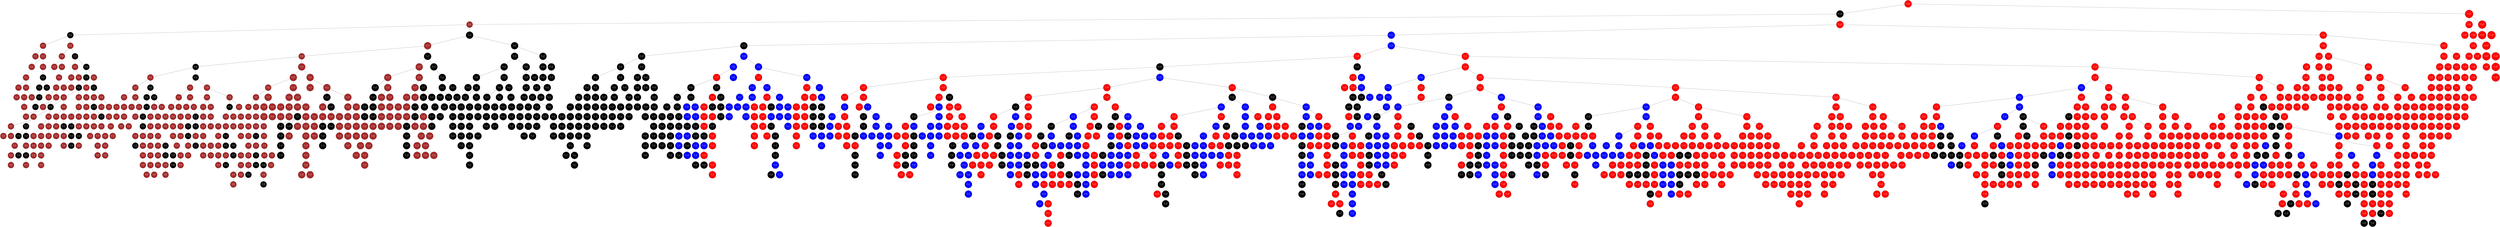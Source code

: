 graph G {
	rankdir=TB;
	node [shape=circle];
	"0x5da6548f6430" [label="nX: 996\nY: 319", color=black, fontcolor=white, style=filled, fillcolor=Red];
	"0x5da6548f6430" -- "0x5da6548a51d0";
	"0x5da6548a51d0" [label="nX: 166\nY: 124", color=black, fontcolor=white, style=filled, fillcolor=black];
	"0x5da6548a51d0" -- "0x5da65488dfd0";
	"0x5da65488dfd0" [label="nX: 46\nY: 244", color=black, fontcolor=white, style=filled, fillcolor=brown];
	"0x5da65488dfd0" -- "0x5da65488d780";
	"0x5da65488d780" [label="nX: 16\nY: 164", color=black, fontcolor=white, style=filled, fillcolor=black];
	"0x5da65488d780" -- "0x5da65488a4f0";
	"0x5da65488a4f0" [label="nX: 16\nY: 24", color=black, fontcolor=white, style=filled, fillcolor=brown];
	"0x5da65488a4f0" -- "0x5da654852190";
	"0x5da654852190" [label="nX: 16\nY: 14", color=black, fontcolor=white, style=filled, fillcolor=brown];
	"0x5da65488a4f0" -- "0x5da6548850b0";
	"0x5da6548850b0" [label="nX: 16\nY: 114", color=black, fontcolor=white, style=filled, fillcolor=brown];
	"0x5da6548850b0" -- "0x5da654855ef0";
	"0x5da654855ef0" [label="nX: 16\nY: 104", color=black, fontcolor=white, style=filled, fillcolor=brown];
	"0x5da654855ef0" -- "0x5da65487a200";
	"0x5da65487a200" [label="nX: 16\nY: 54", color=black, fontcolor=white, style=filled, fillcolor=brown];
	"0x5da65487a200" -- "0x5da654883260";
	"0x5da654883260" [label="nX: 16\nY: 44", color=black, fontcolor=white, style=filled, fillcolor=brown];
	"0x5da654883260" -- "0x5da654851810";
	"0x5da654851810" [label="nX: 16\nY: 34", color=black, fontcolor=white, style=filled, fillcolor=brown];
	"0x5da65487a200" -- "0x5da654899a00";
	"0x5da654899a00" [label="nX: 16\nY: 84", color=black, fontcolor=white, style=filled, fillcolor=brown];
	"0x5da654899a00" -- "0x5da654892230";
	"0x5da654892230" [label="nX: 16\nY: 74", color=black, fontcolor=white, style=filled, fillcolor=brown];
	"0x5da654892230" -- "0x5da654889930";
	"0x5da654889930" [label="nX: 16\nY: 64", color=black, fontcolor=white, style=filled, fillcolor=brown];
	"0x5da654899a00" -- "0x5da65484def0";
	"0x5da65484def0" [label="nX: 16\nY: 94", color=black, fontcolor=white, style=filled, fillcolor=brown];
	"0x5da6548850b0" -- "0x5da65489ee00";
	"0x5da65489ee00" [label="nX: 16\nY: 164", color=black, fontcolor=white, style=filled, fillcolor=brown];
	"0x5da65489ee00" -- "0x5da65488b470";
	"0x5da65488b470" [label="nX: 16\nY: 144", color=black, fontcolor=white, style=filled, fillcolor=black];
	"0x5da65488b470" -- "0x5da65487e670";
	"0x5da65487e670" [label="nX: 16\nY: 134", color=black, fontcolor=white, style=filled, fillcolor=black];
	"0x5da65487e670" -- "0x5da6548883d0";
	"0x5da6548883d0" [label="nX: 16\nY: 124", color=black, fontcolor=white, style=filled, fillcolor=black];
	"0x5da6548883d0" -- "0x5da6548a0e90";
	"0x5da6548a0e90" [label="nX: 16\nY: 114", color=black, fontcolor=white, style=filled, fillcolor=black];
	"0x5da65488b470" -- "0x5da65485f550";
	"0x5da65485f550" [label="nX: 16\nY: 154", color=black, fontcolor=white, style=filled, fillcolor=black];
	"0x5da65488d780" -- "0x5da654896d00";
	"0x5da654896d00" [label="nX: 16\nY: 264", color=black, fontcolor=white, style=filled, fillcolor=brown];
	"0x5da654896d00" -- "0x5da654851430";
	"0x5da654851430" [label="nX: 16\nY: 184", color=black, fontcolor=white, style=filled, fillcolor=brown];
	"0x5da654851430" -- "0x5da65488ea10";
	"0x5da65488ea10" [label="nX: 16\nY: 174", color=black, fontcolor=white, style=filled, fillcolor=brown];
	"0x5da654851430" -- "0x5da65487f100";
	"0x5da65487f100" [label="nX: 16\nY: 254", color=black, fontcolor=white, style=filled, fillcolor=brown];
	"0x5da65487f100" -- "0x5da65487f660";
	"0x5da65487f660" [label="nX: 16\nY: 194", color=black, fontcolor=white, style=filled, fillcolor=brown];
	"0x5da65487f660" -- "0x5da654856c00";
	"0x5da654856c00" [label="nX: 16\nY: 214", color=black, fontcolor=white, style=filled, fillcolor=brown];
	"0x5da654856c00" -- "0x5da65489c970";
	"0x5da65489c970" [label="nX: 16\nY: 204", color=black, fontcolor=white, style=filled, fillcolor=brown];
	"0x5da654856c00" -- "0x5da65488f2b0";
	"0x5da65488f2b0" [label="nX: 16\nY: 244", color=black, fontcolor=white, style=filled, fillcolor=brown];
	"0x5da65488f2b0" -- "0x5da6548a2e30";
	"0x5da6548a2e30" [label="nX: 16\nY: 224", color=black, fontcolor=white, style=filled, fillcolor=brown];
	"0x5da6548a2e30" -- "0x5da654880270";
	"0x5da654880270" [label="nX: 16\nY: 234", color=black, fontcolor=white, style=filled, fillcolor=brown];
	"0x5da654896d00" -- "0x5da654872570";
	"0x5da654872570" [label="nX: 46\nY: 114", color=black, fontcolor=white, style=filled, fillcolor=black];
	"0x5da654872570" -- "0x5da65485b980";
	"0x5da65485b980" [label="nX: 26\nY: 44", color=black, fontcolor=white, style=filled, fillcolor=brown];
	"0x5da65485b980" -- "0x5da65488c930";
	"0x5da65488c930" [label="nX: 26\nY: 24", color=black, fontcolor=white, style=filled, fillcolor=brown];
	"0x5da65488c930" -- "0x5da654863900";
	"0x5da654863900" [label="nX: 26\nY: 14", color=black, fontcolor=white, style=filled, fillcolor=brown];
	"0x5da65488c930" -- "0x5da65486f410";
	"0x5da65486f410" [label="nX: 26\nY: 34", color=black, fontcolor=white, style=filled, fillcolor=brown];
	"0x5da65485b980" -- "0x5da654893d20";
	"0x5da654893d20" [label="nX: 46\nY: 94", color=black, fontcolor=white, style=filled, fillcolor=brown];
	"0x5da654893d20" -- "0x5da65485c420";
	"0x5da65485c420" [label="nX: 36\nY: 144", color=black, fontcolor=white, style=filled, fillcolor=black];
	"0x5da65485c420" -- "0x5da654895210";
	"0x5da654895210" [label="nX: 36\nY: 44", color=black, fontcolor=white, style=filled, fillcolor=brown];
	"0x5da654895210" -- "0x5da6548738f0";
	"0x5da6548738f0" [label="nX: 26\nY: 144", color=black, fontcolor=white, style=filled, fillcolor=black];
	"0x5da6548738f0" -- "0x5da654869170";
	"0x5da654869170" [label="nX: 26\nY: 84", color=black, fontcolor=white, style=filled, fillcolor=brown];
	"0x5da654869170" -- "0x5da654876390";
	"0x5da654876390" [label="nX: 26\nY: 64", color=black, fontcolor=white, style=filled, fillcolor=brown];
	"0x5da654876390" -- "0x5da6548a3fc0";
	"0x5da6548a3fc0" [label="nX: 26\nY: 54", color=black, fontcolor=white, style=filled, fillcolor=brown];
	"0x5da654876390" -- "0x5da6548624f0";
	"0x5da6548624f0" [label="nX: 26\nY: 74", color=black, fontcolor=white, style=filled, fillcolor=brown];
	"0x5da654869170" -- "0x5da654894360";
	"0x5da654894360" [label="nX: 26\nY: 124", color=black, fontcolor=white, style=filled, fillcolor=black];
	"0x5da654894360" -- "0x5da654877860";
	"0x5da654877860" [label="nX: 26\nY: 114", color=black, fontcolor=white, style=filled, fillcolor=black];
	"0x5da654877860" -- "0x5da654864980";
	"0x5da654864980" [label="nX: 26\nY: 114", color=black, fontcolor=white, style=filled, fillcolor=brown];
	"0x5da654864980" -- "0x5da654861840";
	"0x5da654861840" [label="nX: 26\nY: 104", color=black, fontcolor=white, style=filled, fillcolor=brown];
	"0x5da654861840" -- "0x5da6548843a0";
	"0x5da6548843a0" [label="nX: 26\nY: 94", color=black, fontcolor=white, style=filled, fillcolor=brown];
	"0x5da654894360" -- "0x5da654871790";
	"0x5da654871790" [label="nX: 26\nY: 134", color=black, fontcolor=white, style=filled, fillcolor=black];
	"0x5da6548738f0" -- "0x5da6548550c0";
	"0x5da6548550c0" [label="nX: 26\nY: 264", color=black, fontcolor=white, style=filled, fillcolor=brown];
	"0x5da6548550c0" -- "0x5da654875940";
	"0x5da654875940" [label="nX: 26\nY: 214", color=black, fontcolor=white, style=filled, fillcolor=brown];
	"0x5da654875940" -- "0x5da654863400";
	"0x5da654863400" [label="nX: 26\nY: 184", color=black, fontcolor=white, style=filled, fillcolor=brown];
	"0x5da654863400" -- "0x5da654876a00";
	"0x5da654876a00" [label="nX: 26\nY: 164", color=black, fontcolor=white, style=filled, fillcolor=brown];
	"0x5da654876a00" -- "0x5da654851cd0";
	"0x5da654851cd0" [label="nX: 26\nY: 154", color=black, fontcolor=white, style=filled, fillcolor=black];
	"0x5da654876a00" -- "0x5da6548a6de0";
	"0x5da6548a6de0" [label="nX: 26\nY: 164", color=black, fontcolor=white, style=filled, fillcolor=black];
	"0x5da6548a6de0" -- "0x5da654898910";
	"0x5da654898910" [label="nX: 26\nY: 174", color=black, fontcolor=white, style=filled, fillcolor=brown];
	"0x5da654863400" -- "0x5da6548a5be0";
	"0x5da6548a5be0" [label="nX: 26\nY: 204", color=black, fontcolor=white, style=filled, fillcolor=brown];
	"0x5da6548a5be0" -- "0x5da65486ab70";
	"0x5da65486ab70" [label="nX: 26\nY: 194", color=black, fontcolor=white, style=filled, fillcolor=brown];
	"0x5da654875940" -- "0x5da65486d630";
	"0x5da65486d630" [label="nX: 26\nY: 254", color=black, fontcolor=white, style=filled, fillcolor=brown];
	"0x5da65486d630" -- "0x5da6548661c0";
	"0x5da6548661c0" [label="nX: 26\nY: 244", color=black, fontcolor=white, style=filled, fillcolor=brown];
	"0x5da6548661c0" -- "0x5da654854df0";
	"0x5da654854df0" [label="nX: 26\nY: 234", color=black, fontcolor=white, style=filled, fillcolor=brown];
	"0x5da654854df0" -- "0x5da6548721c0";
	"0x5da6548721c0" [label="nX: 26\nY: 224", color=black, fontcolor=white, style=filled, fillcolor=brown];
	"0x5da6548550c0" -- "0x5da65485bfe0";
	"0x5da65485bfe0" [label="nX: 36\nY: 14", color=black, fontcolor=white, style=filled, fillcolor=brown];
	"0x5da65485bfe0" -- "0x5da65485b4a0";
	"0x5da65485b4a0" [label="nX: 36\nY: 34", color=black, fontcolor=white, style=filled, fillcolor=brown];
	"0x5da65485b4a0" -- "0x5da65486d250";
	"0x5da65486d250" [label="nX: 36\nY: 24", color=black, fontcolor=white, style=filled, fillcolor=brown];
	"0x5da654895210" -- "0x5da65486e1c0";
	"0x5da65486e1c0" [label="nX: 36\nY: 84", color=black, fontcolor=white, style=filled, fillcolor=brown];
	"0x5da65486e1c0" -- "0x5da65486d990";
	"0x5da65486d990" [label="nX: 36\nY: 74", color=black, fontcolor=white, style=filled, fillcolor=brown];
	"0x5da65486d990" -- "0x5da6548744b0";
	"0x5da6548744b0" [label="nX: 36\nY: 54", color=black, fontcolor=white, style=filled, fillcolor=brown];
	"0x5da6548744b0" -- "0x5da65489ba10";
	"0x5da65489ba10" [label="nX: 36\nY: 64", color=black, fontcolor=white, style=filled, fillcolor=brown];
	"0x5da65486e1c0" -- "0x5da6548963e0";
	"0x5da6548963e0" [label="nX: 36\nY: 94", color=black, fontcolor=white, style=filled, fillcolor=brown];
	"0x5da6548963e0" -- "0x5da654864310";
	"0x5da654864310" [label="nX: 36\nY: 114", color=black, fontcolor=white, style=filled, fillcolor=black];
	"0x5da654864310" -- "0x5da654882d90";
	"0x5da654882d90" [label="nX: 36\nY: 114", color=black, fontcolor=white, style=filled, fillcolor=brown];
	"0x5da654882d90" -- "0x5da65487cb40";
	"0x5da65487cb40" [label="nX: 36\nY: 104", color=black, fontcolor=white, style=filled, fillcolor=brown];
	"0x5da654864310" -- "0x5da65486f100";
	"0x5da65486f100" [label="nX: 36\nY: 124", color=black, fontcolor=white, style=filled, fillcolor=black];
	"0x5da65486f100" -- "0x5da6548628f0";
	"0x5da6548628f0" [label="nX: 36\nY: 134", color=black, fontcolor=white, style=filled, fillcolor=black];
	"0x5da65485c420" -- "0x5da6548560a0";
	"0x5da6548560a0" [label="nX: 36\nY: 214", color=black, fontcolor=white, style=filled, fillcolor=brown];
	"0x5da6548560a0" -- "0x5da65487a050";
	"0x5da65487a050" [label="nX: 36\nY: 194", color=black, fontcolor=white, style=filled, fillcolor=brown];
	"0x5da65487a050" -- "0x5da654875fe0";
	"0x5da654875fe0" [label="nX: 36\nY: 174", color=black, fontcolor=white, style=filled, fillcolor=brown];
	"0x5da654875fe0" -- "0x5da654862a10";
	"0x5da654862a10" [label="nX: 36\nY: 154", color=black, fontcolor=white, style=filled, fillcolor=black];
	"0x5da654862a10" -- "0x5da6548664b0";
	"0x5da6548664b0" [label="nX: 36\nY: 164", color=black, fontcolor=white, style=filled, fillcolor=black];
	"0x5da6548664b0" -- "0x5da65489d3a0";
	"0x5da65489d3a0" [label="nX: 36\nY: 164", color=black, fontcolor=white, style=filled, fillcolor=brown];
	"0x5da654875fe0" -- "0x5da654865b20";
	"0x5da654865b20" [label="nX: 36\nY: 184", color=black, fontcolor=white, style=filled, fillcolor=brown];
	"0x5da65487a050" -- "0x5da6548a2780";
	"0x5da6548a2780" [label="nX: 36\nY: 204", color=black, fontcolor=white, style=filled, fillcolor=brown];
	"0x5da6548560a0" -- "0x5da65489b5a0";
	"0x5da65489b5a0" [label="nX: 36\nY: 244", color=black, fontcolor=white, style=filled, fillcolor=brown];
	"0x5da65489b5a0" -- "0x5da65485f1a0";
	"0x5da65485f1a0" [label="nX: 36\nY: 234", color=black, fontcolor=white, style=filled, fillcolor=brown];
	"0x5da65485f1a0" -- "0x5da6548910d0";
	"0x5da6548910d0" [label="nX: 36\nY: 224", color=black, fontcolor=white, style=filled, fillcolor=brown];
	"0x5da65489b5a0" -- "0x5da65488b8a0";
	"0x5da65488b8a0" [label="nX: 46\nY: 14", color=black, fontcolor=white, style=filled, fillcolor=brown];
	"0x5da65488b8a0" -- "0x5da654897210";
	"0x5da654897210" [label="nX: 36\nY: 264", color=black, fontcolor=white, style=filled, fillcolor=brown];
	"0x5da654897210" -- "0x5da654868500";
	"0x5da654868500" [label="nX: 36\nY: 254", color=black, fontcolor=white, style=filled, fillcolor=brown];
	"0x5da65488b8a0" -- "0x5da6548a5fc0";
	"0x5da6548a5fc0" [label="nX: 46\nY: 54", color=black, fontcolor=white, style=filled, fillcolor=brown];
	"0x5da6548a5fc0" -- "0x5da654872010";
	"0x5da654872010" [label="nX: 46\nY: 24", color=black, fontcolor=white, style=filled, fillcolor=brown];
	"0x5da654872010" -- "0x5da65487d240";
	"0x5da65487d240" [label="nX: 46\nY: 44", color=black, fontcolor=white, style=filled, fillcolor=brown];
	"0x5da65487d240" -- "0x5da6548a4410";
	"0x5da6548a4410" [label="nX: 46\nY: 34", color=black, fontcolor=white, style=filled, fillcolor=brown];
	"0x5da6548a5fc0" -- "0x5da65485cfb0";
	"0x5da65485cfb0" [label="nX: 46\nY: 64", color=black, fontcolor=white, style=filled, fillcolor=brown];
	"0x5da65485cfb0" -- "0x5da654886f70";
	"0x5da654886f70" [label="nX: 46\nY: 84", color=black, fontcolor=white, style=filled, fillcolor=brown];
	"0x5da654886f70" -- "0x5da654878ae0";
	"0x5da654878ae0" [label="nX: 46\nY: 74", color=black, fontcolor=white, style=filled, fillcolor=brown];
	"0x5da654893d20" -- "0x5da654866010";
	"0x5da654866010" [label="nX: 46\nY: 104", color=black, fontcolor=white, style=filled, fillcolor=brown];
	"0x5da654866010" -- "0x5da65488fd20";
	"0x5da65488fd20" [label="nX: 46\nY: 114", color=black, fontcolor=white, style=filled, fillcolor=brown];
	"0x5da654872570" -- "0x5da654870180";
	"0x5da654870180" [label="nX: 46\nY: 134", color=black, fontcolor=white, style=filled, fillcolor=black];
	"0x5da654870180" -- "0x5da654899810";
	"0x5da654899810" [label="nX: 46\nY: 124", color=black, fontcolor=white, style=filled, fillcolor=black];
	"0x5da654870180" -- "0x5da654890c50";
	"0x5da654890c50" [label="nX: 46\nY: 234", color=black, fontcolor=white, style=filled, fillcolor=brown];
	"0x5da654890c50" -- "0x5da65486a870";
	"0x5da65486a870" [label="nX: 46\nY: 164", color=black, fontcolor=white, style=filled, fillcolor=black];
	"0x5da65486a870" -- "0x5da65487c640";
	"0x5da65487c640" [label="nX: 46\nY: 164", color=black, fontcolor=white, style=filled, fillcolor=brown];
	"0x5da65487c640" -- "0x5da65489ff10";
	"0x5da65489ff10" [label="nX: 46\nY: 154", color=black, fontcolor=white, style=filled, fillcolor=black];
	"0x5da65489ff10" -- "0x5da65488d190";
	"0x5da65488d190" [label="nX: 46\nY: 144", color=black, fontcolor=white, style=filled, fillcolor=black];
	"0x5da65486a870" -- "0x5da65488c780";
	"0x5da65488c780" [label="nX: 46\nY: 184", color=black, fontcolor=white, style=filled, fillcolor=brown];
	"0x5da65488c780" -- "0x5da65487d3f0";
	"0x5da65487d3f0" [label="nX: 46\nY: 174", color=black, fontcolor=white, style=filled, fillcolor=brown];
	"0x5da65488c780" -- "0x5da6548a1d90";
	"0x5da6548a1d90" [label="nX: 46\nY: 194", color=black, fontcolor=white, style=filled, fillcolor=brown];
	"0x5da6548a1d90" -- "0x5da654877a50";
	"0x5da654877a50" [label="nX: 46\nY: 224", color=black, fontcolor=white, style=filled, fillcolor=brown];
	"0x5da654877a50" -- "0x5da6548a7470";
	"0x5da6548a7470" [label="nX: 46\nY: 204", color=black, fontcolor=white, style=filled, fillcolor=brown];
	"0x5da6548a7470" -- "0x5da654857a00";
	"0x5da654857a00" [label="nX: 46\nY: 214", color=black, fontcolor=white, style=filled, fillcolor=brown];
	"0x5da65488dfd0" -- "0x5da654856ef0";
	"0x5da654856ef0" [label="nX: 141\nY: 184", color=black, fontcolor=white, style=filled, fillcolor=black];
	"0x5da654856ef0" -- "0x5da6548840d0";
	"0x5da6548840d0" [label="nX: 126\nY: 114", color=black, fontcolor=white, style=filled, fillcolor=brown];
	"0x5da6548840d0" -- "0x5da6548588e0";
	"0x5da6548588e0" [label="nX: 86\nY: 264", color=black, fontcolor=white, style=filled, fillcolor=brown];
	"0x5da6548588e0" -- "0x5da65487a2e0";
	"0x5da65487a2e0" [label="nX: 66\nY: 164", color=black, fontcolor=white, style=filled, fillcolor=black];
	"0x5da65487a2e0" -- "0x5da654861ff0";
	"0x5da654861ff0" [label="nX: 56\nY: 114", color=black, fontcolor=white, style=filled, fillcolor=brown];
	"0x5da654861ff0" -- "0x5da65487f3a0";
	"0x5da65487f3a0" [label="nX: 56\nY: 64", color=black, fontcolor=white, style=filled, fillcolor=brown];
	"0x5da65487f3a0" -- "0x5da654873ed0";
	"0x5da654873ed0" [label="nX: 56\nY: 14", color=black, fontcolor=white, style=filled, fillcolor=brown];
	"0x5da654873ed0" -- "0x5da654886570";
	"0x5da654886570" [label="nX: 46\nY: 254", color=black, fontcolor=white, style=filled, fillcolor=brown];
	"0x5da654886570" -- "0x5da654860c40";
	"0x5da654860c40" [label="nX: 46\nY: 264", color=black, fontcolor=white, style=filled, fillcolor=brown];
	"0x5da654873ed0" -- "0x5da65485e120";
	"0x5da65485e120" [label="nX: 56\nY: 24", color=black, fontcolor=white, style=filled, fillcolor=brown];
	"0x5da65485e120" -- "0x5da654899f40";
	"0x5da654899f40" [label="nX: 56\nY: 44", color=black, fontcolor=white, style=filled, fillcolor=brown];
	"0x5da654899f40" -- "0x5da65484f4c0";
	"0x5da65484f4c0" [label="nX: 56\nY: 34", color=black, fontcolor=white, style=filled, fillcolor=brown];
	"0x5da654899f40" -- "0x5da6548958f0";
	"0x5da6548958f0" [label="nX: 56\nY: 54", color=black, fontcolor=white, style=filled, fillcolor=brown];
	"0x5da65487f3a0" -- "0x5da654870fd0";
	"0x5da654870fd0" [label="nX: 56\nY: 84", color=black, fontcolor=white, style=filled, fillcolor=brown];
	"0x5da654870fd0" -- "0x5da654880420";
	"0x5da654880420" [label="nX: 56\nY: 74", color=black, fontcolor=white, style=filled, fillcolor=brown];
	"0x5da654870fd0" -- "0x5da6548504a0";
	"0x5da6548504a0" [label="nX: 56\nY: 104", color=black, fontcolor=white, style=filled, fillcolor=brown];
	"0x5da6548504a0" -- "0x5da65485f470";
	"0x5da65485f470" [label="nX: 56\nY: 94", color=black, fontcolor=white, style=filled, fillcolor=brown];
	"0x5da654861ff0" -- "0x5da654860e30";
	"0x5da654860e30" [label="nX: 56\nY: 144", color=black, fontcolor=white, style=filled, fillcolor=black];
	"0x5da654860e30" -- "0x5da6548586f0";
	"0x5da6548586f0" [label="nX: 56\nY: 134", color=black, fontcolor=white, style=filled, fillcolor=black];
	"0x5da6548586f0" -- "0x5da65489d970";
	"0x5da65489d970" [label="nX: 56\nY: 124", color=black, fontcolor=white, style=filled, fillcolor=black];
	"0x5da65489d970" -- "0x5da65484eb60";
	"0x5da65484eb60" [label="nX: 56\nY: 114", color=black, fontcolor=white, style=filled, fillcolor=black];
	"0x5da654860e30" -- "0x5da65486cd90";
	"0x5da65486cd90" [label="nX: 66\nY: 154", color=black, fontcolor=white, style=filled, fillcolor=black];
	"0x5da65486cd90" -- "0x5da654856730";
	"0x5da654856730" [label="nX: 56\nY: 204", color=black, fontcolor=white, style=filled, fillcolor=brown];
	"0x5da654856730" -- "0x5da65487c280";
	"0x5da65487c280" [label="nX: 56\nY: 174", color=black, fontcolor=white, style=filled, fillcolor=brown];
	"0x5da65487c280" -- "0x5da6548a2290";
	"0x5da6548a2290" [label="nX: 56\nY: 154", color=black, fontcolor=white, style=filled, fillcolor=black];
	"0x5da6548a2290" -- "0x5da654897dc0";
	"0x5da654897dc0" [label="nX: 56\nY: 164", color=black, fontcolor=white, style=filled, fillcolor=brown];
	"0x5da654897dc0" -- "0x5da654868ae0";
	"0x5da654868ae0" [label="nX: 56\nY: 164", color=black, fontcolor=white, style=filled, fillcolor=black];
	"0x5da65487c280" -- "0x5da654855270";
	"0x5da654855270" [label="nX: 56\nY: 194", color=black, fontcolor=white, style=filled, fillcolor=brown];
	"0x5da654855270" -- "0x5da65485cb60";
	"0x5da65485cb60" [label="nX: 56\nY: 184", color=black, fontcolor=white, style=filled, fillcolor=brown];
	"0x5da654856730" -- "0x5da6548a6880";
	"0x5da6548a6880" [label="nX: 56\nY: 214", color=black, fontcolor=white, style=filled, fillcolor=brown];
	"0x5da6548a6880" -- "0x5da65487aed0";
	"0x5da65487aed0" [label="nX: 66\nY: 14", color=black, fontcolor=white, style=filled, fillcolor=brown];
	"0x5da65487aed0" -- "0x5da654886830";
	"0x5da654886830" [label="nX: 56\nY: 234", color=black, fontcolor=white, style=filled, fillcolor=brown];
	"0x5da654886830" -- "0x5da654874ac0";
	"0x5da654874ac0" [label="nX: 56\nY: 224", color=black, fontcolor=white, style=filled, fillcolor=brown];
	"0x5da654886830" -- "0x5da65486df20";
	"0x5da65486df20" [label="nX: 56\nY: 264", color=black, fontcolor=white, style=filled, fillcolor=brown];
	"0x5da65486df20" -- "0x5da65485c190";
	"0x5da65485c190" [label="nX: 56\nY: 244", color=black, fontcolor=white, style=filled, fillcolor=brown];
	"0x5da65485c190" -- "0x5da654891c70";
	"0x5da654891c70" [label="nX: 56\nY: 254", color=black, fontcolor=white, style=filled, fillcolor=brown];
	"0x5da65487aed0" -- "0x5da65485db30";
	"0x5da65485db30" [label="nX: 66\nY: 114", color=black, fontcolor=white, style=filled, fillcolor=brown];
	"0x5da65485db30" -- "0x5da654879db0";
	"0x5da654879db0" [label="nX: 66\nY: 64", color=black, fontcolor=white, style=filled, fillcolor=brown];
	"0x5da654879db0" -- "0x5da654859c30";
	"0x5da654859c30" [label="nX: 66\nY: 54", color=black, fontcolor=white, style=filled, fillcolor=brown];
	"0x5da654859c30" -- "0x5da654875af0";
	"0x5da654875af0" [label="nX: 66\nY: 34", color=black, fontcolor=white, style=filled, fillcolor=brown];
	"0x5da654875af0" -- "0x5da654897c10";
	"0x5da654897c10" [label="nX: 66\nY: 24", color=black, fontcolor=white, style=filled, fillcolor=brown];
	"0x5da654875af0" -- "0x5da65489e640";
	"0x5da65489e640" [label="nX: 66\nY: 44", color=black, fontcolor=white, style=filled, fillcolor=brown];
	"0x5da654879db0" -- "0x5da654865730";
	"0x5da654865730" [label="nX: 66\nY: 84", color=black, fontcolor=white, style=filled, fillcolor=brown];
	"0x5da654865730" -- "0x5da65486d7e0";
	"0x5da65486d7e0" [label="nX: 66\nY: 74", color=black, fontcolor=white, style=filled, fillcolor=brown];
	"0x5da654865730" -- "0x5da65489d890";
	"0x5da65489d890" [label="nX: 66\nY: 104", color=black, fontcolor=white, style=filled, fillcolor=brown];
	"0x5da65489d890" -- "0x5da65486ae40";
	"0x5da65486ae40" [label="nX: 66\nY: 94", color=black, fontcolor=white, style=filled, fillcolor=brown];
	"0x5da65485db30" -- "0x5da654854ed0";
	"0x5da654854ed0" [label="nX: 66\nY: 124", color=black, fontcolor=white, style=filled, fillcolor=black];
	"0x5da654854ed0" -- "0x5da654895fc0";
	"0x5da654895fc0" [label="nX: 66\nY: 114", color=black, fontcolor=white, style=filled, fillcolor=black];
	"0x5da654854ed0" -- "0x5da65486fda0";
	"0x5da65486fda0" [label="nX: 66\nY: 134", color=black, fontcolor=white, style=filled, fillcolor=black];
	"0x5da65486fda0" -- "0x5da654891d50";
	"0x5da654891d50" [label="nX: 66\nY: 144", color=black, fontcolor=white, style=filled, fillcolor=black];
	"0x5da65486cd90" -- "0x5da65488d490";
	"0x5da65488d490" [label="nX: 66\nY: 164", color=black, fontcolor=white, style=filled, fillcolor=brown];
	"0x5da65487a2e0" -- "0x5da654880080";
	"0x5da654880080" [label="nX: 76\nY: 164", color=black, fontcolor=white, style=filled, fillcolor=black];
	"0x5da654880080" -- "0x5da654856460";
	"0x5da654856460" [label="nX: 76\nY: 34", color=black, fontcolor=white, style=filled, fillcolor=brown];
	"0x5da654856460" -- "0x5da65489a880";
	"0x5da65489a880" [label="nX: 76\nY: 14", color=black, fontcolor=white, style=filled, fillcolor=brown];
	"0x5da65489a880" -- "0x5da65485bd40";
	"0x5da65485bd40" [label="nX: 66\nY: 194", color=black, fontcolor=white, style=filled, fillcolor=brown];
	"0x5da65485bd40" -- "0x5da65487b780";
	"0x5da65487b780" [label="nX: 66\nY: 184", color=black, fontcolor=white, style=filled, fillcolor=brown];
	"0x5da65487b780" -- "0x5da65488aa50";
	"0x5da65488aa50" [label="nX: 66\nY: 174", color=black, fontcolor=white, style=filled, fillcolor=brown];
	"0x5da65485bd40" -- "0x5da65487a800";
	"0x5da65487a800" [label="nX: 66\nY: 264", color=black, fontcolor=white, style=filled, fillcolor=brown];
	"0x5da65487a800" -- "0x5da654894e30";
	"0x5da654894e30" [label="nX: 66\nY: 244", color=black, fontcolor=white, style=filled, fillcolor=brown];
	"0x5da654894e30" -- "0x5da654870370";
	"0x5da654870370" [label="nX: 66\nY: 234", color=black, fontcolor=white, style=filled, fillcolor=brown];
	"0x5da654870370" -- "0x5da6548773d0";
	"0x5da6548773d0" [label="nX: 66\nY: 224", color=black, fontcolor=white, style=filled, fillcolor=brown];
	"0x5da6548773d0" -- "0x5da654878810";
	"0x5da654878810" [label="nX: 66\nY: 204", color=black, fontcolor=white, style=filled, fillcolor=brown];
	"0x5da654878810" -- "0x5da65488e770";
	"0x5da65488e770" [label="nX: 66\nY: 214", color=black, fontcolor=white, style=filled, fillcolor=brown];
	"0x5da654894e30" -- "0x5da65486d0a0";
	"0x5da65486d0a0" [label="nX: 66\nY: 254", color=black, fontcolor=white, style=filled, fillcolor=brown];
	"0x5da65489a880" -- "0x5da654854640";
	"0x5da654854640" [label="nX: 76\nY: 24", color=black, fontcolor=white, style=filled, fillcolor=brown];
	"0x5da654856460" -- "0x5da65486e6d0";
	"0x5da65486e6d0" [label="nX: 76\nY: 74", color=black, fontcolor=white, style=filled, fillcolor=brown];
	"0x5da65486e6d0" -- "0x5da6548a70c0";
	"0x5da6548a70c0" [label="nX: 76\nY: 64", color=black, fontcolor=white, style=filled, fillcolor=brown];
	"0x5da6548a70c0" -- "0x5da65485b2f0";
	"0x5da65485b2f0" [label="nX: 76\nY: 54", color=black, fontcolor=white, style=filled, fillcolor=brown];
	"0x5da65485b2f0" -- "0x5da654852c90";
	"0x5da654852c90" [label="nX: 76\nY: 44", color=black, fontcolor=white, style=filled, fillcolor=brown];
	"0x5da65486e6d0" -- "0x5da65488edc0";
	"0x5da65488edc0" [label="nX: 76\nY: 94", color=black, fontcolor=white, style=filled, fillcolor=brown];
	"0x5da65488edc0" -- "0x5da654881940";
	"0x5da654881940" [label="nX: 76\nY: 84", color=black, fontcolor=white, style=filled, fillcolor=brown];
	"0x5da65488edc0" -- "0x5da65489f200";
	"0x5da65489f200" [label="nX: 76\nY: 144", color=black, fontcolor=white, style=filled, fillcolor=black];
	"0x5da65489f200" -- "0x5da65487a9f0";
	"0x5da65487a9f0" [label="nX: 76\nY: 134", color=black, fontcolor=white, style=filled, fillcolor=black];
	"0x5da65487a9f0" -- "0x5da65487fd30";
	"0x5da65487fd30" [label="nX: 76\nY: 114", color=black, fontcolor=white, style=filled, fillcolor=black];
	"0x5da65487fd30" -- "0x5da6548a65b0";
	"0x5da6548a65b0" [label="nX: 76\nY: 104", color=black, fontcolor=white, style=filled, fillcolor=brown];
	"0x5da6548a65b0" -- "0x5da654887330";
	"0x5da654887330" [label="nX: 76\nY: 114", color=black, fontcolor=white, style=filled, fillcolor=brown];
	"0x5da65487fd30" -- "0x5da654856a10";
	"0x5da654856a10" [label="nX: 76\nY: 124", color=black, fontcolor=white, style=filled, fillcolor=black];
	"0x5da65489f200" -- "0x5da65485c650";
	"0x5da65485c650" [label="nX: 76\nY: 154", color=black, fontcolor=white, style=filled, fillcolor=black];
	"0x5da65485c650" -- "0x5da654855540";
	"0x5da654855540" [label="nX: 76\nY: 164", color=black, fontcolor=white, style=filled, fillcolor=brown];
	"0x5da654880080" -- "0x5da6548917f0";
	"0x5da6548917f0" [label="nX: 86\nY: 84", color=black, fontcolor=white, style=filled, fillcolor=brown];
	"0x5da6548917f0" -- "0x5da65487e260";
	"0x5da65487e260" [label="nX: 86\nY: 14", color=black, fontcolor=white, style=filled, fillcolor=brown];
	"0x5da65487e260" -- "0x5da654874d90";
	"0x5da654874d90" [label="nX: 76\nY: 174", color=black, fontcolor=white, style=filled, fillcolor=brown];
	"0x5da654874d90" -- "0x5da65484ee40";
	"0x5da65484ee40" [label="nX: 76\nY: 184", color=black, fontcolor=white, style=filled, fillcolor=brown];
	"0x5da65484ee40" -- "0x5da654873400";
	"0x5da654873400" [label="nX: 76\nY: 264", color=black, fontcolor=white, style=filled, fillcolor=brown];
	"0x5da654873400" -- "0x5da654857bb0";
	"0x5da654857bb0" [label="nX: 76\nY: 214", color=black, fontcolor=white, style=filled, fillcolor=brown];
	"0x5da654857bb0" -- "0x5da65485e730";
	"0x5da65485e730" [label="nX: 76\nY: 204", color=black, fontcolor=white, style=filled, fillcolor=brown];
	"0x5da65485e730" -- "0x5da654870610";
	"0x5da654870610" [label="nX: 76\nY: 194", color=black, fontcolor=white, style=filled, fillcolor=brown];
	"0x5da654857bb0" -- "0x5da654869fc0";
	"0x5da654869fc0" [label="nX: 76\nY: 234", color=black, fontcolor=white, style=filled, fillcolor=brown];
	"0x5da654869fc0" -- "0x5da654882a00";
	"0x5da654882a00" [label="nX: 76\nY: 224", color=black, fontcolor=white, style=filled, fillcolor=brown];
	"0x5da654869fc0" -- "0x5da65488ad20";
	"0x5da65488ad20" [label="nX: 76\nY: 254", color=black, fontcolor=white, style=filled, fillcolor=brown];
	"0x5da65488ad20" -- "0x5da654881670";
	"0x5da654881670" [label="nX: 76\nY: 244", color=black, fontcolor=white, style=filled, fillcolor=brown];
	"0x5da65487e260" -- "0x5da65485ff50";
	"0x5da65485ff50" [label="nX: 86\nY: 24", color=black, fontcolor=white, style=filled, fillcolor=brown];
	"0x5da65485ff50" -- "0x5da654870c00";
	"0x5da654870c00" [label="nX: 86\nY: 44", color=black, fontcolor=white, style=filled, fillcolor=brown];
	"0x5da654870c00" -- "0x5da654876540";
	"0x5da654876540" [label="nX: 86\nY: 34", color=black, fontcolor=white, style=filled, fillcolor=brown];
	"0x5da654870c00" -- "0x5da654864140";
	"0x5da654864140" [label="nX: 86\nY: 54", color=black, fontcolor=white, style=filled, fillcolor=brown];
	"0x5da654864140" -- "0x5da65484f200";
	"0x5da65484f200" [label="nX: 86\nY: 64", color=black, fontcolor=white, style=filled, fillcolor=brown];
	"0x5da65484f200" -- "0x5da65485ef00";
	"0x5da65485ef00" [label="nX: 86\nY: 74", color=black, fontcolor=white, style=filled, fillcolor=brown];
	"0x5da6548917f0" -- "0x5da654860640";
	"0x5da654860640" [label="nX: 86\nY: 194", color=black, fontcolor=white, style=filled, fillcolor=brown];
	"0x5da654860640" -- "0x5da654881b10";
	"0x5da654881b10" [label="nX: 86\nY: 164", color=black, fontcolor=white, style=filled, fillcolor=black];
	"0x5da654881b10" -- "0x5da654872880";
	"0x5da654872880" [label="nX: 86\nY: 94", color=black, fontcolor=white, style=filled, fillcolor=brown];
	"0x5da654872880" -- "0x5da65485ce00";
	"0x5da65485ce00" [label="nX: 86\nY: 104", color=black, fontcolor=white, style=filled, fillcolor=brown];
	"0x5da65485ce00" -- "0x5da65487ce40";
	"0x5da65487ce40" [label="nX: 86\nY: 134", color=black, fontcolor=white, style=filled, fillcolor=black];
	"0x5da65487ce40" -- "0x5da65489cfb0";
	"0x5da65489cfb0" [label="nX: 86\nY: 124", color=black, fontcolor=white, style=filled, fillcolor=black];
	"0x5da65489cfb0" -- "0x5da65485b020";
	"0x5da65485b020" [label="nX: 86\nY: 114", color=black, fontcolor=white, style=filled, fillcolor=brown];
	"0x5da65485b020" -- "0x5da654851df0";
	"0x5da654851df0" [label="nX: 86\nY: 114", color=black, fontcolor=white, style=filled, fillcolor=black];
	"0x5da65487ce40" -- "0x5da65489cc90";
	"0x5da65489cc90" [label="nX: 86\nY: 154", color=black, fontcolor=white, style=filled, fillcolor=black];
	"0x5da65489cc90" -- "0x5da65487dda0";
	"0x5da65487dda0" [label="nX: 86\nY: 144", color=black, fontcolor=white, style=filled, fillcolor=black];
	"0x5da65489cc90" -- "0x5da65486db40";
	"0x5da65486db40" [label="nX: 86\nY: 164", color=black, fontcolor=white, style=filled, fillcolor=brown];
	"0x5da654881b10" -- "0x5da654898530";
	"0x5da654898530" [label="nX: 86\nY: 174", color=black, fontcolor=white, style=filled, fillcolor=brown];
	"0x5da654898530" -- "0x5da654898180";
	"0x5da654898180" [label="nX: 86\nY: 184", color=black, fontcolor=white, style=filled, fillcolor=brown];
	"0x5da654860640" -- "0x5da654885350";
	"0x5da654885350" [label="nX: 86\nY: 204", color=black, fontcolor=white, style=filled, fillcolor=brown];
	"0x5da654885350" -- "0x5da6548a53c0";
	"0x5da6548a53c0" [label="nX: 86\nY: 234", color=black, fontcolor=white, style=filled, fillcolor=brown];
	"0x5da6548a53c0" -- "0x5da6548a3d20";
	"0x5da6548a3d20" [label="nX: 86\nY: 224", color=black, fontcolor=white, style=filled, fillcolor=brown];
	"0x5da6548a3d20" -- "0x5da654859470";
	"0x5da654859470" [label="nX: 86\nY: 214", color=black, fontcolor=white, style=filled, fillcolor=brown];
	"0x5da6548a53c0" -- "0x5da65485fc90";
	"0x5da65485fc90" [label="nX: 86\nY: 254", color=black, fontcolor=white, style=filled, fillcolor=brown];
	"0x5da65485fc90" -- "0x5da654854900";
	"0x5da654854900" [label="nX: 86\nY: 244", color=black, fontcolor=white, style=filled, fillcolor=brown];
	"0x5da6548588e0" -- "0x5da654894670";
	"0x5da654894670" [label="nX: 116\nY: 44", color=black, fontcolor=white, style=filled, fillcolor=brown];
	"0x5da654894670" -- "0x5da654855c20";
	"0x5da654855c20" [label="nX: 106\nY: 64", color=black, fontcolor=white, style=filled, fillcolor=brown];
	"0x5da654855c20" -- "0x5da654861370";
	"0x5da654861370" [label="nX: 96\nY: 264", color=black, fontcolor=white, style=filled, fillcolor=brown];
	"0x5da654861370" -- "0x5da6548a04c0";
	"0x5da6548a04c0" [label="nX: 96\nY: 24", color=black, fontcolor=white, style=filled, fillcolor=brown];
	"0x5da6548a04c0" -- "0x5da654892a60";
	"0x5da654892a60" [label="nX: 96\nY: 14", color=black, fontcolor=white, style=filled, fillcolor=brown];
	"0x5da6548a04c0" -- "0x5da654879930";
	"0x5da654879930" [label="nX: 96\nY: 44", color=black, fontcolor=white, style=filled, fillcolor=brown];
	"0x5da654879930" -- "0x5da65486c900";
	"0x5da65486c900" [label="nX: 96\nY: 34", color=black, fontcolor=white, style=filled, fillcolor=brown];
	"0x5da654879930" -- "0x5da6548a7bf0";
	"0x5da6548a7bf0" [label="nX: 96\nY: 194", color=black, fontcolor=white, style=filled, fillcolor=brown];
	"0x5da6548a7bf0" -- "0x5da6548a7a40";
	"0x5da6548a7a40" [label="nX: 96\nY: 184", color=black, fontcolor=white, style=filled, fillcolor=brown];
	"0x5da6548a7a40" -- "0x5da6548876d0";
	"0x5da6548876d0" [label="nX: 96\nY: 124", color=black, fontcolor=white, style=filled, fillcolor=black];
	"0x5da6548876d0" -- "0x5da6548a4170";
	"0x5da6548a4170" [label="nX: 96\nY: 54", color=black, fontcolor=white, style=filled, fillcolor=brown];
	"0x5da6548a4170" -- "0x5da65485d280";
	"0x5da65485d280" [label="nX: 96\nY: 104", color=black, fontcolor=white, style=filled, fillcolor=brown];
	"0x5da65485d280" -- "0x5da654867440";
	"0x5da654867440" [label="nX: 96\nY: 84", color=black, fontcolor=white, style=filled, fillcolor=brown];
	"0x5da654867440" -- "0x5da654850860";
	"0x5da654850860" [label="nX: 96\nY: 74", color=black, fontcolor=white, style=filled, fillcolor=brown];
	"0x5da654850860" -- "0x5da654893830";
	"0x5da654893830" [label="nX: 96\nY: 64", color=black, fontcolor=white, style=filled, fillcolor=brown];
	"0x5da654867440" -- "0x5da6548528c0";
	"0x5da6548528c0" [label="nX: 96\nY: 94", color=black, fontcolor=white, style=filled, fillcolor=brown];
	"0x5da65485d280" -- "0x5da6548584f0";
	"0x5da6548584f0" [label="nX: 96\nY: 114", color=black, fontcolor=white, style=filled, fillcolor=brown];
	"0x5da6548584f0" -- "0x5da654889740";
	"0x5da654889740" [label="nX: 96\nY: 114", color=black, fontcolor=white, style=filled, fillcolor=black];
	"0x5da6548876d0" -- "0x5da65487df90";
	"0x5da65487df90" [label="nX: 96\nY: 174", color=black, fontcolor=white, style=filled, fillcolor=brown];
	"0x5da65487df90" -- "0x5da6548839d0";
	"0x5da6548839d0" [label="nX: 96\nY: 144", color=black, fontcolor=white, style=filled, fillcolor=black];
	"0x5da6548839d0" -- "0x5da654883460";
	"0x5da654883460" [label="nX: 96\nY: 134", color=black, fontcolor=white, style=filled, fillcolor=black];
	"0x5da6548839d0" -- "0x5da6548a11c0";
	"0x5da6548a11c0" [label="nX: 96\nY: 164", color=black, fontcolor=white, style=filled, fillcolor=black];
	"0x5da6548a11c0" -- "0x5da654879c00";
	"0x5da654879c00" [label="nX: 96\nY: 164", color=black, fontcolor=white, style=filled, fillcolor=brown];
	"0x5da654879c00" -- "0x5da6548a1520";
	"0x5da6548a1520" [label="nX: 96\nY: 154", color=black, fontcolor=white, style=filled, fillcolor=black];
	"0x5da6548a7bf0" -- "0x5da654889d10";
	"0x5da654889d10" [label="nX: 96\nY: 254", color=black, fontcolor=white, style=filled, fillcolor=brown];
	"0x5da654889d10" -- "0x5da654866de0";
	"0x5da654866de0" [label="nX: 96\nY: 244", color=black, fontcolor=white, style=filled, fillcolor=brown];
	"0x5da654866de0" -- "0x5da65489b750";
	"0x5da65489b750" [label="nX: 96\nY: 224", color=black, fontcolor=white, style=filled, fillcolor=brown];
	"0x5da65489b750" -- "0x5da654884670";
	"0x5da654884670" [label="nX: 96\nY: 214", color=black, fontcolor=white, style=filled, fillcolor=brown];
	"0x5da654884670" -- "0x5da6548886d0";
	"0x5da6548886d0" [label="nX: 96\nY: 204", color=black, fontcolor=white, style=filled, fillcolor=brown];
	"0x5da65489b750" -- "0x5da654899ca0";
	"0x5da654899ca0" [label="nX: 96\nY: 234", color=black, fontcolor=white, style=filled, fillcolor=brown];
	"0x5da654861370" -- "0x5da65489e050";
	"0x5da65489e050" [label="nX: 106\nY: 44", color=black, fontcolor=white, style=filled, fillcolor=brown];
	"0x5da65489e050" -- "0x5da654884940";
	"0x5da654884940" [label="nX: 106\nY: 24", color=black, fontcolor=white, style=filled, fillcolor=brown];
	"0x5da654884940" -- "0x5da6548a1710";
	"0x5da6548a1710" [label="nX: 106\nY: 14", color=black, fontcolor=white, style=filled, fillcolor=brown];
	"0x5da654884940" -- "0x5da65486e9a0";
	"0x5da65486e9a0" [label="nX: 106\nY: 34", color=black, fontcolor=white, style=filled, fillcolor=brown];
	"0x5da65489e050" -- "0x5da6548a0310";
	"0x5da6548a0310" [label="nX: 106\nY: 54", color=black, fontcolor=white, style=filled, fillcolor=brown];
	"0x5da654855c20" -- "0x5da65488dd00";
	"0x5da65488dd00" [label="nX: 106\nY: 174", color=black, fontcolor=white, style=filled, fillcolor=brown];
	"0x5da65488dd00" -- "0x5da654857650";
	"0x5da654857650" [label="nX: 106\nY: 94", color=black, fontcolor=white, style=filled, fillcolor=brown];
	"0x5da654857650" -- "0x5da654876ff0";
	"0x5da654876ff0" [label="nX: 106\nY: 74", color=black, fontcolor=white, style=filled, fillcolor=brown];
	"0x5da654876ff0" -- "0x5da65487bdb0";
	"0x5da65487bdb0" [label="nX: 106\nY: 84", color=black, fontcolor=white, style=filled, fillcolor=brown];
	"0x5da654857650" -- "0x5da654890f20";
	"0x5da654890f20" [label="nX: 106\nY: 114", color=black, fontcolor=white, style=filled, fillcolor=brown];
	"0x5da654890f20" -- "0x5da6548a4fe0";
	"0x5da6548a4fe0" [label="nX: 106\nY: 104", color=black, fontcolor=white, style=filled, fillcolor=brown];
	"0x5da654890f20" -- "0x5da65489ec10";
	"0x5da65489ec10" [label="nX: 106\nY: 154", color=black, fontcolor=white, style=filled, fillcolor=black];
	"0x5da65489ec10" -- "0x5da654886b40";
	"0x5da654886b40" [label="nX: 106\nY: 114", color=black, fontcolor=white, style=filled, fillcolor=black];
	"0x5da654886b40" -- "0x5da6548585d0";
	"0x5da6548585d0" [label="nX: 106\nY: 144", color=black, fontcolor=white, style=filled, fillcolor=black];
	"0x5da6548585d0" -- "0x5da654875630";
	"0x5da654875630" [label="nX: 106\nY: 134", color=black, fontcolor=white, style=filled, fillcolor=black];
	"0x5da654875630" -- "0x5da6548913d0";
	"0x5da6548913d0" [label="nX: 106\nY: 124", color=black, fontcolor=white, style=filled, fillcolor=black];
	"0x5da65489ec10" -- "0x5da6548a44f0";
	"0x5da6548a44f0" [label="nX: 106\nY: 164", color=black, fontcolor=white, style=filled, fillcolor=black];
	"0x5da6548a44f0" -- "0x5da654879070";
	"0x5da654879070" [label="nX: 106\nY: 164", color=black, fontcolor=white, style=filled, fillcolor=brown];
	"0x5da65488dd00" -- "0x5da65487ea70";
	"0x5da65487ea70" [label="nX: 106\nY: 194", color=black, fontcolor=white, style=filled, fillcolor=brown];
	"0x5da65487ea70" -- "0x5da65488fa60";
	"0x5da65488fa60" [label="nX: 106\nY: 184", color=black, fontcolor=white, style=filled, fillcolor=brown];
	"0x5da65487ea70" -- "0x5da65485ab40";
	"0x5da65485ab40" [label="nX: 106\nY: 204", color=black, fontcolor=white, style=filled, fillcolor=brown];
	"0x5da65485ab40" -- "0x5da6548a4e30";
	"0x5da6548a4e30" [label="nX: 106\nY: 224", color=black, fontcolor=white, style=filled, fillcolor=brown];
	"0x5da6548a4e30" -- "0x5da65489dc70";
	"0x5da65489dc70" [label="nX: 106\nY: 214", color=black, fontcolor=white, style=filled, fillcolor=brown];
	"0x5da6548a4e30" -- "0x5da654875170";
	"0x5da654875170" [label="nX: 106\nY: 234", color=black, fontcolor=white, style=filled, fillcolor=brown];
	"0x5da654875170" -- "0x5da65484e870";
	"0x5da65484e870" [label="nX: 116\nY: 34", color=black, fontcolor=white, style=filled, fillcolor=brown];
	"0x5da65484e870" -- "0x5da65487ec20";
	"0x5da65487ec20" [label="nX: 106\nY: 244", color=black, fontcolor=white, style=filled, fillcolor=brown];
	"0x5da65487ec20" -- "0x5da6548687d0";
	"0x5da6548687d0" [label="nX: 116\nY: 24", color=black, fontcolor=white, style=filled, fillcolor=brown];
	"0x5da6548687d0" -- "0x5da654891ac0";
	"0x5da654891ac0" [label="nX: 106\nY: 264", color=black, fontcolor=white, style=filled, fillcolor=brown];
	"0x5da654891ac0" -- "0x5da654877e40";
	"0x5da654877e40" [label="nX: 106\nY: 254", color=black, fontcolor=white, style=filled, fillcolor=brown];
	"0x5da654891ac0" -- "0x5da654857d60";
	"0x5da654857d60" [label="nX: 116\nY: 14", color=black, fontcolor=white, style=filled, fillcolor=brown];
	"0x5da654894670" -- "0x5da6548645f0";
	"0x5da6548645f0" [label="nX: 116\nY: 64", color=black, fontcolor=white, style=filled, fillcolor=brown];
	"0x5da6548645f0" -- "0x5da6548591b0";
	"0x5da6548591b0" [label="nX: 116\nY: 54", color=black, fontcolor=white, style=filled, fillcolor=brown];
	"0x5da6548645f0" -- "0x5da6548a19d0";
	"0x5da6548a19d0" [label="nX: 116\nY: 234", color=black, fontcolor=white, style=filled, fillcolor=brown];
	"0x5da6548a19d0" -- "0x5da654878220";
	"0x5da654878220" [label="nX: 116\nY: 144", color=black, fontcolor=white, style=filled, fillcolor=black];
	"0x5da654878220" -- "0x5da65487daa0";
	"0x5da65487daa0" [label="nX: 116\nY: 104", color=black, fontcolor=white, style=filled, fillcolor=brown];
	"0x5da65487daa0" -- "0x5da654858220";
	"0x5da654858220" [label="nX: 116\nY: 94", color=black, fontcolor=white, style=filled, fillcolor=brown];
	"0x5da654858220" -- "0x5da654866f90";
	"0x5da654866f90" [label="nX: 116\nY: 84", color=black, fontcolor=white, style=filled, fillcolor=brown];
	"0x5da654866f90" -- "0x5da6548967a0";
	"0x5da6548967a0" [label="nX: 116\nY: 74", color=black, fontcolor=white, style=filled, fillcolor=brown];
	"0x5da65487daa0" -- "0x5da65485a990";
	"0x5da65485a990" [label="nX: 116\nY: 114", color=black, fontcolor=white, style=filled, fillcolor=brown];
	"0x5da65485a990" -- "0x5da6548838b0";
	"0x5da6548838b0" [label="nX: 116\nY: 114", color=black, fontcolor=white, style=filled, fillcolor=black];
	"0x5da6548838b0" -- "0x5da65485faa0";
	"0x5da65485faa0" [label="nX: 116\nY: 134", color=black, fontcolor=white, style=filled, fillcolor=black];
	"0x5da65485faa0" -- "0x5da654870800";
	"0x5da654870800" [label="nX: 116\nY: 124", color=black, fontcolor=white, style=filled, fillcolor=black];
	"0x5da654878220" -- "0x5da65488b590";
	"0x5da65488b590" [label="nX: 116\nY: 164", color=black, fontcolor=white, style=filled, fillcolor=black];
	"0x5da65488b590" -- "0x5da65489aa30";
	"0x5da65489aa30" [label="nX: 116\nY: 164", color=black, fontcolor=white, style=filled, fillcolor=brown];
	"0x5da65489aa30" -- "0x5da654896de0";
	"0x5da654896de0" [label="nX: 116\nY: 154", color=black, fontcolor=white, style=filled, fillcolor=black];
	"0x5da65488b590" -- "0x5da6548a3820";
	"0x5da6548a3820" [label="nX: 116\nY: 194", color=black, fontcolor=white, style=filled, fillcolor=brown];
	"0x5da6548a3820" -- "0x5da6548619f0";
	"0x5da6548619f0" [label="nX: 116\nY: 174", color=black, fontcolor=white, style=filled, fillcolor=brown];
	"0x5da6548619f0" -- "0x5da6548a4a70";
	"0x5da6548a4a70" [label="nX: 116\nY: 184", color=black, fontcolor=white, style=filled, fillcolor=brown];
	"0x5da6548a3820" -- "0x5da6548a0c90";
	"0x5da6548a0c90" [label="nX: 116\nY: 204", color=black, fontcolor=white, style=filled, fillcolor=brown];
	"0x5da6548a0c90" -- "0x5da654884f00";
	"0x5da654884f00" [label="nX: 116\nY: 214", color=black, fontcolor=white, style=filled, fillcolor=brown];
	"0x5da654884f00" -- "0x5da654864d60";
	"0x5da654864d60" [label="nX: 116\nY: 224", color=black, fontcolor=white, style=filled, fillcolor=brown];
	"0x5da6548a19d0" -- "0x5da654885700";
	"0x5da654885700" [label="nX: 126\nY: 94", color=black, fontcolor=white, style=filled, fillcolor=brown];
	"0x5da654885700" -- "0x5da654881d00";
	"0x5da654881d00" [label="nX: 116\nY: 254", color=black, fontcolor=white, style=filled, fillcolor=brown];
	"0x5da654881d00" -- "0x5da65488c420";
	"0x5da65488c420" [label="nX: 116\nY: 244", color=black, fontcolor=white, style=filled, fillcolor=brown];
	"0x5da654881d00" -- "0x5da654896a60";
	"0x5da654896a60" [label="nX: 126\nY: 84", color=black, fontcolor=white, style=filled, fillcolor=brown];
	"0x5da654896a60" -- "0x5da65488c5d0";
	"0x5da65488c5d0" [label="nX: 126\nY: 14", color=black, fontcolor=white, style=filled, fillcolor=brown];
	"0x5da65488c5d0" -- "0x5da65488bc00";
	"0x5da65488bc00" [label="nX: 116\nY: 264", color=black, fontcolor=white, style=filled, fillcolor=brown];
	"0x5da65488c5d0" -- "0x5da654873c00";
	"0x5da654873c00" [label="nX: 126\nY: 64", color=black, fontcolor=white, style=filled, fillcolor=brown];
	"0x5da654873c00" -- "0x5da65489e900";
	"0x5da65489e900" [label="nX: 126\nY: 34", color=black, fontcolor=white, style=filled, fillcolor=brown];
	"0x5da65489e900" -- "0x5da65485c340";
	"0x5da65485c340" [label="nX: 126\nY: 24", color=black, fontcolor=white, style=filled, fillcolor=brown];
	"0x5da65489e900" -- "0x5da65486cbc0";
	"0x5da65486cbc0" [label="nX: 126\nY: 44", color=black, fontcolor=white, style=filled, fillcolor=brown];
	"0x5da65486cbc0" -- "0x5da654882620";
	"0x5da654882620" [label="nX: 126\nY: 54", color=black, fontcolor=white, style=filled, fillcolor=brown];
	"0x5da654873c00" -- "0x5da65487b5d0";
	"0x5da65487b5d0" [label="nX: 126\nY: 74", color=black, fontcolor=white, style=filled, fillcolor=brown];
	"0x5da654885700" -- "0x5da65488d970";
	"0x5da65488d970" [label="nX: 126\nY: 104", color=black, fontcolor=white, style=filled, fillcolor=brown];
	"0x5da6548840d0" -- "0x5da654860340";
	"0x5da654860340" [label="nX: 141\nY: 94", color=black, fontcolor=white, style=filled, fillcolor=black];
	"0x5da654860340" -- "0x5da6548890d0";
	"0x5da6548890d0" [label="nX: 136\nY: 64", color=black, fontcolor=white, style=filled, fillcolor=brown];
	"0x5da6548890d0" -- "0x5da6548538e0";
	"0x5da6548538e0" [label="nX: 126\nY: 174", color=black, fontcolor=white, style=filled, fillcolor=brown];
	"0x5da6548538e0" -- "0x5da65487ff60";
	"0x5da65487ff60" [label="nX: 126\nY: 164", color=black, fontcolor=white, style=filled, fillcolor=black];
	"0x5da65487ff60" -- "0x5da654875bd0";
	"0x5da654875bd0" [label="nX: 126\nY: 134", color=black, fontcolor=white, style=filled, fillcolor=black];
	"0x5da654875bd0" -- "0x5da654881280";
	"0x5da654881280" [label="nX: 126\nY: 124", color=black, fontcolor=white, style=filled, fillcolor=black];
	"0x5da654881280" -- "0x5da65484f5a0";
	"0x5da65484f5a0" [label="nX: 126\nY: 114", color=black, fontcolor=white, style=filled, fillcolor=black];
	"0x5da654875bd0" -- "0x5da65485ad10";
	"0x5da65485ad10" [label="nX: 126\nY: 144", color=black, fontcolor=white, style=filled, fillcolor=black];
	"0x5da65485ad10" -- "0x5da65485b100";
	"0x5da65485b100" [label="nX: 126\nY: 154", color=black, fontcolor=white, style=filled, fillcolor=black];
	"0x5da65485b100" -- "0x5da65484e3f0";
	"0x5da65484e3f0" [label="nX: 126\nY: 164", color=black, fontcolor=white, style=filled, fillcolor=brown];
	"0x5da6548538e0" -- "0x5da65486a6a0";
	"0x5da65486a6a0" [label="nX: 126\nY: 254", color=black, fontcolor=white, style=filled, fillcolor=brown];
	"0x5da65486a6a0" -- "0x5da654877670";
	"0x5da654877670" [label="nX: 126\nY: 184", color=black, fontcolor=white, style=filled, fillcolor=brown];
	"0x5da654877670" -- "0x5da654851fe0";
	"0x5da654851fe0" [label="nX: 126\nY: 234", color=black, fontcolor=white, style=filled, fillcolor=brown];
	"0x5da654851fe0" -- "0x5da654885dd0";
	"0x5da654885dd0" [label="nX: 126\nY: 214", color=black, fontcolor=white, style=filled, fillcolor=brown];
	"0x5da654885dd0" -- "0x5da6548880e0";
	"0x5da6548880e0" [label="nX: 126\nY: 194", color=black, fontcolor=white, style=filled, fillcolor=brown];
	"0x5da6548880e0" -- "0x5da654865130";
	"0x5da654865130" [label="nX: 126\nY: 204", color=black, fontcolor=white, style=filled, fillcolor=brown];
	"0x5da654885dd0" -- "0x5da654887e20";
	"0x5da654887e20" [label="nX: 126\nY: 224", color=black, fontcolor=white, style=filled, fillcolor=brown];
	"0x5da654851fe0" -- "0x5da65486f6e0";
	"0x5da65486f6e0" [label="nX: 126\nY: 244", color=black, fontcolor=white, style=filled, fillcolor=brown];
	"0x5da65486a6a0" -- "0x5da6548700a0";
	"0x5da6548700a0" [label="nX: 136\nY: 14", color=black, fontcolor=white, style=filled, fillcolor=brown];
	"0x5da6548700a0" -- "0x5da654869430";
	"0x5da654869430" [label="nX: 126\nY: 264", color=black, fontcolor=white, style=filled, fillcolor=brown];
	"0x5da6548700a0" -- "0x5da6548875f0";
	"0x5da6548875f0" [label="nX: 136\nY: 54", color=black, fontcolor=white, style=filled, fillcolor=brown];
	"0x5da6548875f0" -- "0x5da65489fd20";
	"0x5da65489fd20" [label="nX: 136\nY: 34", color=black, fontcolor=white, style=filled, fillcolor=brown];
	"0x5da65489fd20" -- "0x5da654851ae0";
	"0x5da654851ae0" [label="nX: 136\nY: 24", color=black, fontcolor=white, style=filled, fillcolor=brown];
	"0x5da65489fd20" -- "0x5da6548500f0";
	"0x5da6548500f0" [label="nX: 136\nY: 44", color=black, fontcolor=white, style=filled, fillcolor=brown];
	"0x5da6548890d0" -- "0x5da65484fd60";
	"0x5da65484fd60" [label="nX: 136\nY: 264", color=black, fontcolor=white, style=filled, fillcolor=brown];
	"0x5da65484fd60" -- "0x5da654868cd0";
	"0x5da654868cd0" [label="nX: 136\nY: 104", color=black, fontcolor=white, style=filled, fillcolor=brown];
	"0x5da654868cd0" -- "0x5da654879220";
	"0x5da654879220" [label="nX: 136\nY: 74", color=black, fontcolor=white, style=filled, fillcolor=brown];
	"0x5da654879220" -- "0x5da654863050";
	"0x5da654863050" [label="nX: 136\nY: 84", color=black, fontcolor=white, style=filled, fillcolor=brown];
	"0x5da654863050" -- "0x5da65488ba50";
	"0x5da65488ba50" [label="nX: 136\nY: 94", color=black, fontcolor=white, style=filled, fillcolor=brown];
	"0x5da654868cd0" -- "0x5da65487bc00";
	"0x5da65487bc00" [label="nX: 136\nY: 114", color=black, fontcolor=white, style=filled, fillcolor=brown];
	"0x5da65487bc00" -- "0x5da65488ff10";
	"0x5da65488ff10" [label="nX: 136\nY: 164", color=black, fontcolor=white, style=filled, fillcolor=black];
	"0x5da65488ff10" -- "0x5da654878e80";
	"0x5da654878e80" [label="nX: 136\nY: 154", color=black, fontcolor=white, style=filled, fillcolor=black];
	"0x5da654878e80" -- "0x5da65485a5a0";
	"0x5da65485a5a0" [label="nX: 136\nY: 144", color=black, fontcolor=white, style=filled, fillcolor=black];
	"0x5da65485a5a0" -- "0x5da65488ab30";
	"0x5da65488ab30" [label="nX: 136\nY: 114", color=black, fontcolor=white, style=filled, fillcolor=black];
	"0x5da65488ab30" -- "0x5da654869860";
	"0x5da654869860" [label="nX: 136\nY: 134", color=black, fontcolor=white, style=filled, fillcolor=black];
	"0x5da654869860" -- "0x5da654881750";
	"0x5da654881750" [label="nX: 136\nY: 124", color=black, fontcolor=white, style=filled, fillcolor=black];
	"0x5da654878e80" -- "0x5da6548a46e0";
	"0x5da6548a46e0" [label="nX: 136\nY: 164", color=black, fontcolor=white, style=filled, fillcolor=brown];
	"0x5da65488ff10" -- "0x5da65488e180";
	"0x5da65488e180" [label="nX: 136\nY: 254", color=black, fontcolor=white, style=filled, fillcolor=brown];
	"0x5da65488e180" -- "0x5da654878da0";
	"0x5da654878da0" [label="nX: 136\nY: 234", color=black, fontcolor=white, style=filled, fillcolor=brown];
	"0x5da654878da0" -- "0x5da65488a6a0";
	"0x5da65488a6a0" [label="nX: 136\nY: 194", color=black, fontcolor=white, style=filled, fillcolor=brown];
	"0x5da65488a6a0" -- "0x5da6548716b0";
	"0x5da6548716b0" [label="nX: 136\nY: 174", color=black, fontcolor=white, style=filled, fillcolor=brown];
	"0x5da6548716b0" -- "0x5da654872370";
	"0x5da654872370" [label="nX: 136\nY: 184", color=black, fontcolor=white, style=filled, fillcolor=brown];
	"0x5da65488a6a0" -- "0x5da65486fcc0";
	"0x5da65486fcc0" [label="nX: 136\nY: 214", color=black, fontcolor=white, style=filled, fillcolor=brown];
	"0x5da65486fcc0" -- "0x5da65486c550";
	"0x5da65486c550" [label="nX: 136\nY: 204", color=black, fontcolor=white, style=filled, fillcolor=brown];
	"0x5da65486fcc0" -- "0x5da65488f580";
	"0x5da65488f580" [label="nX: 136\nY: 224", color=black, fontcolor=white, style=filled, fillcolor=brown];
	"0x5da654878da0" -- "0x5da65484f790";
	"0x5da65484f790" [label="nX: 136\nY: 244", color=black, fontcolor=white, style=filled, fillcolor=brown];
	"0x5da65484fd60" -- "0x5da65489e220";
	"0x5da65489e220" [label="nX: 141\nY: 54", color=black, fontcolor=white, style=filled, fillcolor=black];
	"0x5da65489e220" -- "0x5da654880c70";
	"0x5da654880c70" [label="nX: 141\nY: 14", color=black, fontcolor=white, style=filled, fillcolor=black];
	"0x5da654880c70" -- "0x5da65489f840";
	"0x5da65489f840" [label="nX: 141\nY: 44", color=black, fontcolor=white, style=filled, fillcolor=black];
	"0x5da65489f840" -- "0x5da65485b790";
	"0x5da65485b790" [label="nX: 141\nY: 24", color=black, fontcolor=white, style=filled, fillcolor=black];
	"0x5da65485b790" -- "0x5da65486c250";
	"0x5da65486c250" [label="nX: 141\nY: 34", color=black, fontcolor=white, style=filled, fillcolor=black];
	"0x5da65489e220" -- "0x5da654873a10";
	"0x5da654873a10" [label="nX: 141\nY: 84", color=black, fontcolor=white, style=filled, fillcolor=black];
	"0x5da654873a10" -- "0x5da65484e950";
	"0x5da65484e950" [label="nX: 141\nY: 74", color=black, fontcolor=white, style=filled, fillcolor=black];
	"0x5da65484e950" -- "0x5da6548688b0";
	"0x5da6548688b0" [label="nX: 141\nY: 64", color=black, fontcolor=white, style=filled, fillcolor=black];
	"0x5da654860340" -- "0x5da6548681f0";
	"0x5da6548681f0" [label="nX: 141\nY: 174", color=black, fontcolor=white, style=filled, fillcolor=black];
	"0x5da6548681f0" -- "0x5da65487d8b0";
	"0x5da65487d8b0" [label="nX: 141\nY: 134", color=black, fontcolor=white, style=filled, fillcolor=black];
	"0x5da65487d8b0" -- "0x5da6548a54a0";
	"0x5da6548a54a0" [label="nX: 141\nY: 114", color=black, fontcolor=white, style=filled, fillcolor=black];
	"0x5da6548a54a0" -- "0x5da65486d330";
	"0x5da65486d330" [label="nX: 141\nY: 104", color=black, fontcolor=white, style=filled, fillcolor=black];
	"0x5da6548a54a0" -- "0x5da6548a7670";
	"0x5da6548a7670" [label="nX: 141\nY: 124", color=black, fontcolor=white, style=filled, fillcolor=black];
	"0x5da65487d8b0" -- "0x5da65489c660";
	"0x5da65489c660" [label="nX: 141\nY: 144", color=black, fontcolor=white, style=filled, fillcolor=black];
	"0x5da65489c660" -- "0x5da65488dde0";
	"0x5da65488dde0" [label="nX: 141\nY: 154", color=black, fontcolor=white, style=filled, fillcolor=black];
	"0x5da65488dde0" -- "0x5da654877b30";
	"0x5da654877b30" [label="nX: 141\nY: 164", color=black, fontcolor=white, style=filled, fillcolor=black];
	"0x5da654856ef0" -- "0x5da65485f280";
	"0x5da65485f280" [label="nX: 161\nY: 224", color=black, fontcolor=white, style=filled, fillcolor=black];
	"0x5da65485f280" -- "0x5da654872b90";
	"0x5da654872b90" [label="nX: 156\nY: 114", color=black, fontcolor=white, style=filled, fillcolor=black];
	"0x5da654872b90" -- "0x5da6548549e0";
	"0x5da6548549e0" [label="nX: 151\nY: 134", color=black, fontcolor=white, style=filled, fillcolor=black];
	"0x5da6548549e0" -- "0x5da65485c770";
	"0x5da65485c770" [label="nX: 141\nY: 204", color=black, fontcolor=white, style=filled, fillcolor=black];
	"0x5da65485c770" -- "0x5da654859e20";
	"0x5da654859e20" [label="nX: 141\nY: 194", color=black, fontcolor=white, style=filled, fillcolor=black];
	"0x5da65485c770" -- "0x5da654855a30";
	"0x5da654855a30" [label="nX: 151\nY: 64", color=black, fontcolor=white, style=filled, fillcolor=black];
	"0x5da654855a30" -- "0x5da6548a3140";
	"0x5da6548a3140" [label="nX: 141\nY: 244", color=black, fontcolor=white, style=filled, fillcolor=black];
	"0x5da6548a3140" -- "0x5da65489d6a0";
	"0x5da65489d6a0" [label="nX: 141\nY: 234", color=black, fontcolor=white, style=filled, fillcolor=black];
	"0x5da65489d6a0" -- "0x5da65486e7b0";
	"0x5da65486e7b0" [label="nX: 141\nY: 214", color=black, fontcolor=white, style=filled, fillcolor=black];
	"0x5da65486e7b0" -- "0x5da65485ae30";
	"0x5da65485ae30" [label="nX: 141\nY: 224", color=black, fontcolor=white, style=filled, fillcolor=black];
	"0x5da6548a3140" -- "0x5da65486b140";
	"0x5da65486b140" [label="nX: 146\nY: 144", color=black, fontcolor=white, style=filled, fillcolor=black];
	"0x5da65486b140" -- "0x5da654859a40";
	"0x5da654859a40" [label="nX: 141\nY: 254", color=black, fontcolor=white, style=filled, fillcolor=black];
	"0x5da654859a40" -- "0x5da65487e070";
	"0x5da65487e070" [label="nX: 146\nY: 114", color=black, fontcolor=white, style=filled, fillcolor=black];
	"0x5da65487e070" -- "0x5da6548a6a80";
	"0x5da6548a6a80" [label="nX: 141\nY: 264", color=black, fontcolor=white, style=filled, fillcolor=black];
	"0x5da65487e070" -- "0x5da65485de40";
	"0x5da65485de40" [label="nX: 146\nY: 124", color=black, fontcolor=white, style=filled, fillcolor=black];
	"0x5da65485de40" -- "0x5da654865d10";
	"0x5da654865d10" [label="nX: 146\nY: 134", color=black, fontcolor=white, style=filled, fillcolor=black];
	"0x5da65486b140" -- "0x5da6548539c0";
	"0x5da6548539c0" [label="nX: 151\nY: 54", color=black, fontcolor=white, style=filled, fillcolor=black];
	"0x5da6548539c0" -- "0x5da654867160";
	"0x5da654867160" [label="nX: 151\nY: 34", color=black, fontcolor=white, style=filled, fillcolor=black];
	"0x5da654867160" -- "0x5da65487cf60";
	"0x5da65487cf60" [label="nX: 146\nY: 154", color=black, fontcolor=white, style=filled, fillcolor=black];
	"0x5da65487cf60" -- "0x5da65488f390";
	"0x5da65488f390" [label="nX: 146\nY: 164", color=black, fontcolor=white, style=filled, fillcolor=black];
	"0x5da65488f390" -- "0x5da65485a480";
	"0x5da65485a480" [label="nX: 151\nY: 14", color=black, fontcolor=white, style=filled, fillcolor=black];
	"0x5da65485a480" -- "0x5da65485ea10";
	"0x5da65485ea10" [label="nX: 151\nY: 24", color=black, fontcolor=white, style=filled, fillcolor=black];
	"0x5da654867160" -- "0x5da654882230";
	"0x5da654882230" [label="nX: 151\nY: 44", color=black, fontcolor=white, style=filled, fillcolor=black];
	"0x5da654855a30" -- "0x5da65486ac50";
	"0x5da65486ac50" [label="nX: 151\nY: 84", color=black, fontcolor=white, style=filled, fillcolor=black];
	"0x5da65486ac50" -- "0x5da654895410";
	"0x5da654895410" [label="nX: 151\nY: 74", color=black, fontcolor=white, style=filled, fillcolor=black];
	"0x5da65486ac50" -- "0x5da654854100";
	"0x5da654854100" [label="nX: 151\nY: 104", color=black, fontcolor=white, style=filled, fillcolor=black];
	"0x5da654854100" -- "0x5da6548a0030";
	"0x5da6548a0030" [label="nX: 151\nY: 94", color=black, fontcolor=white, style=filled, fillcolor=black];
	"0x5da654854100" -- "0x5da6548711d0";
	"0x5da6548711d0" [label="nX: 151\nY: 114", color=black, fontcolor=white, style=filled, fillcolor=black];
	"0x5da6548711d0" -- "0x5da6548788f0";
	"0x5da6548788f0" [label="nX: 151\nY: 124", color=black, fontcolor=white, style=filled, fillcolor=black];
	"0x5da6548549e0" -- "0x5da65485f870";
	"0x5da65485f870" [label="nX: 151\nY: 224", color=black, fontcolor=white, style=filled, fillcolor=black];
	"0x5da65485f870" -- "0x5da654893b30";
	"0x5da654893b30" [label="nX: 151\nY: 164", color=black, fontcolor=white, style=filled, fillcolor=black];
	"0x5da654893b30" -- "0x5da65488af20";
	"0x5da65488af20" [label="nX: 151\nY: 144", color=black, fontcolor=white, style=filled, fillcolor=black];
	"0x5da65488af20" -- "0x5da65486a0a0";
	"0x5da65486a0a0" [label="nX: 151\nY: 154", color=black, fontcolor=white, style=filled, fillcolor=black];
	"0x5da654893b30" -- "0x5da654883790";
	"0x5da654883790" [label="nX: 151\nY: 204", color=black, fontcolor=white, style=filled, fillcolor=black];
	"0x5da654883790" -- "0x5da65488cb00";
	"0x5da65488cb00" [label="nX: 151\nY: 194", color=black, fontcolor=white, style=filled, fillcolor=black];
	"0x5da65488cb00" -- "0x5da65488f870";
	"0x5da65488f870" [label="nX: 151\nY: 184", color=black, fontcolor=white, style=filled, fillcolor=black];
	"0x5da65488f870" -- "0x5da6548621f0";
	"0x5da6548621f0" [label="nX: 151\nY: 174", color=black, fontcolor=white, style=filled, fillcolor=black];
	"0x5da654883790" -- "0x5da65489eee0";
	"0x5da65489eee0" [label="nX: 151\nY: 214", color=black, fontcolor=white, style=filled, fillcolor=black];
	"0x5da65485f870" -- "0x5da65487c360";
	"0x5da65487c360" [label="nX: 151\nY: 264", color=black, fontcolor=white, style=filled, fillcolor=black];
	"0x5da65487c360" -- "0x5da654850670";
	"0x5da654850670" [label="nX: 151\nY: 254", color=black, fontcolor=white, style=filled, fillcolor=black];
	"0x5da654850670" -- "0x5da65489a460";
	"0x5da65489a460" [label="nX: 151\nY: 244", color=black, fontcolor=white, style=filled, fillcolor=black];
	"0x5da65489a460" -- "0x5da654887c30";
	"0x5da654887c30" [label="nX: 151\nY: 234", color=black, fontcolor=white, style=filled, fillcolor=black];
	"0x5da654872b90" -- "0x5da654864a60";
	"0x5da654864a60" [label="nX: 161\nY: 184", color=black, fontcolor=white, style=filled, fillcolor=black];
	"0x5da654864a60" -- "0x5da654890670";
	"0x5da654890670" [label="nX: 161\nY: 154", color=black, fontcolor=white, style=filled, fillcolor=black];
	"0x5da654890670" -- "0x5da654884480";
	"0x5da654884480" [label="nX: 161\nY: 74", color=black, fontcolor=white, style=filled, fillcolor=black];
	"0x5da654884480" -- "0x5da6548a3900";
	"0x5da6548a3900" [label="nX: 156\nY: 154", color=black, fontcolor=white, style=filled, fillcolor=black];
	"0x5da6548a3900" -- "0x5da654888ee0";
	"0x5da654888ee0" [label="nX: 156\nY: 124", color=black, fontcolor=white, style=filled, fillcolor=black];
	"0x5da654888ee0" -- "0x5da654872450";
	"0x5da654872450" [label="nX: 156\nY: 144", color=black, fontcolor=white, style=filled, fillcolor=black];
	"0x5da654872450" -- "0x5da654885eb0";
	"0x5da654885eb0" [label="nX: 156\nY: 134", color=black, fontcolor=white, style=filled, fillcolor=black];
	"0x5da6548a3900" -- "0x5da6548881c0";
	"0x5da6548881c0" [label="nX: 161\nY: 14", color=black, fontcolor=white, style=filled, fillcolor=black];
	"0x5da6548881c0" -- "0x5da6548748d0";
	"0x5da6548748d0" [label="nX: 156\nY: 164", color=black, fontcolor=white, style=filled, fillcolor=black];
	"0x5da6548881c0" -- "0x5da654876e00";
	"0x5da654876e00" [label="nX: 161\nY: 34", color=black, fontcolor=white, style=filled, fillcolor=black];
	"0x5da654876e00" -- "0x5da654862c50";
	"0x5da654862c50" [label="nX: 161\nY: 24", color=black, fontcolor=white, style=filled, fillcolor=black];
	"0x5da654876e00" -- "0x5da654889620";
	"0x5da654889620" [label="nX: 161\nY: 54", color=black, fontcolor=white, style=filled, fillcolor=black];
	"0x5da654889620" -- "0x5da654869630";
	"0x5da654869630" [label="nX: 161\nY: 44", color=black, fontcolor=white, style=filled, fillcolor=black];
	"0x5da654889620" -- "0x5da654856270";
	"0x5da654856270" [label="nX: 161\nY: 64", color=black, fontcolor=white, style=filled, fillcolor=black];
	"0x5da654884480" -- "0x5da65486bef0";
	"0x5da65486bef0" [label="nX: 161\nY: 124", color=black, fontcolor=white, style=filled, fillcolor=black];
	"0x5da65486bef0" -- "0x5da65488e470";
	"0x5da65488e470" [label="nX: 161\nY: 104", color=black, fontcolor=white, style=filled, fillcolor=black];
	"0x5da65488e470" -- "0x5da654863f50";
	"0x5da654863f50" [label="nX: 161\nY: 84", color=black, fontcolor=white, style=filled, fillcolor=black];
	"0x5da654863f50" -- "0x5da6548620d0";
	"0x5da6548620d0" [label="nX: 161\nY: 94", color=black, fontcolor=white, style=filled, fillcolor=black];
	"0x5da65488e470" -- "0x5da654872960";
	"0x5da654872960" [label="nX: 161\nY: 114", color=black, fontcolor=white, style=filled, fillcolor=black];
	"0x5da65486bef0" -- "0x5da654886d80";
	"0x5da654886d80" [label="nX: 161\nY: 144", color=black, fontcolor=white, style=filled, fillcolor=black];
	"0x5da654886d80" -- "0x5da65488b6b0";
	"0x5da65488b6b0" [label="nX: 161\nY: 134", color=black, fontcolor=white, style=filled, fillcolor=black];
	"0x5da654890670" -- "0x5da65489a340";
	"0x5da65489a340" [label="nX: 161\nY: 174", color=black, fontcolor=white, style=filled, fillcolor=black];
	"0x5da65489a340" -- "0x5da65487e550";
	"0x5da65487e550" [label="nX: 161\nY: 164", color=black, fontcolor=white, style=filled, fillcolor=black];
	"0x5da654864a60" -- "0x5da654892630";
	"0x5da654892630" [label="nX: 161\nY: 214", color=black, fontcolor=white, style=filled, fillcolor=black];
	"0x5da654892630" -- "0x5da654873000";
	"0x5da654873000" [label="nX: 161\nY: 204", color=black, fontcolor=white, style=filled, fillcolor=black];
	"0x5da654873000" -- "0x5da654876ae0";
	"0x5da654876ae0" [label="nX: 161\nY: 194", color=black, fontcolor=white, style=filled, fillcolor=black];
	"0x5da65485f280" -- "0x5da6548973e0";
	"0x5da6548973e0" [label="nX: 161\nY: 254", color=black, fontcolor=white, style=filled, fillcolor=black];
	"0x5da6548973e0" -- "0x5da65486ceb0";
	"0x5da65486ceb0" [label="nX: 161\nY: 234", color=black, fontcolor=white, style=filled, fillcolor=black];
	"0x5da65486ceb0" -- "0x5da654861cf0";
	"0x5da654861cf0" [label="nX: 161\nY: 244", color=black, fontcolor=white, style=filled, fillcolor=black];
	"0x5da6548973e0" -- "0x5da654850b40";
	"0x5da654850b40" [label="nX: 161\nY: 264", color=black, fontcolor=white, style=filled, fillcolor=black];
	"0x5da654850b40" -- "0x5da65489b3b0";
	"0x5da65489b3b0" [label="nX: 166\nY: 114", color=black, fontcolor=white, style=filled, fillcolor=black];
	"0x5da6548a51d0" -- "0x5da6548fee50";
	"0x5da6548fee50" [label="nX: 846\nY: 379", color=black, fontcolor=white, style=filled, fillcolor=Red];
	"0x5da6548fee50" -- "0x5da65487b1b0";
	"0x5da65487b1b0" [label="nX: 221\nY: 204", color=black, fontcolor=white, style=filled, fillcolor=blue];
	"0x5da65487b1b0" -- "0x5da6548990c0";
	"0x5da6548990c0" [label="nX: 186\nY: 124", color=black, fontcolor=white, style=filled, fillcolor=black];
	"0x5da6548990c0" -- "0x5da65489dd50";
	"0x5da65489dd50" [label="nX: 181\nY: 154", color=black, fontcolor=white, style=filled, fillcolor=black];
	"0x5da65489dd50" -- "0x5da6548736e0";
	"0x5da6548736e0" [label="nX: 171\nY: 254", color=black, fontcolor=white, style=filled, fillcolor=black];
	"0x5da6548736e0" -- "0x5da654893f20";
	"0x5da654893f20" [label="nX: 171\nY: 224", color=black, fontcolor=white, style=filled, fillcolor=black];
	"0x5da654893f20" -- "0x5da65488a300";
	"0x5da65488a300" [label="nX: 171\nY: 184", color=black, fontcolor=white, style=filled, fillcolor=black];
	"0x5da65488a300" -- "0x5da654882810";
	"0x5da654882810" [label="nX: 171\nY: 104", color=black, fontcolor=white, style=filled, fillcolor=black];
	"0x5da654882810" -- "0x5da6548a0d70";
	"0x5da6548a0d70" [label="nX: 171\nY: 14", color=black, fontcolor=white, style=filled, fillcolor=black];
	"0x5da6548a0d70" -- "0x5da654866390";
	"0x5da654866390" [label="nX: 166\nY: 154", color=black, fontcolor=white, style=filled, fillcolor=black];
	"0x5da654866390" -- "0x5da6548533a0";
	"0x5da6548533a0" [label="nX: 166\nY: 134", color=black, fontcolor=white, style=filled, fillcolor=black];
	"0x5da6548533a0" -- "0x5da6548a12e0";
	"0x5da6548a12e0" [label="nX: 166\nY: 144", color=black, fontcolor=white, style=filled, fillcolor=black];
	"0x5da654866390" -- "0x5da6548a6690";
	"0x5da6548a6690" [label="nX: 166\nY: 164", color=black, fontcolor=white, style=filled, fillcolor=black];
	"0x5da6548a0d70" -- "0x5da65486b670";
	"0x5da65486b670" [label="nX: 171\nY: 24", color=black, fontcolor=white, style=filled, fillcolor=black];
	"0x5da65486b670" -- "0x5da65489c250";
	"0x5da65489c250" [label="nX: 171\nY: 44", color=black, fontcolor=white, style=filled, fillcolor=black];
	"0x5da65489c250" -- "0x5da654892750";
	"0x5da654892750" [label="nX: 171\nY: 34", color=black, fontcolor=white, style=filled, fillcolor=black];
	"0x5da65489c250" -- "0x5da6548a6cc0";
	"0x5da6548a6cc0" [label="nX: 171\nY: 54", color=black, fontcolor=white, style=filled, fillcolor=black];
	"0x5da6548a6cc0" -- "0x5da6548994f0";
	"0x5da6548994f0" [label="nX: 171\nY: 74", color=black, fontcolor=white, style=filled, fillcolor=black];
	"0x5da6548994f0" -- "0x5da6548893f0";
	"0x5da6548893f0" [label="nX: 171\nY: 64", color=black, fontcolor=white, style=filled, fillcolor=black];
	"0x5da6548994f0" -- "0x5da654886910";
	"0x5da654886910" [label="nX: 171\nY: 84", color=black, fontcolor=white, style=filled, fillcolor=black];
	"0x5da654886910" -- "0x5da6548589c0";
	"0x5da6548589c0" [label="nX: 171\nY: 94", color=black, fontcolor=white, style=filled, fillcolor=black];
	"0x5da654882810" -- "0x5da6548a7cd0";
	"0x5da6548a7cd0" [label="nX: 171\nY: 114", color=black, fontcolor=white, style=filled, fillcolor=black];
	"0x5da6548a7cd0" -- "0x5da654887050";
	"0x5da654887050" [label="nX: 171\nY: 144", color=black, fontcolor=white, style=filled, fillcolor=black];
	"0x5da654887050" -- "0x5da654856540";
	"0x5da654856540" [label="nX: 171\nY: 134", color=black, fontcolor=white, style=filled, fillcolor=black];
	"0x5da654856540" -- "0x5da65488c000";
	"0x5da65488c000" [label="nX: 171\nY: 124", color=black, fontcolor=white, style=filled, fillcolor=black];
	"0x5da654887050" -- "0x5da654872ee0";
	"0x5da654872ee0" [label="nX: 171\nY: 154", color=black, fontcolor=white, style=filled, fillcolor=black];
	"0x5da654872ee0" -- "0x5da6548536f0";
	"0x5da6548536f0" [label="nX: 171\nY: 174", color=black, fontcolor=white, style=filled, fillcolor=black];
	"0x5da6548536f0" -- "0x5da654890440";
	"0x5da654890440" [label="nX: 171\nY: 164", color=black, fontcolor=white, style=filled, fillcolor=black];
	"0x5da65488a300" -- "0x5da6548518f0";
	"0x5da6548518f0" [label="nX: 171\nY: 214", color=black, fontcolor=white, style=filled, fillcolor=black];
	"0x5da6548518f0" -- "0x5da65488d570";
	"0x5da65488d570" [label="nX: 171\nY: 194", color=black, fontcolor=white, style=filled, fillcolor=black];
	"0x5da65488d570" -- "0x5da654861070";
	"0x5da654861070" [label="nX: 171\nY: 204", color=black, fontcolor=white, style=filled, fillcolor=black];
	"0x5da654893f20" -- "0x5da65487bf80";
	"0x5da65487bf80" [label="nX: 171\nY: 244", color=black, fontcolor=white, style=filled, fillcolor=black];
	"0x5da65487bf80" -- "0x5da654852f80";
	"0x5da654852f80" [label="nX: 171\nY: 234", color=black, fontcolor=white, style=filled, fillcolor=black];
	"0x5da6548736e0" -- "0x5da654893260";
	"0x5da654893260" [label="nX: 181\nY: 104", color=black, fontcolor=white, style=filled, fillcolor=black];
	"0x5da654893260" -- "0x5da65485dd20";
	"0x5da65485dd20" [label="nX: 181\nY: 34", color=black, fontcolor=white, style=filled, fillcolor=black];
	"0x5da65485dd20" -- "0x5da6548a2860";
	"0x5da6548a2860" [label="nX: 176\nY: 134", color=black, fontcolor=white, style=filled, fillcolor=black];
	"0x5da6548a2860" -- "0x5da6548a6960";
	"0x5da6548a6960" [label="nX: 171\nY: 264", color=black, fontcolor=white, style=filled, fillcolor=black];
	"0x5da6548a6960" -- "0x5da6548a5cc0";
	"0x5da6548a5cc0" [label="nX: 176\nY: 124", color=black, fontcolor=white, style=filled, fillcolor=black];
	"0x5da6548a5cc0" -- "0x5da654854450";
	"0x5da654854450" [label="nX: 176\nY: 114", color=black, fontcolor=white, style=filled, fillcolor=black];
	"0x5da6548a2860" -- "0x5da6548710b0";
	"0x5da6548710b0" [label="nX: 181\nY: 14", color=black, fontcolor=white, style=filled, fillcolor=black];
	"0x5da6548710b0" -- "0x5da654878010";
	"0x5da654878010" [label="nX: 176\nY: 154", color=black, fontcolor=white, style=filled, fillcolor=black];
	"0x5da654878010" -- "0x5da6548961f0";
	"0x5da6548961f0" [label="nX: 176\nY: 144", color=black, fontcolor=white, style=filled, fillcolor=black];
	"0x5da654878010" -- "0x5da65486e4e0";
	"0x5da65486e4e0" [label="nX: 176\nY: 164", color=black, fontcolor=white, style=filled, fillcolor=black];
	"0x5da6548710b0" -- "0x5da6548a1ab0";
	"0x5da6548a1ab0" [label="nX: 181\nY: 24", color=black, fontcolor=white, style=filled, fillcolor=black];
	"0x5da65485dd20" -- "0x5da65484e0f0";
	"0x5da65484e0f0" [label="nX: 181\nY: 84", color=black, fontcolor=white, style=filled, fillcolor=black];
	"0x5da65484e0f0" -- "0x5da6548891b0";
	"0x5da6548891b0" [label="nX: 181\nY: 64", color=black, fontcolor=white, style=filled, fillcolor=black];
	"0x5da6548891b0" -- "0x5da65488b040";
	"0x5da65488b040" [label="nX: 181\nY: 54", color=black, fontcolor=white, style=filled, fillcolor=black];
	"0x5da65488b040" -- "0x5da654873ce0";
	"0x5da654873ce0" [label="nX: 181\nY: 44", color=black, fontcolor=white, style=filled, fillcolor=black];
	"0x5da6548891b0" -- "0x5da654853ae0";
	"0x5da654853ae0" [label="nX: 181\nY: 74", color=black, fontcolor=white, style=filled, fillcolor=black];
	"0x5da65484e0f0" -- "0x5da6548841b0";
	"0x5da6548841b0" [label="nX: 181\nY: 94", color=black, fontcolor=white, style=filled, fillcolor=black];
	"0x5da654893260" -- "0x5da6548a1400";
	"0x5da6548a1400" [label="nX: 181\nY: 114", color=black, fontcolor=white, style=filled, fillcolor=black];
	"0x5da6548a1400" -- "0x5da654898610";
	"0x5da654898610" [label="nX: 181\nY: 134", color=black, fontcolor=white, style=filled, fillcolor=black];
	"0x5da654898610" -- "0x5da6548a6ba0";
	"0x5da6548a6ba0" [label="nX: 181\nY: 124", color=black, fontcolor=white, style=filled, fillcolor=black];
	"0x5da654898610" -- "0x5da654851510";
	"0x5da654851510" [label="nX: 181\nY: 144", color=black, fontcolor=white, style=filled, fillcolor=black];
	"0x5da65489dd50" -- "0x5da6548a2f10";
	"0x5da6548a2f10" [label="nX: 181\nY: 194", color=black, fontcolor=white, style=filled, fillcolor=black];
	"0x5da6548a2f10" -- "0x5da654889f10";
	"0x5da654889f10" [label="nX: 181\nY: 164", color=black, fontcolor=white, style=filled, fillcolor=black];
	"0x5da654889f10" -- "0x5da6548634e0";
	"0x5da6548634e0" [label="nX: 181\nY: 184", color=black, fontcolor=white, style=filled, fillcolor=black];
	"0x5da6548634e0" -- "0x5da6548535d0";
	"0x5da6548535d0" [label="nX: 181\nY: 174", color=black, fontcolor=white, style=filled, fillcolor=black];
	"0x5da6548a2f10" -- "0x5da6548685e0";
	"0x5da6548685e0" [label="nX: 181\nY: 214", color=black, fontcolor=white, style=filled, fillcolor=black];
	"0x5da6548685e0" -- "0x5da65486e3c0";
	"0x5da65486e3c0" [label="nX: 181\nY: 204", color=black, fontcolor=white, style=filled, fillcolor=black];
	"0x5da6548685e0" -- "0x5da654893020";
	"0x5da654893020" [label="nX: 181\nY: 224", color=black, fontcolor=white, style=filled, fillcolor=black];
	"0x5da654893020" -- "0x5da6548892d0";
	"0x5da6548892d0" [label="nX: 181\nY: 244", color=black, fontcolor=white, style=filled, fillcolor=black];
	"0x5da6548892d0" -- "0x5da654867fc0";
	"0x5da654867fc0" [label="nX: 181\nY: 234", color=black, fontcolor=white, style=filled, fillcolor=black];
	"0x5da6548892d0" -- "0x5da654852d70";
	"0x5da654852d70" [label="nX: 181\nY: 264", color=black, fontcolor=white, style=filled, fillcolor=black];
	"0x5da654852d70" -- "0x5da65489bcf0";
	"0x5da65489bcf0" [label="nX: 181\nY: 254", color=black, fontcolor=white, style=filled, fillcolor=black];
	"0x5da654852d70" -- "0x5da654883340";
	"0x5da654883340" [label="nX: 186\nY: 114", color=black, fontcolor=white, style=filled, fillcolor=black];
	"0x5da6548990c0" -- "0x5da6548857d0";
	"0x5da6548857d0" [label="nX: 201\nY: 204", color=black, fontcolor=white, style=filled, fillcolor=blue];
	"0x5da6548857d0" -- "0x5da654882430";
	"0x5da654882430" [label="nX: 201\nY: 184", color=black, fontcolor=white, style=filled, fillcolor=blue];
	"0x5da654882430" -- "0x5da654887400";
	"0x5da654887400" [label="nX: 196\nY: 79", color=black, fontcolor=white, style=filled, fillcolor=Red];
	"0x5da654887400" -- "0x5da65488f750";
	"0x5da65488f750" [label="nX: 191\nY: 164", color=black, fontcolor=white, style=filled, fillcolor=black];
	"0x5da65488f750" -- "0x5da65489cb70";
	"0x5da65489cb70" [label="nX: 191\nY: 84", color=black, fontcolor=white, style=filled, fillcolor=black];
	"0x5da65489cb70" -- "0x5da65489e9e0";
	"0x5da65489e9e0" [label="nX: 186\nY: 134", color=black, fontcolor=white, style=filled, fillcolor=black];
	"0x5da65489e9e0" -- "0x5da65485ed10";
	"0x5da65485ed10" [label="nX: 191\nY: 54", color=black, fontcolor=white, style=filled, fillcolor=black];
	"0x5da65485ed10" -- "0x5da6548525c0";
	"0x5da6548525c0" [label="nX: 191\nY: 14", color=black, fontcolor=white, style=filled, fillcolor=black];
	"0x5da6548525c0" -- "0x5da654896f00";
	"0x5da654896f00" [label="nX: 186\nY: 144", color=black, fontcolor=white, style=filled, fillcolor=black];
	"0x5da654896f00" -- "0x5da65486b8a0";
	"0x5da65486b8a0" [label="nX: 186\nY: 154", color=black, fontcolor=white, style=filled, fillcolor=black];
	"0x5da65486b8a0" -- "0x5da654852270";
	"0x5da654852270" [label="nX: 186\nY: 164", color=black, fontcolor=white, style=filled, fillcolor=black];
	"0x5da6548525c0" -- "0x5da654892870";
	"0x5da654892870" [label="nX: 191\nY: 34", color=black, fontcolor=white, style=filled, fillcolor=black];
	"0x5da654892870" -- "0x5da654862e60";
	"0x5da654862e60" [label="nX: 191\nY: 24", color=black, fontcolor=white, style=filled, fillcolor=black];
	"0x5da654892870" -- "0x5da65487fa10";
	"0x5da65487fa10" [label="nX: 191\nY: 44", color=black, fontcolor=white, style=filled, fillcolor=black];
	"0x5da65485ed10" -- "0x5da65489a580";
	"0x5da65489a580" [label="nX: 191\nY: 64", color=black, fontcolor=white, style=filled, fillcolor=black];
	"0x5da65489a580" -- "0x5da654869bc0";
	"0x5da654869bc0" [label="nX: 191\nY: 74", color=black, fontcolor=white, style=filled, fillcolor=black];
	"0x5da65489cb70" -- "0x5da6548964c0";
	"0x5da6548964c0" [label="nX: 191\nY: 124", color=black, fontcolor=white, style=filled, fillcolor=black];
	"0x5da6548964c0" -- "0x5da6548918d0";
	"0x5da6548918d0" [label="nX: 191\nY: 114", color=black, fontcolor=white, style=filled, fillcolor=black];
	"0x5da6548918d0" -- "0x5da654884750";
	"0x5da654884750" [label="nX: 191\nY: 104", color=black, fontcolor=white, style=filled, fillcolor=black];
	"0x5da654884750" -- "0x5da654890970";
	"0x5da654890970" [label="nX: 191\nY: 94", color=black, fontcolor=white, style=filled, fillcolor=black];
	"0x5da6548964c0" -- "0x5da654863710";
	"0x5da654863710" [label="nX: 191\nY: 134", color=black, fontcolor=white, style=filled, fillcolor=black];
	"0x5da654863710" -- "0x5da6548639e0";
	"0x5da6548639e0" [label="nX: 191\nY: 144", color=black, fontcolor=white, style=filled, fillcolor=black];
	"0x5da6548639e0" -- "0x5da65486f9b0";
	"0x5da65486f9b0" [label="nX: 191\nY: 164", color=black, fontcolor=white, style=filled, fillcolor=blue];
	"0x5da65486f9b0" -- "0x5da65488d070";
	"0x5da65488d070" [label="nX: 191\nY: 154", color=black, fontcolor=white, style=filled, fillcolor=black];
	"0x5da65488f750" -- "0x5da654869980";
	"0x5da654869980" [label="nX: 191\nY: 174", color=black, fontcolor=white, style=filled, fillcolor=black];
	"0x5da654869980" -- "0x5da65489fa40";
	"0x5da65489fa40" [label="nX: 191\nY: 174", color=black, fontcolor=white, style=filled, fillcolor=blue];
	"0x5da654869980" -- "0x5da6548a3320";
	"0x5da6548a3320" [label="nX: 191\nY: 244", color=black, fontcolor=white, style=filled, fillcolor=blue];
	"0x5da6548a3320" -- "0x5da6548a0aa0";
	"0x5da6548a0aa0" [label="nX: 191\nY: 184", color=black, fontcolor=white, style=filled, fillcolor=blue];
	"0x5da6548a0aa0" -- "0x5da654857340";
	"0x5da654857340" [label="nX: 191\nY: 214", color=black, fontcolor=white, style=filled, fillcolor=black];
	"0x5da654857340" -- "0x5da65487c450";
	"0x5da65487c450" [label="nX: 191\nY: 204", color=black, fontcolor=white, style=filled, fillcolor=blue];
	"0x5da65487c450" -- "0x5da654882ad0";
	"0x5da654882ad0" [label="nX: 191\nY: 194", color=black, fontcolor=white, style=filled, fillcolor=blue];
	"0x5da654882ad0" -- "0x5da65485a050";
	"0x5da65485a050" [label="nX: 191\nY: 184", color=black, fontcolor=white, style=filled, fillcolor=black];
	"0x5da654882ad0" -- "0x5da654857460";
	"0x5da654857460" [label="nX: 191\nY: 194", color=black, fontcolor=white, style=filled, fillcolor=black];
	"0x5da65487c450" -- "0x5da654874e70";
	"0x5da654874e70" [label="nX: 191\nY: 204", color=black, fontcolor=white, style=filled, fillcolor=black];
	"0x5da654874e70" -- "0x5da654894010";
	"0x5da654894010" [label="nX: 191\nY: 214", color=black, fontcolor=white, style=filled, fillcolor=blue];
	"0x5da654857340" -- "0x5da65486bdd0";
	"0x5da65486bdd0" [label="nX: 191\nY: 234", color=black, fontcolor=white, style=filled, fillcolor=black];
	"0x5da65486bdd0" -- "0x5da6548a1ba0";
	"0x5da6548a1ba0" [label="nX: 191\nY: 234", color=black, fontcolor=white, style=filled, fillcolor=blue];
	"0x5da6548a1ba0" -- "0x5da65485a7a0";
	"0x5da65485a7a0" [label="nX: 191\nY: 224", color=black, fontcolor=white, style=filled, fillcolor=blue];
	"0x5da65485a7a0" -- "0x5da65487b0c0";
	"0x5da65487b0c0" [label="nX: 191\nY: 224", color=black, fontcolor=white, style=filled, fillcolor=black];
	"0x5da6548a3320" -- "0x5da654850930";
	"0x5da654850930" [label="nX: 191\nY: 254", color=black, fontcolor=white, style=filled, fillcolor=blue];
	"0x5da654850930" -- "0x5da65489ae70";
	"0x5da65489ae70" [label="nX: 191\nY: 244", color=black, fontcolor=white, style=filled, fillcolor=black];
	"0x5da654850930" -- "0x5da65488c110";
	"0x5da65488c110" [label="nX: 196\nY: 49", color=black, fontcolor=white, style=filled, fillcolor=Red];
	"0x5da65488c110" -- "0x5da654867940";
	"0x5da654867940" [label="nX: 191\nY: 254", color=black, fontcolor=white, style=filled, fillcolor=black];
	"0x5da654867940" -- "0x5da65489a220";
	"0x5da65489a220" [label="nX: 191\nY: 264", color=black, fontcolor=white, style=filled, fillcolor=blue];
	"0x5da65489a220" -- "0x5da6548859e0";
	"0x5da6548859e0" [label="nX: 196\nY: 19", color=black, fontcolor=white, style=filled, fillcolor=Red];
	"0x5da6548859e0" -- "0x5da65488ae00";
	"0x5da65488ae00" [label="nX: 191\nY: 264", color=black, fontcolor=white, style=filled, fillcolor=black];
	"0x5da6548859e0" -- "0x5da65486c710";
	"0x5da65486c710" [label="nX: 196\nY: 29", color=black, fontcolor=white, style=filled, fillcolor=Red];
	"0x5da65486c710" -- "0x5da654881070";
	"0x5da654881070" [label="nX: 196\nY: 39", color=black, fontcolor=white, style=filled, fillcolor=Red];
	"0x5da65488c110" -- "0x5da654861530";
	"0x5da654861530" [label="nX: 196\nY: 69", color=black, fontcolor=white, style=filled, fillcolor=Red];
	"0x5da654861530" -- "0x5da65488bcd0";
	"0x5da65488bcd0" [label="nX: 196\nY: 59", color=black, fontcolor=white, style=filled, fillcolor=Red];
	"0x5da654887400" -- "0x5da65487edf0";
	"0x5da65487edf0" [label="nX: 196\nY: 134", color=black, fontcolor=white, style=filled, fillcolor=black];
	"0x5da65487edf0" -- "0x5da654894a60";
	"0x5da654894a60" [label="nX: 196\nY: 109", color=black, fontcolor=white, style=filled, fillcolor=Red];
	"0x5da654894a60" -- "0x5da6548680d0";
	"0x5da6548680d0" [label="nX: 196\nY: 89", color=black, fontcolor=white, style=filled, fillcolor=Red];
	"0x5da6548680d0" -- "0x5da654888cd0";
	"0x5da654888cd0" [label="nX: 196\nY: 99", color=black, fontcolor=white, style=filled, fillcolor=Red];
	"0x5da654894a60" -- "0x5da654895020";
	"0x5da654895020" [label="nX: 196\nY: 124", color=black, fontcolor=white, style=filled, fillcolor=black];
	"0x5da654895020" -- "0x5da65485d940";
	"0x5da65485d940" [label="nX: 196\nY: 119", color=black, fontcolor=white, style=filled, fillcolor=Red];
	"0x5da65485d940" -- "0x5da65489a020";
	"0x5da65489a020" [label="nX: 196\nY: 114", color=black, fontcolor=white, style=filled, fillcolor=black];
	"0x5da65487edf0" -- "0x5da654860a50";
	"0x5da654860a50" [label="nX: 196\nY: 164", color=black, fontcolor=white, style=filled, fillcolor=black];
	"0x5da654860a50" -- "0x5da654874ba0";
	"0x5da654874ba0" [label="nX: 196\nY: 144", color=black, fontcolor=white, style=filled, fillcolor=black];
	"0x5da654874ba0" -- "0x5da654855350";
	"0x5da654855350" [label="nX: 196\nY: 154", color=black, fontcolor=white, style=filled, fillcolor=black];
	"0x5da654860a50" -- "0x5da65488bee0";
	"0x5da65488bee0" [label="nX: 201\nY: 174", color=black, fontcolor=white, style=filled, fillcolor=blue];
	"0x5da65488bee0" -- "0x5da654864400";
	"0x5da654864400" [label="nX: 201\nY: 164", color=black, fontcolor=white, style=filled, fillcolor=blue];
	"0x5da654882430" -- "0x5da654877f10";
	"0x5da654877f10" [label="nX: 201\nY: 194", color=black, fontcolor=white, style=filled, fillcolor=blue];
	"0x5da6548857d0" -- "0x5da65487f1d0";
	"0x5da65487f1d0" [label="nX: 211\nY: 264", color=black, fontcolor=white, style=filled, fillcolor=blue];
	"0x5da65487f1d0" -- "0x5da6548a55b0";
	"0x5da6548a55b0" [label="nX: 206\nY: 89", color=black, fontcolor=white, style=filled, fillcolor=Red];
	"0x5da6548a55b0" -- "0x5da654850f70";
	"0x5da654850f70" [label="nX: 201\nY: 234", color=black, fontcolor=white, style=filled, fillcolor=blue];
	"0x5da654850f70" -- "0x5da654859740";
	"0x5da654859740" [label="nX: 201\nY: 214", color=black, fontcolor=white, style=filled, fillcolor=blue];
	"0x5da654859740" -- "0x5da654888ab0";
	"0x5da654888ab0" [label="nX: 201\nY: 224", color=black, fontcolor=white, style=filled, fillcolor=blue];
	"0x5da654850f70" -- "0x5da654885510";
	"0x5da654885510" [label="nX: 201\nY: 264", color=black, fontcolor=white, style=filled, fillcolor=blue];
	"0x5da654885510" -- "0x5da654869dd0";
	"0x5da654869dd0" [label="nX: 201\nY: 254", color=black, fontcolor=white, style=filled, fillcolor=blue];
	"0x5da654869dd0" -- "0x5da65487e760";
	"0x5da65487e760" [label="nX: 201\nY: 244", color=black, fontcolor=white, style=filled, fillcolor=blue];
	"0x5da654885510" -- "0x5da654856800";
	"0x5da654856800" [label="nX: 206\nY: 59", color=black, fontcolor=white, style=filled, fillcolor=Red];
	"0x5da654856800" -- "0x5da65489eff0";
	"0x5da65489eff0" [label="nX: 206\nY: 19", color=black, fontcolor=white, style=filled, fillcolor=Red];
	"0x5da65489eff0" -- "0x5da654889500";
	"0x5da654889500" [label="nX: 206\nY: 29", color=black, fontcolor=white, style=filled, fillcolor=Red];
	"0x5da654889500" -- "0x5da654861bd0";
	"0x5da654861bd0" [label="nX: 206\nY: 49", color=black, fontcolor=white, style=filled, fillcolor=Red];
	"0x5da654861bd0" -- "0x5da65489f950";
	"0x5da65489f950" [label="nX: 206\nY: 39", color=black, fontcolor=white, style=filled, fillcolor=Red];
	"0x5da654856800" -- "0x5da654852aa0";
	"0x5da654852aa0" [label="nX: 206\nY: 79", color=black, fontcolor=white, style=filled, fillcolor=Red];
	"0x5da654852aa0" -- "0x5da654851bb0";
	"0x5da654851bb0" [label="nX: 206\nY: 69", color=black, fontcolor=white, style=filled, fillcolor=Red];
	"0x5da6548a55b0" -- "0x5da65484ea40";
	"0x5da65484ea40" [label="nX: 211\nY: 194", color=black, fontcolor=white, style=filled, fillcolor=blue];
	"0x5da65484ea40" -- "0x5da654898eb0";
	"0x5da654898eb0" [label="nX: 206\nY: 109", color=black, fontcolor=white, style=filled, fillcolor=Red];
	"0x5da654898eb0" -- "0x5da6548a57d0";
	"0x5da6548a57d0" [label="nX: 206\nY: 99", color=black, fontcolor=white, style=filled, fillcolor=Red];
	"0x5da654898eb0" -- "0x5da654854220";
	"0x5da654854220" [label="nX: 206\nY: 114", color=black, fontcolor=white, style=filled, fillcolor=black];
	"0x5da654854220" -- "0x5da65484fe30";
	"0x5da65484fe30" [label="nX: 211\nY: 184", color=black, fontcolor=white, style=filled, fillcolor=blue];
	"0x5da65484fe30" -- "0x5da654894480";
	"0x5da654894480" [label="nX: 206\nY: 124", color=black, fontcolor=white, style=filled, fillcolor=black];
	"0x5da654894480" -- "0x5da65486d440";
	"0x5da65486d440" [label="nX: 206\nY: 119", color=black, fontcolor=white, style=filled, fillcolor=Red];
	"0x5da654894480" -- "0x5da6548524a0";
	"0x5da6548524a0" [label="nX: 206\nY: 134", color=black, fontcolor=white, style=filled, fillcolor=black];
	"0x5da6548524a0" -- "0x5da65486ea80";
	"0x5da65486ea80" [label="nX: 206\nY: 144", color=black, fontcolor=white, style=filled, fillcolor=black];
	"0x5da65486ea80" -- "0x5da6548959d0";
	"0x5da6548959d0" [label="nX: 206\nY: 154", color=black, fontcolor=white, style=filled, fillcolor=black];
	"0x5da6548959d0" -- "0x5da65485d350";
	"0x5da65485d350" [label="nX: 211\nY: 164", color=black, fontcolor=white, style=filled, fillcolor=blue];
	"0x5da65485d350" -- "0x5da65488bdf0";
	"0x5da65488bdf0" [label="nX: 206\nY: 164", color=black, fontcolor=white, style=filled, fillcolor=black];
	"0x5da65485d350" -- "0x5da65489f2f0";
	"0x5da65489f2f0" [label="nX: 211\nY: 174", color=black, fontcolor=white, style=filled, fillcolor=blue];
	"0x5da65484ea40" -- "0x5da65489c540";
	"0x5da65489c540" [label="nX: 211\nY: 214", color=black, fontcolor=white, style=filled, fillcolor=blue];
	"0x5da65489c540" -- "0x5da654884d10";
	"0x5da654884d10" [label="nX: 211\nY: 204", color=black, fontcolor=white, style=filled, fillcolor=blue];
	"0x5da65489c540" -- "0x5da654875240";
	"0x5da654875240" [label="nX: 211\nY: 234", color=black, fontcolor=white, style=filled, fillcolor=blue];
	"0x5da654875240" -- "0x5da6548a2380";
	"0x5da6548a2380" [label="nX: 211\nY: 224", color=black, fontcolor=white, style=filled, fillcolor=blue];
	"0x5da654875240" -- "0x5da654898340";
	"0x5da654898340" [label="nX: 211\nY: 254", color=black, fontcolor=white, style=filled, fillcolor=blue];
	"0x5da654898340" -- "0x5da65488e250";
	"0x5da65488e250" [label="nX: 211\nY: 244", color=black, fontcolor=white, style=filled, fillcolor=blue];
	"0x5da65487f1d0" -- "0x5da6548a2590";
	"0x5da6548a2590" [label="nX: 221\nY: 174", color=black, fontcolor=white, style=filled, fillcolor=blue];
	"0x5da6548a2590" -- "0x5da654868da0";
	"0x5da654868da0" [label="nX: 216\nY: 109", color=black, fontcolor=white, style=filled, fillcolor=Red];
	"0x5da654868da0" -- "0x5da6548992c0";
	"0x5da6548992c0" [label="nX: 216\nY: 29", color=black, fontcolor=white, style=filled, fillcolor=Red];
	"0x5da6548992c0" -- "0x5da654882340";
	"0x5da654882340" [label="nX: 216\nY: 19", color=black, fontcolor=white, style=filled, fillcolor=Red];
	"0x5da6548992c0" -- "0x5da654852990";
	"0x5da654852990" [label="nX: 216\nY: 79", color=black, fontcolor=white, style=filled, fillcolor=Red];
	"0x5da654852990" -- "0x5da654899600";
	"0x5da654899600" [label="nX: 216\nY: 39", color=black, fontcolor=white, style=filled, fillcolor=Red];
	"0x5da654899600" -- "0x5da654880a40";
	"0x5da654880a40" [label="nX: 216\nY: 69", color=black, fontcolor=white, style=filled, fillcolor=Red];
	"0x5da654880a40" -- "0x5da65489d1b0";
	"0x5da65489d1b0" [label="nX: 216\nY: 59", color=black, fontcolor=white, style=filled, fillcolor=Red];
	"0x5da65489d1b0" -- "0x5da65488e580";
	"0x5da65488e580" [label="nX: 216\nY: 49", color=black, fontcolor=white, style=filled, fillcolor=Red];
	"0x5da654852990" -- "0x5da65489e330";
	"0x5da65489e330" [label="nX: 216\nY: 89", color=black, fontcolor=white, style=filled, fillcolor=Red];
	"0x5da65489e330" -- "0x5da654867b70";
	"0x5da654867b70" [label="nX: 216\nY: 99", color=black, fontcolor=white, style=filled, fillcolor=Red];
	"0x5da654868da0" -- "0x5da654858030";
	"0x5da654858030" [label="nX: 216\nY: 119", color=black, fontcolor=white, style=filled, fillcolor=Red];
	"0x5da654858030" -- "0x5da654879620";
	"0x5da654879620" [label="nX: 216\nY: 114", color=black, fontcolor=white, style=filled, fillcolor=black];
	"0x5da654858030" -- "0x5da65486e2a0";
	"0x5da65486e2a0" [label="nX: 216\nY: 144", color=black, fontcolor=white, style=filled, fillcolor=black];
	"0x5da65486e2a0" -- "0x5da654880500";
	"0x5da654880500" [label="nX: 216\nY: 134", color=black, fontcolor=white, style=filled, fillcolor=black];
	"0x5da654880500" -- "0x5da654887a20";
	"0x5da654887a20" [label="nX: 216\nY: 124", color=black, fontcolor=white, style=filled, fillcolor=black];
	"0x5da65486e2a0" -- "0x5da65486f220";
	"0x5da65486f220" [label="nX: 216\nY: 154", color=black, fontcolor=white, style=filled, fillcolor=black];
	"0x5da65486f220" -- "0x5da654866bf0";
	"0x5da654866bf0" [label="nX: 216\nY: 164", color=black, fontcolor=white, style=filled, fillcolor=black];
	"0x5da654866bf0" -- "0x5da6548a0690";
	"0x5da6548a0690" [label="nX: 221\nY: 164", color=black, fontcolor=white, style=filled, fillcolor=blue];
	"0x5da6548a2590" -- "0x5da65484ef10";
	"0x5da65484ef10" [label="nX: 221\nY: 194", color=black, fontcolor=white, style=filled, fillcolor=blue];
	"0x5da65484ef10" -- "0x5da654870a10";
	"0x5da654870a10" [label="nX: 221\nY: 184", color=black, fontcolor=white, style=filled, fillcolor=blue];
	"0x5da65487b1b0" -- "0x5da6548627d0";
	"0x5da6548627d0" [label="nX: 341\nY: 194", color=black, fontcolor=white, style=filled, fillcolor=blue];
	"0x5da6548627d0" -- "0x5da654871e20";
	"0x5da654871e20" [label="nX: 336\nY: 79", color=black, fontcolor=white, style=filled, fillcolor=Red];
	"0x5da654871e20" -- "0x5da654889a10";
	"0x5da654889a10" [label="nX: 246\nY: 124", color=black, fontcolor=white, style=filled, fillcolor=black];
	"0x5da654889a10" -- "0x5da654857e30";
	"0x5da654857e30" [label="nX: 236\nY: 29", color=black, fontcolor=white, style=filled, fillcolor=Red];
	"0x5da654857e30" -- "0x5da654853ef0";
	"0x5da654853ef0" [label="nX: 226\nY: 89", color=black, fontcolor=white, style=filled, fillcolor=Red];
	"0x5da654853ef0" -- "0x5da654898250";
	"0x5da654898250" [label="nX: 226\nY: 79", color=black, fontcolor=white, style=filled, fillcolor=Red];
	"0x5da654898250" -- "0x5da65489bde0";
	"0x5da65489bde0" [label="nX: 221\nY: 264", color=black, fontcolor=white, style=filled, fillcolor=blue];
	"0x5da65489bde0" -- "0x5da654853070";
	"0x5da654853070" [label="nX: 221\nY: 214", color=black, fontcolor=white, style=filled, fillcolor=blue];
	"0x5da654853070" -- "0x5da654893550";
	"0x5da654893550" [label="nX: 221\nY: 244", color=black, fontcolor=white, style=filled, fillcolor=blue];
	"0x5da654893550" -- "0x5da65484e680";
	"0x5da65484e680" [label="nX: 221\nY: 234", color=black, fontcolor=white, style=filled, fillcolor=blue];
	"0x5da65484e680" -- "0x5da654882ba0";
	"0x5da654882ba0" [label="nX: 221\nY: 224", color=black, fontcolor=white, style=filled, fillcolor=blue];
	"0x5da654893550" -- "0x5da654866290";
	"0x5da654866290" [label="nX: 221\nY: 254", color=black, fontcolor=white, style=filled, fillcolor=blue];
	"0x5da65489bde0" -- "0x5da654885fc0";
	"0x5da654885fc0" [label="nX: 226\nY: 39", color=black, fontcolor=white, style=filled, fillcolor=Red];
	"0x5da654885fc0" -- "0x5da65489bae0";
	"0x5da65489bae0" [label="nX: 226\nY: 29", color=black, fontcolor=white, style=filled, fillcolor=Red];
	"0x5da65489bae0" -- "0x5da654881390";
	"0x5da654881390" [label="nX: 226\nY: 19", color=black, fontcolor=white, style=filled, fillcolor=Red];
	"0x5da654885fc0" -- "0x5da6548706e0";
	"0x5da6548706e0" [label="nX: 226\nY: 49", color=black, fontcolor=white, style=filled, fillcolor=Red];
	"0x5da6548706e0" -- "0x5da6548771e0";
	"0x5da6548771e0" [label="nX: 226\nY: 69", color=black, fontcolor=white, style=filled, fillcolor=Red];
	"0x5da6548771e0" -- "0x5da654864f40";
	"0x5da654864f40" [label="nX: 226\nY: 59", color=black, fontcolor=white, style=filled, fillcolor=Red];
	"0x5da654853ef0" -- "0x5da654878620";
	"0x5da654878620" [label="nX: 226\nY: 109", color=black, fontcolor=white, style=filled, fillcolor=Red];
	"0x5da654878620" -- "0x5da6548a3630";
	"0x5da6548a3630" [label="nX: 226\nY: 99", color=black, fontcolor=white, style=filled, fillcolor=Red];
	"0x5da654878620" -- "0x5da654863120";
	"0x5da654863120" [label="nX: 231\nY: 174", color=black, fontcolor=white, style=filled, fillcolor=blue];
	"0x5da654863120" -- "0x5da65486c130";
	"0x5da65486c130" [label="nX: 226\nY: 114", color=black, fontcolor=white, style=filled, fillcolor=black];
	"0x5da65486c130" -- "0x5da65485d540";
	"0x5da65485d540" [label="nX: 226\nY: 164", color=black, fontcolor=white, style=filled, fillcolor=black];
	"0x5da65485d540" -- "0x5da654865930";
	"0x5da654865930" [label="nX: 226\nY: 154", color=black, fontcolor=white, style=filled, fillcolor=black];
	"0x5da654865930" -- "0x5da6548887a0";
	"0x5da6548887a0" [label="nX: 226\nY: 119", color=black, fontcolor=white, style=filled, fillcolor=Red];
	"0x5da6548887a0" -- "0x5da65485e540";
	"0x5da65485e540" [label="nX: 226\nY: 124", color=black, fontcolor=white, style=filled, fillcolor=black];
	"0x5da65485e540" -- "0x5da654869aa0";
	"0x5da654869aa0" [label="nX: 226\nY: 144", color=black, fontcolor=white, style=filled, fillcolor=black];
	"0x5da654869aa0" -- "0x5da6548952f0";
	"0x5da6548952f0" [label="nX: 226\nY: 134", color=black, fontcolor=white, style=filled, fillcolor=black];
	"0x5da65485d540" -- "0x5da65485cc30";
	"0x5da65485cc30" [label="nX: 231\nY: 164", color=black, fontcolor=white, style=filled, fillcolor=blue];
	"0x5da654863120" -- "0x5da654882e60";
	"0x5da654882e60" [label="nX: 231\nY: 234", color=black, fontcolor=white, style=filled, fillcolor=blue];
	"0x5da654882e60" -- "0x5da65489b290";
	"0x5da65489b290" [label="nX: 231\nY: 194", color=black, fontcolor=white, style=filled, fillcolor=blue];
	"0x5da65489b290" -- "0x5da6548a0120";
	"0x5da6548a0120" [label="nX: 231\nY: 184", color=black, fontcolor=white, style=filled, fillcolor=blue];
	"0x5da65489b290" -- "0x5da6548976e0";
	"0x5da6548976e0" [label="nX: 231\nY: 204", color=black, fontcolor=white, style=filled, fillcolor=blue];
	"0x5da6548976e0" -- "0x5da65485ebf0";
	"0x5da65485ebf0" [label="nX: 231\nY: 224", color=black, fontcolor=white, style=filled, fillcolor=blue];
	"0x5da65485ebf0" -- "0x5da65488db10";
	"0x5da65488db10" [label="nX: 231\nY: 214", color=black, fontcolor=white, style=filled, fillcolor=blue];
	"0x5da654882e60" -- "0x5da65488cbf0";
	"0x5da65488cbf0" [label="nX: 231\nY: 264", color=black, fontcolor=white, style=filled, fillcolor=blue];
	"0x5da65488cbf0" -- "0x5da654876bd0";
	"0x5da654876bd0" [label="nX: 231\nY: 254", color=black, fontcolor=white, style=filled, fillcolor=blue];
	"0x5da654876bd0" -- "0x5da654880d60";
	"0x5da654880d60" [label="nX: 231\nY: 244", color=black, fontcolor=white, style=filled, fillcolor=blue];
	"0x5da65488cbf0" -- "0x5da65487c710";
	"0x5da65487c710" [label="nX: 236\nY: 19", color=black, fontcolor=white, style=filled, fillcolor=Red];
	"0x5da654857e30" -- "0x5da65488fdf0";
	"0x5da65488fdf0" [label="nX: 246\nY: 19", color=black, fontcolor=white, style=filled, fillcolor=Red];
	"0x5da65488fdf0" -- "0x5da6548977f0";
	"0x5da6548977f0" [label="nX: 236\nY: 49", color=black, fontcolor=white, style=filled, fillcolor=Red];
	"0x5da6548977f0" -- "0x5da65488b350";
	"0x5da65488b350" [label="nX: 236\nY: 39", color=black, fontcolor=white, style=filled, fillcolor=Red];
	"0x5da6548977f0" -- "0x5da654878310";
	"0x5da654878310" [label="nX: 241\nY: 184", color=black, fontcolor=white, style=filled, fillcolor=blue];
	"0x5da654878310" -- "0x5da6548770d0";
	"0x5da6548770d0" [label="nX: 236\nY: 134", color=black, fontcolor=white, style=filled, fillcolor=black];
	"0x5da6548770d0" -- "0x5da654850e80";
	"0x5da654850e80" [label="nX: 236\nY: 59", color=black, fontcolor=white, style=filled, fillcolor=Red];
	"0x5da654850e80" -- "0x5da65489c130";
	"0x5da65489c130" [label="nX: 236\nY: 69", color=black, fontcolor=white, style=filled, fillcolor=Red];
	"0x5da65489c130" -- "0x5da6548a50b0";
	"0x5da6548a50b0" [label="nX: 236\nY: 99", color=black, fontcolor=white, style=filled, fillcolor=Red];
	"0x5da6548a50b0" -- "0x5da654861ac0";
	"0x5da654861ac0" [label="nX: 236\nY: 79", color=black, fontcolor=white, style=filled, fillcolor=Red];
	"0x5da654861ac0" -- "0x5da65489a690";
	"0x5da65489a690" [label="nX: 236\nY: 89", color=black, fontcolor=white, style=filled, fillcolor=Red];
	"0x5da6548a50b0" -- "0x5da65489bf00";
	"0x5da65489bf00" [label="nX: 236\nY: 124", color=black, fontcolor=white, style=filled, fillcolor=black];
	"0x5da65489bf00" -- "0x5da65487b3e0";
	"0x5da65487b3e0" [label="nX: 236\nY: 114", color=black, fontcolor=white, style=filled, fillcolor=black];
	"0x5da65487b3e0" -- "0x5da65486f8c0";
	"0x5da65486f8c0" [label="nX: 236\nY: 109", color=black, fontcolor=white, style=filled, fillcolor=Red];
	"0x5da65487b3e0" -- "0x5da65486b780";
	"0x5da65486b780" [label="nX: 236\nY: 119", color=black, fontcolor=white, style=filled, fillcolor=Red];
	"0x5da6548770d0" -- "0x5da654885180";
	"0x5da654885180" [label="nX: 241\nY: 174", color=black, fontcolor=white, style=filled, fillcolor=blue];
	"0x5da654885180" -- "0x5da6548747b0";
	"0x5da6548747b0" [label="nX: 236\nY: 144", color=black, fontcolor=white, style=filled, fillcolor=black];
	"0x5da6548747b0" -- "0x5da654880820";
	"0x5da654880820" [label="nX: 236\nY: 154", color=black, fontcolor=white, style=filled, fillcolor=black];
	"0x5da654880820" -- "0x5da65486ede0";
	"0x5da65486ede0" [label="nX: 236\nY: 164", color=black, fontcolor=white, style=filled, fillcolor=black];
	"0x5da65486ede0" -- "0x5da654890760";
	"0x5da654890760" [label="nX: 241\nY: 164", color=black, fontcolor=white, style=filled, fillcolor=blue];
	"0x5da654878310" -- "0x5da6548a3520";
	"0x5da6548a3520" [label="nX: 241\nY: 244", color=black, fontcolor=white, style=filled, fillcolor=blue];
	"0x5da6548a3520" -- "0x5da6548a4880";
	"0x5da6548a4880" [label="nX: 241\nY: 204", color=black, fontcolor=white, style=filled, fillcolor=blue];
	"0x5da6548a4880" -- "0x5da654892b30";
	"0x5da654892b30" [label="nX: 241\nY: 194", color=black, fontcolor=white, style=filled, fillcolor=blue];
	"0x5da6548a4880" -- "0x5da6548a2060";
	"0x5da6548a2060" [label="nX: 241\nY: 214", color=black, fontcolor=white, style=filled, fillcolor=blue];
	"0x5da6548a2060" -- "0x5da654890120";
	"0x5da654890120" [label="nX: 241\nY: 234", color=black, fontcolor=white, style=filled, fillcolor=blue];
	"0x5da654890120" -- "0x5da654895ca0";
	"0x5da654895ca0" [label="nX: 241\nY: 224", color=black, fontcolor=white, style=filled, fillcolor=blue];
	"0x5da6548a3520" -- "0x5da65486b350";
	"0x5da65486b350" [label="nX: 241\nY: 254", color=black, fontcolor=white, style=filled, fillcolor=blue];
	"0x5da65486b350" -- "0x5da654887140";
	"0x5da654887140" [label="nX: 241\nY: 264", color=black, fontcolor=white, style=filled, fillcolor=blue];
	"0x5da65488fdf0" -- "0x5da654867d80";
	"0x5da654867d80" [label="nX: 246\nY: 114", color=black, fontcolor=white, style=filled, fillcolor=black];
	"0x5da654867d80" -- "0x5da65489e710";
	"0x5da65489e710" [label="nX: 246\nY: 69", color=black, fontcolor=white, style=filled, fillcolor=Red];
	"0x5da65489e710" -- "0x5da654889b20";
	"0x5da654889b20" [label="nX: 246\nY: 49", color=black, fontcolor=white, style=filled, fillcolor=Red];
	"0x5da654889b20" -- "0x5da65486eef0";
	"0x5da65486eef0" [label="nX: 246\nY: 29", color=black, fontcolor=white, style=filled, fillcolor=Red];
	"0x5da65486eef0" -- "0x5da654863c00";
	"0x5da654863c00" [label="nX: 246\nY: 39", color=black, fontcolor=white, style=filled, fillcolor=Red];
	"0x5da654889b20" -- "0x5da65487c090";
	"0x5da65487c090" [label="nX: 246\nY: 59", color=black, fontcolor=white, style=filled, fillcolor=Red];
	"0x5da65489e710" -- "0x5da6548a2970";
	"0x5da6548a2970" [label="nX: 246\nY: 109", color=black, fontcolor=white, style=filled, fillcolor=Red];
	"0x5da6548a2970" -- "0x5da654874690";
	"0x5da654874690" [label="nX: 246\nY: 89", color=black, fontcolor=white, style=filled, fillcolor=Red];
	"0x5da654874690" -- "0x5da6548a5dd0";
	"0x5da6548a5dd0" [label="nX: 246\nY: 79", color=black, fontcolor=white, style=filled, fillcolor=Red];
	"0x5da654874690" -- "0x5da654893a10";
	"0x5da654893a10" [label="nX: 246\nY: 99", color=black, fontcolor=white, style=filled, fillcolor=Red];
	"0x5da654867d80" -- "0x5da65489a130";
	"0x5da65489a130" [label="nX: 246\nY: 119", color=black, fontcolor=white, style=filled, fillcolor=Red];
	"0x5da654889a10" -- "0x5da654898fa0";
	"0x5da654898fa0" [label="nX: 301\nY: 254", color=black, fontcolor=white, style=filled, fillcolor=blue];
	"0x5da654898fa0" -- "0x5da654893900";
	"0x5da654893900" [label="nX: 266\nY: 79", color=black, fontcolor=white, style=filled, fillcolor=Red];
	"0x5da654893900" -- "0x5da654859d00";
	"0x5da654859d00" [label="nX: 266\nY: 29", color=black, fontcolor=white, style=filled, fillcolor=Red];
	"0x5da654859d00" -- "0x5da65486ecc0";
	"0x5da65486ecc0" [label="nX: 256\nY: 154", color=black, fontcolor=white, style=filled, fillcolor=black];
	"0x5da65486ecc0" -- "0x5da654898ad0";
	"0x5da654898ad0" [label="nX: 256\nY: 19", color=black, fontcolor=white, style=filled, fillcolor=Red];
	"0x5da654898ad0" -- "0x5da6548989e0";
	"0x5da6548989e0" [label="nX: 251\nY: 164", color=black, fontcolor=white, style=filled, fillcolor=blue];
	"0x5da6548989e0" -- "0x5da65489af90";
	"0x5da65489af90" [label="nX: 246\nY: 134", color=black, fontcolor=white, style=filled, fillcolor=black];
	"0x5da65489af90" -- "0x5da654897910";
	"0x5da654897910" [label="nX: 246\nY: 144", color=black, fontcolor=white, style=filled, fillcolor=black];
	"0x5da654897910" -- "0x5da65485e420";
	"0x5da65485e420" [label="nX: 246\nY: 154", color=black, fontcolor=white, style=filled, fillcolor=black];
	"0x5da65485e420" -- "0x5da654860720";
	"0x5da654860720" [label="nX: 246\nY: 164", color=black, fontcolor=white, style=filled, fillcolor=black];
	"0x5da6548989e0" -- "0x5da654853280";
	"0x5da654853280" [label="nX: 251\nY: 194", color=black, fontcolor=white, style=filled, fillcolor=blue];
	"0x5da654853280" -- "0x5da654897e90";
	"0x5da654897e90" [label="nX: 251\nY: 184", color=black, fontcolor=white, style=filled, fillcolor=blue];
	"0x5da654897e90" -- "0x5da6548974d0";
	"0x5da6548974d0" [label="nX: 251\nY: 174", color=black, fontcolor=white, style=filled, fillcolor=blue];
	"0x5da654853280" -- "0x5da654855700";
	"0x5da654855700" [label="nX: 251\nY: 264", color=black, fontcolor=white, style=filled, fillcolor=blue];
	"0x5da654855700" -- "0x5da65485bb50";
	"0x5da65485bb50" [label="nX: 251\nY: 204", color=black, fontcolor=white, style=filled, fillcolor=blue];
	"0x5da65485bb50" -- "0x5da654883550";
	"0x5da654883550" [label="nX: 251\nY: 224", color=black, fontcolor=white, style=filled, fillcolor=blue];
	"0x5da654883550" -- "0x5da6548737d0";
	"0x5da6548737d0" [label="nX: 251\nY: 214", color=black, fontcolor=white, style=filled, fillcolor=blue];
	"0x5da654883550" -- "0x5da65485c970";
	"0x5da65485c970" [label="nX: 251\nY: 234", color=black, fontcolor=white, style=filled, fillcolor=blue];
	"0x5da65485c970" -- "0x5da65489d0a0";
	"0x5da65489d0a0" [label="nX: 251\nY: 254", color=black, fontcolor=white, style=filled, fillcolor=blue];
	"0x5da65489d0a0" -- "0x5da65485e8f0";
	"0x5da65485e8f0" [label="nX: 251\nY: 244", color=black, fontcolor=white, style=filled, fillcolor=blue];
	"0x5da654898ad0" -- "0x5da6548a3020";
	"0x5da6548a3020" [label="nX: 256\nY: 39", color=black, fontcolor=white, style=filled, fillcolor=Red];
	"0x5da6548a3020" -- "0x5da654876ce0";
	"0x5da654876ce0" [label="nX: 256\nY: 29", color=black, fontcolor=white, style=filled, fillcolor=Red];
	"0x5da6548a3020" -- "0x5da65487c950";
	"0x5da65487c950" [label="nX: 256\nY: 114", color=black, fontcolor=white, style=filled, fillcolor=black];
	"0x5da65487c950" -- "0x5da654880b50";
	"0x5da654880b50" [label="nX: 256\nY: 89", color=black, fontcolor=white, style=filled, fillcolor=Red];
	"0x5da654880b50" -- "0x5da654850a20";
	"0x5da654850a20" [label="nX: 256\nY: 59", color=black, fontcolor=white, style=filled, fillcolor=Red];
	"0x5da654850a20" -- "0x5da654866ad0";
	"0x5da654866ad0" [label="nX: 256\nY: 49", color=black, fontcolor=white, style=filled, fillcolor=Red];
	"0x5da654850a20" -- "0x5da654876700";
	"0x5da654876700" [label="nX: 256\nY: 69", color=black, fontcolor=white, style=filled, fillcolor=Red];
	"0x5da654876700" -- "0x5da65486b9b0";
	"0x5da65486b9b0" [label="nX: 256\nY: 79", color=black, fontcolor=white, style=filled, fillcolor=Red];
	"0x5da654880b50" -- "0x5da65488fb30";
	"0x5da65488fb30" [label="nX: 256\nY: 99", color=black, fontcolor=white, style=filled, fillcolor=Red];
	"0x5da65488fb30" -- "0x5da65485a160";
	"0x5da65485a160" [label="nX: 256\nY: 109", color=black, fontcolor=white, style=filled, fillcolor=Red];
	"0x5da65487c950" -- "0x5da65488cd10";
	"0x5da65488cd10" [label="nX: 256\nY: 124", color=black, fontcolor=white, style=filled, fillcolor=black];
	"0x5da65488cd10" -- "0x5da654880930";
	"0x5da654880930" [label="nX: 256\nY: 119", color=black, fontcolor=white, style=filled, fillcolor=Red];
	"0x5da65488cd10" -- "0x5da654871d10";
	"0x5da654871d10" [label="nX: 256\nY: 144", color=black, fontcolor=white, style=filled, fillcolor=black];
	"0x5da654871d10" -- "0x5da654893e00";
	"0x5da654893e00" [label="nX: 256\nY: 134", color=black, fontcolor=white, style=filled, fillcolor=black];
	"0x5da65486ecc0" -- "0x5da654890850";
	"0x5da654890850" [label="nX: 261\nY: 264", color=black, fontcolor=white, style=filled, fillcolor=blue];
	"0x5da654890850" -- "0x5da654864210";
	"0x5da654864210" [label="nX: 261\nY: 184", color=black, fontcolor=white, style=filled, fillcolor=blue];
	"0x5da654864210" -- "0x5da65489b0b0";
	"0x5da65489b0b0" [label="nX: 256\nY: 164", color=black, fontcolor=white, style=filled, fillcolor=black];
	"0x5da65489b0b0" -- "0x5da65486a770";
	"0x5da65486a770" [label="nX: 261\nY: 174", color=black, fontcolor=white, style=filled, fillcolor=blue];
	"0x5da65486a770" -- "0x5da654898cb0";
	"0x5da654898cb0" [label="nX: 261\nY: 164", color=black, fontcolor=white, style=filled, fillcolor=blue];
	"0x5da654864210" -- "0x5da6548a47b0";
	"0x5da6548a47b0" [label="nX: 261\nY: 194", color=black, fontcolor=white, style=filled, fillcolor=blue];
	"0x5da6548a47b0" -- "0x5da6548972e0";
	"0x5da6548972e0" [label="nX: 261\nY: 214", color=black, fontcolor=white, style=filled, fillcolor=blue];
	"0x5da6548972e0" -- "0x5da65485eb00";
	"0x5da65485eb00" [label="nX: 261\nY: 204", color=black, fontcolor=white, style=filled, fillcolor=blue];
	"0x5da6548972e0" -- "0x5da65487aae0";
	"0x5da65487aae0" [label="nX: 261\nY: 234", color=black, fontcolor=white, style=filled, fillcolor=blue];
	"0x5da65487aae0" -- "0x5da65485ac10";
	"0x5da65485ac10" [label="nX: 261\nY: 224", color=black, fontcolor=white, style=filled, fillcolor=blue];
	"0x5da65487aae0" -- "0x5da654868f80";
	"0x5da654868f80" [label="nX: 261\nY: 254", color=black, fontcolor=white, style=filled, fillcolor=blue];
	"0x5da654868f80" -- "0x5da65487ba10";
	"0x5da65487ba10" [label="nX: 261\nY: 244", color=black, fontcolor=white, style=filled, fillcolor=blue];
	"0x5da654890850" -- "0x5da6548a59f0";
	"0x5da6548a59f0" [label="nX: 266\nY: 19", color=black, fontcolor=white, style=filled, fillcolor=Red];
	"0x5da654859d00" -- "0x5da654863af0";
	"0x5da654863af0" [label="nX: 266\nY: 69", color=black, fontcolor=white, style=filled, fillcolor=Red];
	"0x5da654863af0" -- "0x5da654895610";
	"0x5da654895610" [label="nX: 266\nY: 39", color=black, fontcolor=white, style=filled, fillcolor=Red];
	"0x5da654895610" -- "0x5da654862300";
	"0x5da654862300" [label="nX: 266\nY: 49", color=black, fontcolor=white, style=filled, fillcolor=Red];
	"0x5da654862300" -- "0x5da65487d790";
	"0x5da65487d790" [label="nX: 266\nY: 59", color=black, fontcolor=white, style=filled, fillcolor=Red];
	"0x5da654893900" -- "0x5da65487abf0";
	"0x5da65487abf0" [label="nX: 286\nY: 119", color=black, fontcolor=white, style=filled, fillcolor=Red];
	"0x5da65487abf0" -- "0x5da65485f980";
	"0x5da65485f980" [label="nX: 286\nY: 69", color=black, fontcolor=white, style=filled, fillcolor=Red];
	"0x5da65485f980" -- "0x5da65488eae0";
	"0x5da65488eae0" [label="nX: 271\nY: 184", color=black, fontcolor=white, style=filled, fillcolor=blue];
	"0x5da65488eae0" -- "0x5da65487e880";
	"0x5da65487e880" [label="nX: 266\nY: 154", color=black, fontcolor=white, style=filled, fillcolor=black];
	"0x5da65487e880" -- "0x5da65486f4f0";
	"0x5da65486f4f0" [label="nX: 266\nY: 144", color=black, fontcolor=white, style=filled, fillcolor=black];
	"0x5da65486f4f0" -- "0x5da654875ce0";
	"0x5da654875ce0" [label="nX: 266\nY: 89", color=black, fontcolor=white, style=filled, fillcolor=Red];
	"0x5da654875ce0" -- "0x5da654854af0";
	"0x5da654854af0" [label="nX: 266\nY: 119", color=black, fontcolor=white, style=filled, fillcolor=Red];
	"0x5da654854af0" -- "0x5da654865810";
	"0x5da654865810" [label="nX: 266\nY: 114", color=black, fontcolor=white, style=filled, fillcolor=black];
	"0x5da654865810" -- "0x5da65487fc10";
	"0x5da65487fc10" [label="nX: 266\nY: 109", color=black, fontcolor=white, style=filled, fillcolor=Red];
	"0x5da65487fc10" -- "0x5da6548826f0";
	"0x5da6548826f0" [label="nX: 266\nY: 99", color=black, fontcolor=white, style=filled, fillcolor=Red];
	"0x5da654854af0" -- "0x5da654890030";
	"0x5da654890030" [label="nX: 266\nY: 134", color=black, fontcolor=white, style=filled, fillcolor=black];
	"0x5da654890030" -- "0x5da654853c00";
	"0x5da654853c00" [label="nX: 266\nY: 124", color=black, fontcolor=white, style=filled, fillcolor=black];
	"0x5da65487e880" -- "0x5da6548712c0";
	"0x5da6548712c0" [label="nX: 271\nY: 164", color=black, fontcolor=white, style=filled, fillcolor=blue];
	"0x5da6548712c0" -- "0x5da654857010";
	"0x5da654857010" [label="nX: 266\nY: 164", color=black, fontcolor=white, style=filled, fillcolor=black];
	"0x5da6548712c0" -- "0x5da654892040";
	"0x5da654892040" [label="nX: 271\nY: 174", color=black, fontcolor=white, style=filled, fillcolor=blue];
	"0x5da65488eae0" -- "0x5da654887b10";
	"0x5da654887b10" [label="nX: 281\nY: 174", color=black, fontcolor=white, style=filled, fillcolor=blue];
	"0x5da654887b10" -- "0x5da65486fad0";
	"0x5da65486fad0" [label="nX: 276\nY: 154", color=black, fontcolor=white, style=filled, fillcolor=black];
	"0x5da65486fad0" -- "0x5da65488a0f0";
	"0x5da65488a0f0" [label="nX: 271\nY: 224", color=black, fontcolor=white, style=filled, fillcolor=blue];
	"0x5da65488a0f0" -- "0x5da654867700";
	"0x5da654867700" [label="nX: 271\nY: 214", color=black, fontcolor=white, style=filled, fillcolor=blue];
	"0x5da654867700" -- "0x5da65488a770";
	"0x5da65488a770" [label="nX: 271\nY: 194", color=black, fontcolor=white, style=filled, fillcolor=blue];
	"0x5da65488a770" -- "0x5da6548568f0";
	"0x5da6548568f0" [label="nX: 271\nY: 204", color=black, fontcolor=white, style=filled, fillcolor=blue];
	"0x5da65488a0f0" -- "0x5da65487a610";
	"0x5da65487a610" [label="nX: 276\nY: 99", color=black, fontcolor=white, style=filled, fillcolor=Red];
	"0x5da65487a610" -- "0x5da654895db0";
	"0x5da654895db0" [label="nX: 276\nY: 59", color=black, fontcolor=white, style=filled, fillcolor=Red];
	"0x5da654895db0" -- "0x5da65487b850";
	"0x5da65487b850" [label="nX: 271\nY: 244", color=black, fontcolor=white, style=filled, fillcolor=blue];
	"0x5da65487b850" -- "0x5da654851240";
	"0x5da654851240" [label="nX: 271\nY: 234", color=black, fontcolor=white, style=filled, fillcolor=blue];
	"0x5da65487b850" -- "0x5da65488d2a0";
	"0x5da65488d2a0" [label="nX: 276\nY: 49", color=black, fontcolor=white, style=filled, fillcolor=Red];
	"0x5da65488d2a0" -- "0x5da654867c60";
	"0x5da654867c60" [label="nX: 271\nY: 264", color=black, fontcolor=white, style=filled, fillcolor=blue];
	"0x5da654867c60" -- "0x5da654892300";
	"0x5da654892300" [label="nX: 271\nY: 254", color=black, fontcolor=white, style=filled, fillcolor=blue];
	"0x5da654867c60" -- "0x5da654891f50";
	"0x5da654891f50" [label="nX: 276\nY: 19", color=black, fontcolor=white, style=filled, fillcolor=Red];
	"0x5da654891f50" -- "0x5da654859650";
	"0x5da654859650" [label="nX: 276\nY: 39", color=black, fontcolor=white, style=filled, fillcolor=Red];
	"0x5da654859650" -- "0x5da654880f60";
	"0x5da654880f60" [label="nX: 276\nY: 29", color=black, fontcolor=white, style=filled, fillcolor=Red];
	"0x5da654895db0" -- "0x5da654894120";
	"0x5da654894120" [label="nX: 276\nY: 79", color=black, fontcolor=white, style=filled, fillcolor=Red];
	"0x5da654894120" -- "0x5da654870de0";
	"0x5da654870de0" [label="nX: 276\nY: 69", color=black, fontcolor=white, style=filled, fillcolor=Red];
	"0x5da654894120" -- "0x5da6548735c0";
	"0x5da6548735c0" [label="nX: 276\nY: 89", color=black, fontcolor=white, style=filled, fillcolor=Red];
	"0x5da65487a610" -- "0x5da654863e30";
	"0x5da654863e30" [label="nX: 276\nY: 114", color=black, fontcolor=white, style=filled, fillcolor=black];
	"0x5da654863e30" -- "0x5da6548a1e60";
	"0x5da6548a1e60" [label="nX: 276\nY: 109", color=black, fontcolor=white, style=filled, fillcolor=Red];
	"0x5da654863e30" -- "0x5da654868310";
	"0x5da654868310" [label="nX: 276\nY: 124", color=black, fontcolor=white, style=filled, fillcolor=black];
	"0x5da654868310" -- "0x5da654897a20";
	"0x5da654897a20" [label="nX: 276\nY: 119", color=black, fontcolor=white, style=filled, fillcolor=Red];
	"0x5da654868310" -- "0x5da654867ea0";
	"0x5da654867ea0" [label="nX: 276\nY: 144", color=black, fontcolor=white, style=filled, fillcolor=black];
	"0x5da654867ea0" -- "0x5da65489f610";
	"0x5da65489f610" [label="nX: 276\nY: 134", color=black, fontcolor=white, style=filled, fillcolor=black];
	"0x5da65486fad0" -- "0x5da654858ba0";
	"0x5da654858ba0" [label="nX: 281\nY: 164", color=black, fontcolor=white, style=filled, fillcolor=blue];
	"0x5da654858ba0" -- "0x5da65486c010";
	"0x5da65486c010" [label="nX: 276\nY: 164", color=black, fontcolor=white, style=filled, fillcolor=black];
	"0x5da654887b10" -- "0x5da654895bb0";
	"0x5da654895bb0" [label="nX: 281\nY: 204", color=black, fontcolor=white, style=filled, fillcolor=blue];
	"0x5da654895bb0" -- "0x5da654870440";
	"0x5da654870440" [label="nX: 281\nY: 184", color=black, fontcolor=white, style=filled, fillcolor=blue];
	"0x5da654870440" -- "0x5da654876610";
	"0x5da654876610" [label="nX: 281\nY: 194", color=black, fontcolor=white, style=filled, fillcolor=blue];
	"0x5da654895bb0" -- "0x5da654890230";
	"0x5da654890230" [label="nX: 286\nY: 49", color=black, fontcolor=white, style=filled, fillcolor=Red];
	"0x5da654890230" -- "0x5da654893640";
	"0x5da654893640" [label="nX: 281\nY: 264", color=black, fontcolor=white, style=filled, fillcolor=blue];
	"0x5da654893640" -- "0x5da6548734d0";
	"0x5da6548734d0" [label="nX: 281\nY: 244", color=black, fontcolor=white, style=filled, fillcolor=blue];
	"0x5da6548734d0" -- "0x5da654861440";
	"0x5da654861440" [label="nX: 281\nY: 214", color=black, fontcolor=white, style=filled, fillcolor=blue];
	"0x5da654861440" -- "0x5da654899ad0";
	"0x5da654899ad0" [label="nX: 281\nY: 234", color=black, fontcolor=white, style=filled, fillcolor=blue];
	"0x5da654899ad0" -- "0x5da65487d590";
	"0x5da65487d590" [label="nX: 281\nY: 224", color=black, fontcolor=white, style=filled, fillcolor=blue];
	"0x5da6548734d0" -- "0x5da65489bbd0";
	"0x5da65489bbd0" [label="nX: 281\nY: 254", color=black, fontcolor=white, style=filled, fillcolor=blue];
	"0x5da654893640" -- "0x5da6548912b0";
	"0x5da6548912b0" [label="nX: 286\nY: 39", color=black, fontcolor=white, style=filled, fillcolor=Red];
	"0x5da6548912b0" -- "0x5da654876810";
	"0x5da654876810" [label="nX: 286\nY: 19", color=black, fontcolor=white, style=filled, fillcolor=Red];
	"0x5da654876810" -- "0x5da6548914e0";
	"0x5da6548914e0" [label="nX: 286\nY: 29", color=black, fontcolor=white, style=filled, fillcolor=Red];
	"0x5da654890230" -- "0x5da65489de60";
	"0x5da65489de60" [label="nX: 286\nY: 59", color=black, fontcolor=white, style=filled, fillcolor=Red];
	"0x5da65485f980" -- "0x5da6548526d0";
	"0x5da6548526d0" [label="nX: 286\nY: 109", color=black, fontcolor=white, style=filled, fillcolor=Red];
	"0x5da6548526d0" -- "0x5da654894f00";
	"0x5da654894f00" [label="nX: 286\nY: 89", color=black, fontcolor=white, style=filled, fillcolor=Red];
	"0x5da654894f00" -- "0x5da65488b150";
	"0x5da65488b150" [label="nX: 286\nY: 79", color=black, fontcolor=white, style=filled, fillcolor=Red];
	"0x5da654894f00" -- "0x5da65487f470";
	"0x5da65487f470" [label="nX: 286\nY: 99", color=black, fontcolor=white, style=filled, fillcolor=Red];
	"0x5da6548526d0" -- "0x5da654853190";
	"0x5da654853190" [label="nX: 286\nY: 114", color=black, fontcolor=white, style=filled, fillcolor=black];
	"0x5da65487abf0" -- "0x5da65489d580";
	"0x5da65489d580" [label="nX: 296\nY: 49", color=black, fontcolor=white, style=filled, fillcolor=Red];
	"0x5da65489d580" -- "0x5da654897f90";
	"0x5da654897f90" [label="nX: 286\nY: 134", color=black, fontcolor=white, style=filled, fillcolor=black];
	"0x5da654897f90" -- "0x5da6548a05a0";
	"0x5da6548a05a0" [label="nX: 286\nY: 124", color=black, fontcolor=white, style=filled, fillcolor=black];
	"0x5da654897f90" -- "0x5da65489f4f0";
	"0x5da65489f4f0" [label="nX: 296\nY: 29", color=black, fontcolor=white, style=filled, fillcolor=Red];
	"0x5da65489f4f0" -- "0x5da654895ac0";
	"0x5da654895ac0" [label="nX: 291\nY: 194", color=black, fontcolor=white, style=filled, fillcolor=blue];
	"0x5da654895ac0" -- "0x5da654873120";
	"0x5da654873120" [label="nX: 286\nY: 154", color=black, fontcolor=white, style=filled, fillcolor=black];
	"0x5da654873120" -- "0x5da654865540";
	"0x5da654865540" [label="nX: 286\nY: 144", color=black, fontcolor=white, style=filled, fillcolor=black];
	"0x5da654873120" -- "0x5da6548a2b50";
	"0x5da6548a2b50" [label="nX: 291\nY: 184", color=black, fontcolor=white, style=filled, fillcolor=blue];
	"0x5da6548a2b50" -- "0x5da65488da40";
	"0x5da65488da40" [label="nX: 291\nY: 164", color=black, fontcolor=white, style=filled, fillcolor=blue];
	"0x5da65488da40" -- "0x5da654883070";
	"0x5da654883070" [label="nX: 286\nY: 164", color=black, fontcolor=white, style=filled, fillcolor=black];
	"0x5da65488da40" -- "0x5da6548996f0";
	"0x5da6548996f0" [label="nX: 291\nY: 174", color=black, fontcolor=white, style=filled, fillcolor=blue];
	"0x5da654895ac0" -- "0x5da654852e60";
	"0x5da654852e60" [label="nX: 291\nY: 224", color=black, fontcolor=white, style=filled, fillcolor=blue];
	"0x5da654852e60" -- "0x5da654880700";
	"0x5da654880700" [label="nX: 291\nY: 204", color=black, fontcolor=white, style=filled, fillcolor=blue];
	"0x5da654880700" -- "0x5da654853cf0";
	"0x5da654853cf0" [label="nX: 291\nY: 214", color=black, fontcolor=white, style=filled, fillcolor=blue];
	"0x5da654852e60" -- "0x5da654895500";
	"0x5da654895500" [label="nX: 291\nY: 254", color=black, fontcolor=white, style=filled, fillcolor=blue];
	"0x5da654895500" -- "0x5da65485b670";
	"0x5da65485b670" [label="nX: 291\nY: 234", color=black, fontcolor=white, style=filled, fillcolor=blue];
	"0x5da65485b670" -- "0x5da654868e90";
	"0x5da654868e90" [label="nX: 291\nY: 244", color=black, fontcolor=white, style=filled, fillcolor=blue];
	"0x5da654895500" -- "0x5da6548888b0";
	"0x5da6548888b0" [label="nX: 296\nY: 19", color=black, fontcolor=white, style=filled, fillcolor=Red];
	"0x5da6548888b0" -- "0x5da65485df30";
	"0x5da65485df30" [label="nX: 291\nY: 264", color=black, fontcolor=white, style=filled, fillcolor=blue];
	"0x5da65489f4f0" -- "0x5da654882110";
	"0x5da654882110" [label="nX: 296\nY: 39", color=black, fontcolor=white, style=filled, fillcolor=Red];
	"0x5da65489d580" -- "0x5da654884a10";
	"0x5da654884a10" [label="nX: 301\nY: 194", color=black, fontcolor=white, style=filled, fillcolor=blue];
	"0x5da654884a10" -- "0x5da65488a1e0";
	"0x5da65488a1e0" [label="nX: 301\nY: 174", color=black, fontcolor=white, style=filled, fillcolor=blue];
	"0x5da65488a1e0" -- "0x5da654897020";
	"0x5da654897020" [label="nX: 296\nY: 164", color=black, fontcolor=white, style=filled, fillcolor=black];
	"0x5da654897020" -- "0x5da654875330";
	"0x5da654875330" [label="nX: 296\nY: 89", color=black, fontcolor=white, style=filled, fillcolor=Red];
	"0x5da654875330" -- "0x5da65489f720";
	"0x5da65489f720" [label="nX: 296\nY: 69", color=black, fontcolor=white, style=filled, fillcolor=Red];
	"0x5da65489f720" -- "0x5da654863d10";
	"0x5da654863d10" [label="nX: 296\nY: 59", color=black, fontcolor=white, style=filled, fillcolor=Red];
	"0x5da65489f720" -- "0x5da654887900";
	"0x5da654887900" [label="nX: 296\nY: 79", color=black, fontcolor=white, style=filled, fillcolor=Red];
	"0x5da654875330" -- "0x5da654860450";
	"0x5da654860450" [label="nX: 296\nY: 109", color=black, fontcolor=white, style=filled, fillcolor=Red];
	"0x5da654860450" -- "0x5da6548960d0";
	"0x5da6548960d0" [label="nX: 296\nY: 99", color=black, fontcolor=white, style=filled, fillcolor=Red];
	"0x5da654860450" -- "0x5da65486a1c0";
	"0x5da65486a1c0" [label="nX: 296\nY: 154", color=black, fontcolor=white, style=filled, fillcolor=black];
	"0x5da65486a1c0" -- "0x5da65485b580";
	"0x5da65485b580" [label="nX: 296\nY: 114", color=black, fontcolor=white, style=filled, fillcolor=black];
	"0x5da65485b580" -- "0x5da654867820";
	"0x5da654867820" [label="nX: 296\nY: 124", color=black, fontcolor=white, style=filled, fillcolor=black];
	"0x5da654867820" -- "0x5da654858dc0";
	"0x5da654858dc0" [label="nX: 296\nY: 119", color=black, fontcolor=white, style=filled, fillcolor=Red];
	"0x5da654867820" -- "0x5da6548a24a0";
	"0x5da6548a24a0" [label="nX: 296\nY: 144", color=black, fontcolor=white, style=filled, fillcolor=black];
	"0x5da6548a24a0" -- "0x5da65487ef10";
	"0x5da65487ef10" [label="nX: 296\nY: 134", color=black, fontcolor=white, style=filled, fillcolor=black];
	"0x5da654897020" -- "0x5da654860930";
	"0x5da654860930" [label="nX: 301\nY: 164", color=black, fontcolor=white, style=filled, fillcolor=blue];
	"0x5da65488a1e0" -- "0x5da654894b50";
	"0x5da654894b50" [label="nX: 301\nY: 184", color=black, fontcolor=white, style=filled, fillcolor=blue];
	"0x5da654884a10" -- "0x5da65485a360";
	"0x5da65485a360" [label="nX: 301\nY: 244", color=black, fontcolor=white, style=filled, fillcolor=blue];
	"0x5da65485a360" -- "0x5da654850570";
	"0x5da654850570" [label="nX: 301\nY: 204", color=black, fontcolor=white, style=filled, fillcolor=blue];
	"0x5da654850570" -- "0x5da654886380";
	"0x5da654886380" [label="nX: 301\nY: 214", color=black, fontcolor=white, style=filled, fillcolor=blue];
	"0x5da654886380" -- "0x5da6548a4240";
	"0x5da6548a4240" [label="nX: 301\nY: 224", color=black, fontcolor=white, style=filled, fillcolor=blue];
	"0x5da6548a4240" -- "0x5da654899d70";
	"0x5da654899d70" [label="nX: 301\nY: 234", color=black, fontcolor=white, style=filled, fillcolor=blue];
	"0x5da654898fa0" -- "0x5da654861e00";
	"0x5da654861e00" [label="nX: 326\nY: 29", color=black, fontcolor=white, style=filled, fillcolor=Red];
	"0x5da654861e00" -- "0x5da654894240";
	"0x5da654894240" [label="nX: 316\nY: 164", color=black, fontcolor=white, style=filled, fillcolor=black];
	"0x5da654894240" -- "0x5da654873210";
	"0x5da654873210" [label="nX: 311\nY: 164", color=black, fontcolor=white, style=filled, fillcolor=blue];
	"0x5da654873210" -- "0x5da654874f80";
	"0x5da654874f80" [label="nX: 306\nY: 49", color=black, fontcolor=white, style=filled, fillcolor=Red];
	"0x5da654874f80" -- "0x5da654865420";
	"0x5da654865420" [label="nX: 306\nY: 29", color=black, fontcolor=white, style=filled, fillcolor=Red];
	"0x5da654865420" -- "0x5da6548882b0";
	"0x5da6548882b0" [label="nX: 301\nY: 264", color=black, fontcolor=white, style=filled, fillcolor=blue];
	"0x5da6548882b0" -- "0x5da65486feb0";
	"0x5da65486feb0" [label="nX: 306\nY: 19", color=black, fontcolor=white, style=filled, fillcolor=Red];
	"0x5da654865420" -- "0x5da654858ed0";
	"0x5da654858ed0" [label="nX: 306\nY: 39", color=black, fontcolor=white, style=filled, fillcolor=Red];
	"0x5da654874f80" -- "0x5da65487fe40";
	"0x5da65487fe40" [label="nX: 306\nY: 89", color=black, fontcolor=white, style=filled, fillcolor=Red];
	"0x5da65487fe40" -- "0x5da65487b2c0";
	"0x5da65487b2c0" [label="nX: 306\nY: 69", color=black, fontcolor=white, style=filled, fillcolor=Red];
	"0x5da65487b2c0" -- "0x5da654858cb0";
	"0x5da654858cb0" [label="nX: 306\nY: 59", color=black, fontcolor=white, style=filled, fillcolor=Red];
	"0x5da65487b2c0" -- "0x5da6548a6090";
	"0x5da6548a6090" [label="nX: 306\nY: 79", color=black, fontcolor=white, style=filled, fillcolor=Red];
	"0x5da65487fe40" -- "0x5da6548a7550";
	"0x5da6548a7550" [label="nX: 306\nY: 154", color=black, fontcolor=white, style=filled, fillcolor=black];
	"0x5da6548a7550" -- "0x5da654855610";
	"0x5da654855610" [label="nX: 306\nY: 119", color=black, fontcolor=white, style=filled, fillcolor=Red];
	"0x5da654855610" -- "0x5da6548742c0";
	"0x5da6548742c0" [label="nX: 306\nY: 109", color=black, fontcolor=white, style=filled, fillcolor=Red];
	"0x5da6548742c0" -- "0x5da654892510";
	"0x5da654892510" [label="nX: 306\nY: 99", color=black, fontcolor=white, style=filled, fillcolor=Red];
	"0x5da6548742c0" -- "0x5da65489c780";
	"0x5da65489c780" [label="nX: 306\nY: 114", color=black, fontcolor=white, style=filled, fillcolor=black];
	"0x5da654855610" -- "0x5da65487c830";
	"0x5da65487c830" [label="nX: 306\nY: 124", color=black, fontcolor=white, style=filled, fillcolor=black];
	"0x5da65487c830" -- "0x5da65484fb70";
	"0x5da65484fb70" [label="nX: 306\nY: 144", color=black, fontcolor=white, style=filled, fillcolor=black];
	"0x5da65484fb70" -- "0x5da65489ca50";
	"0x5da65489ca50" [label="nX: 306\nY: 134", color=black, fontcolor=white, style=filled, fillcolor=black];
	"0x5da6548a7550" -- "0x5da654890d30";
	"0x5da654890d30" [label="nX: 306\nY: 164", color=black, fontcolor=white, style=filled, fillcolor=black];
	"0x5da654873210" -- "0x5da6548689c0";
	"0x5da6548689c0" [label="nX: 316\nY: 109", color=black, fontcolor=white, style=filled, fillcolor=Red];
	"0x5da6548689c0" -- "0x5da65485d420";
	"0x5da65485d420" [label="nX: 311\nY: 254", color=black, fontcolor=white, style=filled, fillcolor=blue];
	"0x5da65485d420" -- "0x5da654857f20";
	"0x5da654857f20" [label="nX: 311\nY: 214", color=black, fontcolor=white, style=filled, fillcolor=blue];
	"0x5da654857f20" -- "0x5da65486bcb0";
	"0x5da65486bcb0" [label="nX: 311\nY: 204", color=black, fontcolor=white, style=filled, fillcolor=blue];
	"0x5da65486bcb0" -- "0x5da65486a2b0";
	"0x5da65486a2b0" [label="nX: 311\nY: 194", color=black, fontcolor=white, style=filled, fillcolor=blue];
	"0x5da65486a2b0" -- "0x5da654853fe0";
	"0x5da654853fe0" [label="nX: 311\nY: 174", color=black, fontcolor=white, style=filled, fillcolor=blue];
	"0x5da654853fe0" -- "0x5da654858fc0";
	"0x5da654858fc0" [label="nX: 311\nY: 184", color=black, fontcolor=white, style=filled, fillcolor=blue];
	"0x5da654857f20" -- "0x5da654890a60";
	"0x5da654890a60" [label="nX: 311\nY: 234", color=black, fontcolor=white, style=filled, fillcolor=blue];
	"0x5da654890a60" -- "0x5da6548a7760";
	"0x5da6548a7760" [label="nX: 311\nY: 224", color=black, fontcolor=white, style=filled, fillcolor=blue];
	"0x5da654890a60" -- "0x5da6548666b0";
	"0x5da6548666b0" [label="nX: 311\nY: 244", color=black, fontcolor=white, style=filled, fillcolor=blue];
	"0x5da65485d420" -- "0x5da65487a500";
	"0x5da65487a500" [label="nX: 316\nY: 29", color=black, fontcolor=white, style=filled, fillcolor=Red];
	"0x5da65487a500" -- "0x5da65485c530";
	"0x5da65485c530" [label="nX: 316\nY: 19", color=black, fontcolor=white, style=filled, fillcolor=Red];
	"0x5da65485c530" -- "0x5da65485d630";
	"0x5da65485d630" [label="nX: 311\nY: 264", color=black, fontcolor=white, style=filled, fillcolor=blue];
	"0x5da65487a500" -- "0x5da654852380";
	"0x5da654852380" [label="nX: 316\nY: 69", color=black, fontcolor=white, style=filled, fillcolor=Red];
	"0x5da654852380" -- "0x5da65486dc10";
	"0x5da65486dc10" [label="nX: 316\nY: 49", color=black, fontcolor=white, style=filled, fillcolor=Red];
	"0x5da65486dc10" -- "0x5da654859f30";
	"0x5da654859f30" [label="nX: 316\nY: 39", color=black, fontcolor=white, style=filled, fillcolor=Red];
	"0x5da65486dc10" -- "0x5da65485a6b0";
	"0x5da65485a6b0" [label="nX: 316\nY: 59", color=black, fontcolor=white, style=filled, fillcolor=Red];
	"0x5da654852380" -- "0x5da654864b70";
	"0x5da654864b70" [label="nX: 316\nY: 79", color=black, fontcolor=white, style=filled, fillcolor=Red];
	"0x5da654864b70" -- "0x5da6548884e0";
	"0x5da6548884e0" [label="nX: 316\nY: 89", color=black, fontcolor=white, style=filled, fillcolor=Red];
	"0x5da6548884e0" -- "0x5da65486b020";
	"0x5da65486b020" [label="nX: 316\nY: 99", color=black, fontcolor=white, style=filled, fillcolor=Red];
	"0x5da6548689c0" -- "0x5da654882000";
	"0x5da654882000" [label="nX: 316\nY: 124", color=black, fontcolor=white, style=filled, fillcolor=black];
	"0x5da654882000" -- "0x5da654870cd0";
	"0x5da654870cd0" [label="nX: 316\nY: 119", color=black, fontcolor=white, style=filled, fillcolor=Red];
	"0x5da654870cd0" -- "0x5da6548741b0";
	"0x5da6548741b0" [label="nX: 316\nY: 114", color=black, fontcolor=white, style=filled, fillcolor=black];
	"0x5da654882000" -- "0x5da654872cb0";
	"0x5da654872cb0" [label="nX: 316\nY: 144", color=black, fontcolor=white, style=filled, fillcolor=black];
	"0x5da654872cb0" -- "0x5da654884c20";
	"0x5da654884c20" [label="nX: 316\nY: 134", color=black, fontcolor=white, style=filled, fillcolor=black];
	"0x5da654872cb0" -- "0x5da6548718b0";
	"0x5da6548718b0" [label="nX: 316\nY: 154", color=black, fontcolor=white, style=filled, fillcolor=black];
	"0x5da654894240" -- "0x5da65487ace0";
	"0x5da65487ace0" [label="nX: 321\nY: 224", color=black, fontcolor=white, style=filled, fillcolor=blue];
	"0x5da65487ace0" -- "0x5da65489fb30";
	"0x5da65489fb30" [label="nX: 321\nY: 164", color=black, fontcolor=white, style=filled, fillcolor=blue];
	"0x5da65489fb30" -- "0x5da654860220";
	"0x5da654860220" [label="nX: 321\nY: 184", color=black, fontcolor=white, style=filled, fillcolor=blue];
	"0x5da654860220" -- "0x5da6548a10a0";
	"0x5da6548a10a0" [label="nX: 321\nY: 174", color=black, fontcolor=white, style=filled, fillcolor=blue];
	"0x5da654860220" -- "0x5da65487f8f0";
	"0x5da65487f8f0" [label="nX: 321\nY: 204", color=black, fontcolor=white, style=filled, fillcolor=blue];
	"0x5da65487f8f0" -- "0x5da654893460";
	"0x5da654893460" [label="nX: 321\nY: 194", color=black, fontcolor=white, style=filled, fillcolor=blue];
	"0x5da65487f8f0" -- "0x5da654851060";
	"0x5da654851060" [label="nX: 321\nY: 214", color=black, fontcolor=white, style=filled, fillcolor=blue];
	"0x5da65487ace0" -- "0x5da6548a7de0";
	"0x5da6548a7de0" [label="nX: 326\nY: 19", color=black, fontcolor=white, style=filled, fillcolor=Red];
	"0x5da6548a7de0" -- "0x5da654856170";
	"0x5da654856170" [label="nX: 321\nY: 244", color=black, fontcolor=white, style=filled, fillcolor=blue];
	"0x5da654856170" -- "0x5da65489b1a0";
	"0x5da65489b1a0" [label="nX: 321\nY: 234", color=black, fontcolor=white, style=filled, fillcolor=blue];
	"0x5da654856170" -- "0x5da654867610";
	"0x5da654867610" [label="nX: 321\nY: 264", color=black, fontcolor=white, style=filled, fillcolor=blue];
	"0x5da654867610" -- "0x5da654881160";
	"0x5da654881160" [label="nX: 321\nY: 254", color=black, fontcolor=white, style=filled, fillcolor=blue];
	"0x5da654861e00" -- "0x5da654875750";
	"0x5da654875750" [label="nX: 326\nY: 114", color=black, fontcolor=white, style=filled, fillcolor=black];
	"0x5da654875750" -- "0x5da65484f2d0";
	"0x5da65484f2d0" [label="nX: 326\nY: 59", color=black, fontcolor=white, style=filled, fillcolor=Red];
	"0x5da65484f2d0" -- "0x5da6548761a0";
	"0x5da6548761a0" [label="nX: 326\nY: 49", color=black, fontcolor=white, style=filled, fillcolor=Red];
	"0x5da6548761a0" -- "0x5da6548a3a10";
	"0x5da6548a3a10" [label="nX: 326\nY: 39", color=black, fontcolor=white, style=filled, fillcolor=Red];
	"0x5da65484f2d0" -- "0x5da65489b820";
	"0x5da65489b820" [label="nX: 326\nY: 79", color=black, fontcolor=white, style=filled, fillcolor=Red];
	"0x5da65489b820" -- "0x5da65485d830";
	"0x5da65485d830" [label="nX: 326\nY: 69", color=black, fontcolor=white, style=filled, fillcolor=Red];
	"0x5da65489b820" -- "0x5da654898720";
	"0x5da654898720" [label="nX: 326\nY: 99", color=black, fontcolor=white, style=filled, fillcolor=Red];
	"0x5da654898720" -- "0x5da65485a270";
	"0x5da65485a270" [label="nX: 326\nY: 89", color=black, fontcolor=white, style=filled, fillcolor=Red];
	"0x5da654898720" -- "0x5da6548534b0";
	"0x5da6548534b0" [label="nX: 326\nY: 109", color=black, fontcolor=white, style=filled, fillcolor=Red];
	"0x5da654875750" -- "0x5da654857810";
	"0x5da654857810" [label="nX: 331\nY: 224", color=black, fontcolor=white, style=filled, fillcolor=blue];
	"0x5da654857810" -- "0x5da6548646c0";
	"0x5da6548646c0" [label="nX: 331\nY: 194", color=black, fontcolor=white, style=filled, fillcolor=blue];
	"0x5da6548646c0" -- "0x5da654870920";
	"0x5da654870920" [label="nX: 326\nY: 124", color=black, fontcolor=white, style=filled, fillcolor=black];
	"0x5da654870920" -- "0x5da654893370";
	"0x5da654893370" [label="nX: 326\nY: 119", color=black, fontcolor=white, style=filled, fillcolor=Red];
	"0x5da654870920" -- "0x5da654878100";
	"0x5da654878100" [label="nX: 331\nY: 184", color=black, fontcolor=white, style=filled, fillcolor=blue];
	"0x5da654878100" -- "0x5da6548a4b50";
	"0x5da6548a4b50" [label="nX: 326\nY: 134", color=black, fontcolor=white, style=filled, fillcolor=black];
	"0x5da6548a4b50" -- "0x5da654892f00";
	"0x5da654892f00" [label="nX: 326\nY: 144", color=black, fontcolor=white, style=filled, fillcolor=black];
	"0x5da654892f00" -- "0x5da6548774a0";
	"0x5da6548774a0" [label="nX: 331\nY: 174", color=black, fontcolor=white, style=filled, fillcolor=blue];
	"0x5da6548774a0" -- "0x5da65488d660";
	"0x5da65488d660" [label="nX: 331\nY: 164", color=black, fontcolor=white, style=filled, fillcolor=blue];
	"0x5da65488d660" -- "0x5da65488e350";
	"0x5da65488e350" [label="nX: 326\nY: 154", color=black, fontcolor=white, style=filled, fillcolor=black];
	"0x5da65488e350" -- "0x5da654869ce0";
	"0x5da654869ce0" [label="nX: 326\nY: 164", color=black, fontcolor=white, style=filled, fillcolor=black];
	"0x5da6548646c0" -- "0x5da65487be80";
	"0x5da65487be80" [label="nX: 331\nY: 204", color=black, fontcolor=white, style=filled, fillcolor=blue];
	"0x5da65487be80" -- "0x5da65489f0e0";
	"0x5da65489f0e0" [label="nX: 331\nY: 214", color=black, fontcolor=white, style=filled, fillcolor=blue];
	"0x5da654857810" -- "0x5da654881dd0";
	"0x5da654881dd0" [label="nX: 336\nY: 49", color=black, fontcolor=white, style=filled, fillcolor=Red];
	"0x5da654881dd0" -- "0x5da6548991b0";
	"0x5da6548991b0" [label="nX: 331\nY: 234", color=black, fontcolor=white, style=filled, fillcolor=blue];
	"0x5da6548991b0" -- "0x5da6548793e0";
	"0x5da6548793e0" [label="nX: 336\nY: 29", color=black, fontcolor=white, style=filled, fillcolor=Red];
	"0x5da6548793e0" -- "0x5da6548667c0";
	"0x5da6548667c0" [label="nX: 336\nY: 19", color=black, fontcolor=white, style=filled, fillcolor=Red];
	"0x5da6548667c0" -- "0x5da6548a0890";
	"0x5da6548a0890" [label="nX: 331\nY: 244", color=black, fontcolor=white, style=filled, fillcolor=blue];
	"0x5da6548a0890" -- "0x5da65488ca00";
	"0x5da65488ca00" [label="nX: 331\nY: 254", color=black, fontcolor=white, style=filled, fillcolor=blue];
	"0x5da65488ca00" -- "0x5da6548a6ed0";
	"0x5da6548a6ed0" [label="nX: 331\nY: 264", color=black, fontcolor=white, style=filled, fillcolor=blue];
	"0x5da6548793e0" -- "0x5da65489d470";
	"0x5da65489d470" [label="nX: 336\nY: 39", color=black, fontcolor=white, style=filled, fillcolor=Red];
	"0x5da654881dd0" -- "0x5da6548993d0";
	"0x5da6548993d0" [label="nX: 336\nY: 69", color=black, fontcolor=white, style=filled, fillcolor=Red];
	"0x5da6548993d0" -- "0x5da6548889c0";
	"0x5da6548889c0" [label="nX: 336\nY: 59", color=black, fontcolor=white, style=filled, fillcolor=Red];
	"0x5da654871e20" -- "0x5da6548858d0";
	"0x5da6548858d0" [label="nX: 336\nY: 154", color=black, fontcolor=white, style=filled, fillcolor=black];
	"0x5da6548858d0" -- "0x5da654869240";
	"0x5da654869240" [label="nX: 336\nY: 99", color=black, fontcolor=white, style=filled, fillcolor=Red];
	"0x5da654869240" -- "0x5da65485fd60";
	"0x5da65485fd60" [label="nX: 336\nY: 89", color=black, fontcolor=white, style=filled, fillcolor=Red];
	"0x5da654869240" -- "0x5da654877740";
	"0x5da654877740" [label="nX: 336\nY: 109", color=black, fontcolor=white, style=filled, fillcolor=Red];
	"0x5da654877740" -- "0x5da6548626e0";
	"0x5da6548626e0" [label="nX: 336\nY: 124", color=black, fontcolor=white, style=filled, fillcolor=black];
	"0x5da6548626e0" -- "0x5da654889df0";
	"0x5da654889df0" [label="nX: 336\nY: 114", color=black, fontcolor=white, style=filled, fillcolor=black];
	"0x5da654889df0" -- "0x5da65489ce90";
	"0x5da65489ce90" [label="nX: 336\nY: 119", color=black, fontcolor=white, style=filled, fillcolor=Red];
	"0x5da6548626e0" -- "0x5da65489ab10";
	"0x5da65489ab10" [label="nX: 336\nY: 134", color=black, fontcolor=white, style=filled, fillcolor=black];
	"0x5da65489ab10" -- "0x5da6548975f0";
	"0x5da6548975f0" [label="nX: 336\nY: 144", color=black, fontcolor=white, style=filled, fillcolor=black];
	"0x5da6548858d0" -- "0x5da65487f730";
	"0x5da65487f730" [label="nX: 341\nY: 184", color=black, fontcolor=white, style=filled, fillcolor=blue];
	"0x5da65487f730" -- "0x5da65489c340";
	"0x5da65489c340" [label="nX: 341\nY: 164", color=black, fontcolor=white, style=filled, fillcolor=blue];
	"0x5da65489c340" -- "0x5da65486eba0";
	"0x5da65486eba0" [label="nX: 336\nY: 164", color=black, fontcolor=white, style=filled, fillcolor=black];
	"0x5da65489c340" -- "0x5da654881480";
	"0x5da654881480" [label="nX: 341\nY: 174", color=black, fontcolor=white, style=filled, fillcolor=blue];
	"0x5da6548627d0" -- "0x5da6548b9310";
	"0x5da6548b9310" [label="nX: 576\nY: 179", color=black, fontcolor=white, style=filled, fillcolor=Red];
	"0x5da6548b9310" -- "0x5da65485c880";
	"0x5da65485c880" [label="nX: 346\nY: 39", color=black, fontcolor=white, style=filled, fillcolor=Red];
	"0x5da65485c880" -- "0x5da65486cc90";
	"0x5da65486cc90" [label="nX: 341\nY: 264", color=black, fontcolor=white, style=filled, fillcolor=blue];
	"0x5da65486cc90" -- "0x5da654879e80";
	"0x5da654879e80" [label="nX: 341\nY: 214", color=black, fontcolor=white, style=filled, fillcolor=blue];
	"0x5da654879e80" -- "0x5da654892de0";
	"0x5da654892de0" [label="nX: 341\nY: 204", color=black, fontcolor=white, style=filled, fillcolor=blue];
	"0x5da654879e80" -- "0x5da654859830";
	"0x5da654859830" [label="nX: 341\nY: 254", color=black, fontcolor=white, style=filled, fillcolor=blue];
	"0x5da654859830" -- "0x5da654894c40";
	"0x5da654894c40" [label="nX: 341\nY: 244", color=black, fontcolor=white, style=filled, fillcolor=blue];
	"0x5da654894c40" -- "0x5da65488a000";
	"0x5da65488a000" [label="nX: 341\nY: 224", color=black, fontcolor=white, style=filled, fillcolor=blue];
	"0x5da65488a000" -- "0x5da654883ee0";
	"0x5da654883ee0" [label="nX: 341\nY: 234", color=black, fontcolor=white, style=filled, fillcolor=blue];
	"0x5da65486cc90" -- "0x5da6548a1f70";
	"0x5da6548a1f70" [label="nX: 346\nY: 29", color=black, fontcolor=white, style=filled, fillcolor=Red];
	"0x5da6548a1f70" -- "0x5da654883bf0";
	"0x5da654883bf0" [label="nX: 346\nY: 19", color=black, fontcolor=white, style=filled, fillcolor=Red];
	"0x5da65485c880" -- "0x5da65486af10";
	"0x5da65486af10" [label="nX: 396\nY: 59", color=black, fontcolor=white, style=filled, fillcolor=Red];
	"0x5da65486af10" -- "0x5da654872a70";
	"0x5da654872a70" [label="nX: 376\nY: 69", color=black, fontcolor=white, style=filled, fillcolor=Red];
	"0x5da654872a70" -- "0x5da65489ac30";
	"0x5da65489ac30" [label="nX: 366\nY: 164", color=black, fontcolor=white, style=filled, fillcolor=black];
	"0x5da65489ac30" -- "0x5da65489e120";
	"0x5da65489e120" [label="nX: 361\nY: 214", color=black, fontcolor=white, style=filled, fillcolor=blue];
	"0x5da65489e120" -- "0x5da654855d00";
	"0x5da654855d00" [label="nX: 356\nY: 114", color=black, fontcolor=white, style=filled, fillcolor=black];
	"0x5da654855d00" -- "0x5da65487f800";
	"0x5da65487f800" [label="nX: 351\nY: 164", color=black, fontcolor=white, style=filled, fillcolor=blue];
	"0x5da65487f800" -- "0x5da654879500";
	"0x5da654879500" [label="nX: 346\nY: 154", color=black, fontcolor=white, style=filled, fillcolor=black];
	"0x5da654879500" -- "0x5da6548502b0";
	"0x5da6548502b0" [label="nX: 346\nY: 49", color=black, fontcolor=white, style=filled, fillcolor=Red];
	"0x5da6548502b0" -- "0x5da65485e1f0";
	"0x5da65485e1f0" [label="nX: 346\nY: 89", color=black, fontcolor=white, style=filled, fillcolor=Red];
	"0x5da65485e1f0" -- "0x5da65487dc80";
	"0x5da65487dc80" [label="nX: 346\nY: 69", color=black, fontcolor=white, style=filled, fillcolor=Red];
	"0x5da65487dc80" -- "0x5da6548a17e0";
	"0x5da6548a17e0" [label="nX: 346\nY: 59", color=black, fontcolor=white, style=filled, fillcolor=Red];
	"0x5da65487dc80" -- "0x5da65486c9d0";
	"0x5da65486c9d0" [label="nX: 346\nY: 79", color=black, fontcolor=white, style=filled, fillcolor=Red];
	"0x5da65485e1f0" -- "0x5da65489c020";
	"0x5da65489c020" [label="nX: 346\nY: 144", color=black, fontcolor=white, style=filled, fillcolor=black];
	"0x5da65489c020" -- "0x5da65488c230";
	"0x5da65488c230" [label="nX: 346\nY: 134", color=black, fontcolor=white, style=filled, fillcolor=black];
	"0x5da65488c230" -- "0x5da654861650";
	"0x5da654861650" [label="nX: 346\nY: 124", color=black, fontcolor=white, style=filled, fillcolor=black];
	"0x5da654861650" -- "0x5da654874580";
	"0x5da654874580" [label="nX: 346\nY: 109", color=black, fontcolor=white, style=filled, fillcolor=Red];
	"0x5da654874580" -- "0x5da65487afa0";
	"0x5da65487afa0" [label="nX: 346\nY: 99", color=black, fontcolor=white, style=filled, fillcolor=Red];
	"0x5da654874580" -- "0x5da654880610";
	"0x5da654880610" [label="nX: 346\nY: 119", color=black, fontcolor=white, style=filled, fillcolor=Red];
	"0x5da654880610" -- "0x5da65485d090";
	"0x5da65485d090" [label="nX: 346\nY: 114", color=black, fontcolor=white, style=filled, fillcolor=black];
	"0x5da654879500" -- "0x5da65486b260";
	"0x5da65486b260" [label="nX: 346\nY: 164", color=black, fontcolor=white, style=filled, fillcolor=black];
	"0x5da65487f800" -- "0x5da654894830";
	"0x5da654894830" [label="nX: 356\nY: 19", color=black, fontcolor=white, style=filled, fillcolor=Red];
	"0x5da654894830" -- "0x5da654891e40";
	"0x5da654891e40" [label="nX: 351\nY: 174", color=black, fontcolor=white, style=filled, fillcolor=blue];
	"0x5da654891e40" -- "0x5da65485efd0";
	"0x5da65485efd0" [label="nX: 351\nY: 264", color=black, fontcolor=white, style=filled, fillcolor=blue];
	"0x5da65485efd0" -- "0x5da654867250";
	"0x5da654867250" [label="nX: 351\nY: 204", color=black, fontcolor=white, style=filled, fillcolor=blue];
	"0x5da654867250" -- "0x5da65486c620";
	"0x5da65486c620" [label="nX: 351\nY: 184", color=black, fontcolor=white, style=filled, fillcolor=blue];
	"0x5da65486c620" -- "0x5da654885be0";
	"0x5da654885be0" [label="nX: 351\nY: 194", color=black, fontcolor=white, style=filled, fillcolor=blue];
	"0x5da654867250" -- "0x5da654864790";
	"0x5da654864790" [label="nX: 351\nY: 254", color=black, fontcolor=white, style=filled, fillcolor=blue];
	"0x5da654864790" -- "0x5da65489f3e0";
	"0x5da65489f3e0" [label="nX: 351\nY: 244", color=black, fontcolor=white, style=filled, fillcolor=blue];
	"0x5da65489f3e0" -- "0x5da654867060";
	"0x5da654867060" [label="nX: 351\nY: 214", color=black, fontcolor=white, style=filled, fillcolor=blue];
	"0x5da654867060" -- "0x5da654875510";
	"0x5da654875510" [label="nX: 351\nY: 224", color=black, fontcolor=white, style=filled, fillcolor=blue];
	"0x5da654875510" -- "0x5da6548760b0";
	"0x5da6548760b0" [label="nX: 351\nY: 234", color=black, fontcolor=white, style=filled, fillcolor=blue];
	"0x5da654894830" -- "0x5da654874090";
	"0x5da654874090" [label="nX: 356\nY: 99", color=black, fontcolor=white, style=filled, fillcolor=Red];
	"0x5da654874090" -- "0x5da65485e300";
	"0x5da65485e300" [label="nX: 356\nY: 29", color=black, fontcolor=white, style=filled, fillcolor=Red];
	"0x5da65485e300" -- "0x5da654857720";
	"0x5da654857720" [label="nX: 356\nY: 59", color=black, fontcolor=white, style=filled, fillcolor=Red];
	"0x5da654857720" -- "0x5da654865200";
	"0x5da654865200" [label="nX: 356\nY: 49", color=black, fontcolor=white, style=filled, fillcolor=Red];
	"0x5da654865200" -- "0x5da6548625c0";
	"0x5da6548625c0" [label="nX: 356\nY: 39", color=black, fontcolor=white, style=filled, fillcolor=Red];
	"0x5da654857720" -- "0x5da6548669c0";
	"0x5da6548669c0" [label="nX: 356\nY: 79", color=black, fontcolor=white, style=filled, fillcolor=Red];
	"0x5da6548669c0" -- "0x5da654871ad0";
	"0x5da654871ad0" [label="nX: 356\nY: 69", color=black, fontcolor=white, style=filled, fillcolor=Red];
	"0x5da6548669c0" -- "0x5da65485dc00";
	"0x5da65485dc00" [label="nX: 356\nY: 89", color=black, fontcolor=white, style=filled, fillcolor=Red];
	"0x5da654874090" -- "0x5da654878420";
	"0x5da654878420" [label="nX: 356\nY: 109", color=black, fontcolor=white, style=filled, fillcolor=Red];
	"0x5da654855d00" -- "0x5da6548557f0";
	"0x5da6548557f0" [label="nX: 361\nY: 194", color=black, fontcolor=white, style=filled, fillcolor=blue];
	"0x5da6548557f0" -- "0x5da65484f010";
	"0x5da65484f010" [label="nX: 356\nY: 164", color=black, fontcolor=white, style=filled, fillcolor=black];
	"0x5da65484f010" -- "0x5da654859280";
	"0x5da654859280" [label="nX: 356\nY: 119", color=black, fontcolor=white, style=filled, fillcolor=Red];
	"0x5da654859280" -- "0x5da65484fa50";
	"0x5da65484fa50" [label="nX: 356\nY: 124", color=black, fontcolor=white, style=filled, fillcolor=black];
	"0x5da65484fa50" -- "0x5da654877c50";
	"0x5da654877c50" [label="nX: 356\nY: 154", color=black, fontcolor=white, style=filled, fillcolor=black];
	"0x5da654877c50" -- "0x5da65487e430";
	"0x5da65487e430" [label="nX: 356\nY: 134", color=black, fontcolor=white, style=filled, fillcolor=black];
	"0x5da65487e430" -- "0x5da654860840";
	"0x5da654860840" [label="nX: 356\nY: 144", color=black, fontcolor=white, style=filled, fillcolor=black];
	"0x5da65484f010" -- "0x5da654875420";
	"0x5da654875420" [label="nX: 361\nY: 184", color=black, fontcolor=white, style=filled, fillcolor=blue];
	"0x5da654875420" -- "0x5da654873fa0";
	"0x5da654873fa0" [label="nX: 361\nY: 174", color=black, fontcolor=white, style=filled, fillcolor=blue];
	"0x5da654873fa0" -- "0x5da65484ff00";
	"0x5da65484ff00" [label="nX: 361\nY: 164", color=black, fontcolor=white, style=filled, fillcolor=blue];
	"0x5da6548557f0" -- "0x5da65487fb00";
	"0x5da65487fb00" [label="nX: 361\nY: 204", color=black, fontcolor=white, style=filled, fillcolor=blue];
	"0x5da65489e120" -- "0x5da65488a860";
	"0x5da65488a860" [label="nX: 366\nY: 89", color=black, fontcolor=white, style=filled, fillcolor=Red];
	"0x5da65488a860" -- "0x5da654861180";
	"0x5da654861180" [label="nX: 366\nY: 19", color=black, fontcolor=white, style=filled, fillcolor=Red];
	"0x5da654861180" -- "0x5da65488b240";
	"0x5da65488b240" [label="nX: 361\nY: 254", color=black, fontcolor=white, style=filled, fillcolor=blue];
	"0x5da65488b240" -- "0x5da654859920";
	"0x5da654859920" [label="nX: 361\nY: 244", color=black, fontcolor=white, style=filled, fillcolor=blue];
	"0x5da654859920" -- "0x5da654888dc0";
	"0x5da654888dc0" [label="nX: 361\nY: 234", color=black, fontcolor=white, style=filled, fillcolor=blue];
	"0x5da654888dc0" -- "0x5da654896b30";
	"0x5da654896b30" [label="nX: 361\nY: 224", color=black, fontcolor=white, style=filled, fillcolor=blue];
	"0x5da65488b240" -- "0x5da654892c00";
	"0x5da654892c00" [label="nX: 361\nY: 264", color=black, fontcolor=white, style=filled, fillcolor=blue];
	"0x5da654861180" -- "0x5da654883d00";
	"0x5da654883d00" [label="nX: 366\nY: 59", color=black, fontcolor=white, style=filled, fillcolor=Red];
	"0x5da654883d00" -- "0x5da654851620";
	"0x5da654851620" [label="nX: 366\nY: 29", color=black, fontcolor=white, style=filled, fillcolor=Red];
	"0x5da654851620" -- "0x5da65486a4b0";
	"0x5da65486a4b0" [label="nX: 366\nY: 39", color=black, fontcolor=white, style=filled, fillcolor=Red];
	"0x5da65486a4b0" -- "0x5da65487cd20";
	"0x5da65487cd20" [label="nX: 366\nY: 49", color=black, fontcolor=white, style=filled, fillcolor=Red];
	"0x5da654883d00" -- "0x5da65486b550";
	"0x5da65486b550" [label="nX: 366\nY: 79", color=black, fontcolor=white, style=filled, fillcolor=Red];
	"0x5da65486b550" -- "0x5da654854710";
	"0x5da654854710" [label="nX: 366\nY: 69", color=black, fontcolor=white, style=filled, fillcolor=Red];
	"0x5da65488a860" -- "0x5da654850c60";
	"0x5da654850c60" [label="nX: 366\nY: 114", color=black, fontcolor=white, style=filled, fillcolor=black];
	"0x5da654850c60" -- "0x5da654885af0";
	"0x5da654885af0" [label="nX: 366\nY: 109", color=black, fontcolor=white, style=filled, fillcolor=Red];
	"0x5da654885af0" -- "0x5da65484e200";
	"0x5da65484e200" [label="nX: 366\nY: 99", color=black, fontcolor=white, style=filled, fillcolor=Red];
	"0x5da654850c60" -- "0x5da65488eea0";
	"0x5da65488eea0" [label="nX: 366\nY: 124", color=black, fontcolor=white, style=filled, fillcolor=black];
	"0x5da65488eea0" -- "0x5da654865bf0";
	"0x5da654865bf0" [label="nX: 366\nY: 119", color=black, fontcolor=white, style=filled, fillcolor=Red];
	"0x5da65488eea0" -- "0x5da654886c60";
	"0x5da654886c60" [label="nX: 366\nY: 134", color=black, fontcolor=white, style=filled, fillcolor=black];
	"0x5da654886c60" -- "0x5da6548877f0";
	"0x5da6548877f0" [label="nX: 366\nY: 144", color=black, fontcolor=white, style=filled, fillcolor=black];
	"0x5da6548877f0" -- "0x5da65489e450";
	"0x5da65489e450" [label="nX: 366\nY: 154", color=black, fontcolor=white, style=filled, fillcolor=black];
	"0x5da65489ac30" -- "0x5da65484f930";
	"0x5da65484f930" [label="nX: 371\nY: 224", color=black, fontcolor=white, style=filled, fillcolor=blue];
	"0x5da65484f930" -- "0x5da6548a3df0";
	"0x5da6548a3df0" [label="nX: 371\nY: 194", color=black, fontcolor=white, style=filled, fillcolor=blue];
	"0x5da6548a3df0" -- "0x5da654878510";
	"0x5da654878510" [label="nX: 371\nY: 184", color=black, fontcolor=white, style=filled, fillcolor=blue];
	"0x5da654878510" -- "0x5da65484f860";
	"0x5da65484f860" [label="nX: 371\nY: 174", color=black, fontcolor=white, style=filled, fillcolor=blue];
	"0x5da65484f860" -- "0x5da6548860b0";
	"0x5da6548860b0" [label="nX: 371\nY: 164", color=black, fontcolor=white, style=filled, fillcolor=blue];
	"0x5da6548a3df0" -- "0x5da6548501c0";
	"0x5da6548501c0" [label="nX: 371\nY: 214", color=black, fontcolor=white, style=filled, fillcolor=blue];
	"0x5da6548501c0" -- "0x5da65485be10";
	"0x5da65485be10" [label="nX: 371\nY: 204", color=black, fontcolor=white, style=filled, fillcolor=blue];
	"0x5da65484f930" -- "0x5da65486f7b0";
	"0x5da65486f7b0" [label="nX: 376\nY: 39", color=black, fontcolor=white, style=filled, fillcolor=Red];
	"0x5da65486f7b0" -- "0x5da65486b440";
	"0x5da65486b440" [label="nX: 371\nY: 264", color=black, fontcolor=white, style=filled, fillcolor=blue];
	"0x5da65486b440" -- "0x5da654853de0";
	"0x5da654853de0" [label="nX: 371\nY: 244", color=black, fontcolor=white, style=filled, fillcolor=blue];
	"0x5da654853de0" -- "0x5da654862d40";
	"0x5da654862d40" [label="nX: 371\nY: 234", color=black, fontcolor=white, style=filled, fillcolor=blue];
	"0x5da654853de0" -- "0x5da654886290";
	"0x5da654886290" [label="nX: 371\nY: 254", color=black, fontcolor=white, style=filled, fillcolor=blue];
	"0x5da65486b440" -- "0x5da654865310";
	"0x5da654865310" [label="nX: 376\nY: 29", color=black, fontcolor=white, style=filled, fillcolor=Red];
	"0x5da654865310" -- "0x5da65489eaf0";
	"0x5da65489eaf0" [label="nX: 376\nY: 19", color=black, fontcolor=white, style=filled, fillcolor=Red];
	"0x5da65486f7b0" -- "0x5da654850d70";
	"0x5da654850d70" [label="nX: 376\nY: 49", color=black, fontcolor=white, style=filled, fillcolor=Red];
	"0x5da654850d70" -- "0x5da6548665c0";
	"0x5da6548665c0" [label="nX: 376\nY: 59", color=black, fontcolor=white, style=filled, fillcolor=Red];
	"0x5da654872a70" -- "0x5da6548a6180";
	"0x5da6548a6180" [label="nX: 391\nY: 194", color=black, fontcolor=white, style=filled, fillcolor=blue];
	"0x5da6548a6180" -- "0x5da65487cc10";
	"0x5da65487cc10" [label="nX: 386\nY: 29", color=black, fontcolor=white, style=filled, fillcolor=Red];
	"0x5da65487cc10" -- "0x5da654857100";
	"0x5da654857100" [label="nX: 381\nY: 244", color=black, fontcolor=white, style=filled, fillcolor=blue];
	"0x5da654857100" -- "0x5da654890550";
	"0x5da654890550" [label="nX: 376\nY: 99", color=black, fontcolor=white, style=filled, fillcolor=Red];
	"0x5da654890550" -- "0x5da654881ee0";
	"0x5da654881ee0" [label="nX: 376\nY: 79", color=black, fontcolor=white, style=filled, fillcolor=Red];
	"0x5da654881ee0" -- "0x5da65488efb0";
	"0x5da65488efb0" [label="nX: 376\nY: 89", color=black, fontcolor=white, style=filled, fillcolor=Red];
	"0x5da654890550" -- "0x5da65486efe0";
	"0x5da65486efe0" [label="nX: 381\nY: 174", color=black, fontcolor=white, style=filled, fillcolor=blue];
	"0x5da65486efe0" -- "0x5da65488cf50";
	"0x5da65488cf50" [label="nX: 376\nY: 144", color=black, fontcolor=white, style=filled, fillcolor=black];
	"0x5da65488cf50" -- "0x5da6548714c0";
	"0x5da6548714c0" [label="nX: 376\nY: 119", color=black, fontcolor=white, style=filled, fillcolor=Red];
	"0x5da6548714c0" -- "0x5da65487a3f0";
	"0x5da65487a3f0" [label="nX: 376\nY: 109", color=black, fontcolor=white, style=filled, fillcolor=Red];
	"0x5da65487a3f0" -- "0x5da6548a09b0";
	"0x5da6548a09b0" [label="nX: 376\nY: 114", color=black, fontcolor=white, style=filled, fillcolor=black];
	"0x5da6548714c0" -- "0x5da65484dfd0";
	"0x5da65484dfd0" [label="nX: 376\nY: 134", color=black, fontcolor=white, style=filled, fillcolor=black];
	"0x5da65484dfd0" -- "0x5da654869510";
	"0x5da654869510" [label="nX: 376\nY: 124", color=black, fontcolor=white, style=filled, fillcolor=black];
	"0x5da65488cf50" -- "0x5da654855910";
	"0x5da654855910" [label="nX: 376\nY: 154", color=black, fontcolor=white, style=filled, fillcolor=black];
	"0x5da654855910" -- "0x5da654891600";
	"0x5da654891600" [label="nX: 376\nY: 164", color=black, fontcolor=white, style=filled, fillcolor=black];
	"0x5da654891600" -- "0x5da6548861a0";
	"0x5da6548861a0" [label="nX: 381\nY: 164", color=black, fontcolor=white, style=filled, fillcolor=blue];
	"0x5da65486efe0" -- "0x5da65487d4c0";
	"0x5da65487d4c0" [label="nX: 381\nY: 184", color=black, fontcolor=white, style=filled, fillcolor=blue];
	"0x5da65487d4c0" -- "0x5da6548a2c40";
	"0x5da6548a2c40" [label="nX: 381\nY: 204", color=black, fontcolor=white, style=filled, fillcolor=blue];
	"0x5da6548a2c40" -- "0x5da65485f750";
	"0x5da65485f750" [label="nX: 381\nY: 194", color=black, fontcolor=white, style=filled, fillcolor=blue];
	"0x5da6548a2c40" -- "0x5da654895ea0";
	"0x5da654895ea0" [label="nX: 381\nY: 234", color=black, fontcolor=white, style=filled, fillcolor=blue];
	"0x5da654895ea0" -- "0x5da654898bc0";
	"0x5da654898bc0" [label="nX: 381\nY: 214", color=black, fontcolor=white, style=filled, fillcolor=blue];
	"0x5da654898bc0" -- "0x5da6548792f0";
	"0x5da6548792f0" [label="nX: 381\nY: 224", color=black, fontcolor=white, style=filled, fillcolor=blue];
	"0x5da654857100" -- "0x5da654883ae0";
	"0x5da654883ae0" [label="nX: 386\nY: 19", color=black, fontcolor=white, style=filled, fillcolor=Red];
	"0x5da654883ae0" -- "0x5da65488e840";
	"0x5da65488e840" [label="nX: 381\nY: 264", color=black, fontcolor=white, style=filled, fillcolor=blue];
	"0x5da65488e840" -- "0x5da6548a7190";
	"0x5da6548a7190" [label="nX: 381\nY: 254", color=black, fontcolor=white, style=filled, fillcolor=blue];
	"0x5da65487cc10" -- "0x5da6548c4ea0";
	"0x5da6548c4ea0" [label="nX: 391\nY: 124", color=black, fontcolor=white, style=filled, fillcolor=black];
	"0x5da6548c4ea0" -- "0x5da654882f50";
	"0x5da654882f50" [label="nX: 386\nY: 59", color=black, fontcolor=white, style=filled, fillcolor=Red];
	"0x5da654882f50" -- "0x5da654884b00";
	"0x5da654884b00" [label="nX: 386\nY: 49", color=black, fontcolor=white, style=filled, fillcolor=Red];
	"0x5da654884b00" -- "0x5da6548a2170";
	"0x5da6548a2170" [label="nX: 386\nY: 39", color=black, fontcolor=white, style=filled, fillcolor=Red];
	"0x5da654882f50" -- "0x5da654894950";
	"0x5da654894950" [label="nX: 386\nY: 144", color=black, fontcolor=white, style=filled, fillcolor=black];
	"0x5da654894950" -- "0x5da6548a62a0";
	"0x5da6548a62a0" [label="nX: 386\nY: 124", color=black, fontcolor=white, style=filled, fillcolor=black];
	"0x5da6548a62a0" -- "0x5da654888bc0";
	"0x5da654888bc0" [label="nX: 386\nY: 119", color=black, fontcolor=white, style=filled, fillcolor=Red];
	"0x5da654888bc0" -- "0x5da65487db70";
	"0x5da65487db70" [label="nX: 386\nY: 109", color=black, fontcolor=white, style=filled, fillcolor=Red];
	"0x5da65487db70" -- "0x5da654885420";
	"0x5da654885420" [label="nX: 386\nY: 69", color=black, fontcolor=white, style=filled, fillcolor=Red];
	"0x5da654885420" -- "0x5da654896870";
	"0x5da654896870" [label="nX: 386\nY: 89", color=black, fontcolor=white, style=filled, fillcolor=Red];
	"0x5da654896870" -- "0x5da654860020";
	"0x5da654860020" [label="nX: 386\nY: 79", color=black, fontcolor=white, style=filled, fillcolor=Red];
	"0x5da654896870" -- "0x5da65489fdf0";
	"0x5da65489fdf0" [label="nX: 386\nY: 99", color=black, fontcolor=white, style=filled, fillcolor=Red];
	"0x5da65487db70" -- "0x5da6548a63c0";
	"0x5da6548a63c0" [label="nX: 386\nY: 114", color=black, fontcolor=white, style=filled, fillcolor=black];
	"0x5da6548a62a0" -- "0x5da65488ce30";
	"0x5da65488ce30" [label="nX: 386\nY: 134", color=black, fontcolor=white, style=filled, fillcolor=black];
	"0x5da654894950" -- "0x5da65485ba60";
	"0x5da65485ba60" [label="nX: 386\nY: 154", color=black, fontcolor=white, style=filled, fillcolor=black];
	"0x5da65485ba60" -- "0x5da654872690";
	"0x5da654872690" [label="nX: 386\nY: 164", color=black, fontcolor=white, style=filled, fillcolor=black];
	"0x5da6548c4ea0" -- "0x5da6548c45a0";
	"0x5da6548c45a0" [label="nX: 391\nY: 184", color=black, fontcolor=white, style=filled, fillcolor=black];
	"0x5da6548c45a0" -- "0x5da6548c4d80";
	"0x5da6548c4d80" [label="nX: 391\nY: 144", color=black, fontcolor=white, style=filled, fillcolor=black];
	"0x5da6548c4d80" -- "0x5da6548c4c60";
	"0x5da6548c4c60" [label="nX: 391\nY: 134", color=black, fontcolor=white, style=filled, fillcolor=black];
	"0x5da6548c4d80" -- "0x5da6548a4c40";
	"0x5da6548a4c40" [label="nX: 391\nY: 164", color=black, fontcolor=white, style=filled, fillcolor=blue];
	"0x5da6548a4c40" -- "0x5da6548c4900";
	"0x5da6548c4900" [label="nX: 391\nY: 154", color=black, fontcolor=white, style=filled, fillcolor=black];
	"0x5da6548a4c40" -- "0x5da65484ec50";
	"0x5da65484ec50" [label="nX: 391\nY: 174", color=black, fontcolor=white, style=filled, fillcolor=blue];
	"0x5da65484ec50" -- "0x5da6548c4a20";
	"0x5da6548c4a20" [label="nX: 391\nY: 164", color=black, fontcolor=white, style=filled, fillcolor=black];
	"0x5da65484ec50" -- "0x5da6548c4b40";
	"0x5da6548c4b40" [label="nX: 391\nY: 174", color=black, fontcolor=white, style=filled, fillcolor=black];
	"0x5da6548c4b40" -- "0x5da654880e50";
	"0x5da654880e50" [label="nX: 391\nY: 184", color=black, fontcolor=white, style=filled, fillcolor=blue];
	"0x5da6548a6180" -- "0x5da65485d720";
	"0x5da65485d720" [label="nX: 391\nY: 254", color=black, fontcolor=white, style=filled, fillcolor=blue];
	"0x5da65485d720" -- "0x5da6548668b0";
	"0x5da6548668b0" [label="nX: 391\nY: 224", color=black, fontcolor=white, style=filled, fillcolor=blue];
	"0x5da6548668b0" -- "0x5da6548c47e0";
	"0x5da6548c47e0" [label="nX: 391\nY: 194", color=black, fontcolor=white, style=filled, fillcolor=black];
	"0x5da6548c47e0" -- "0x5da6548c46c0";
	"0x5da6548c46c0" [label="nX: 391\nY: 204", color=black, fontcolor=white, style=filled, fillcolor=black];
	"0x5da6548c46c0" -- "0x5da65487b920";
	"0x5da65487b920" [label="nX: 391\nY: 204", color=black, fontcolor=white, style=filled, fillcolor=blue];
	"0x5da6548c46c0" -- "0x5da65488f650";
	"0x5da65488f650" [label="nX: 391\nY: 214", color=black, fontcolor=white, style=filled, fillcolor=blue];
	"0x5da6548668b0" -- "0x5da6548a7850";
	"0x5da6548a7850" [label="nX: 391\nY: 244", color=black, fontcolor=white, style=filled, fillcolor=blue];
	"0x5da6548a7850" -- "0x5da654851150";
	"0x5da654851150" [label="nX: 391\nY: 234", color=black, fontcolor=white, style=filled, fillcolor=blue];
	"0x5da65485d720" -- "0x5da654854c00";
	"0x5da654854c00" [label="nX: 396\nY: 39", color=black, fontcolor=white, style=filled, fillcolor=Red];
	"0x5da654854c00" -- "0x5da654869740";
	"0x5da654869740" [label="nX: 396\nY: 19", color=black, fontcolor=white, style=filled, fillcolor=Red];
	"0x5da654869740" -- "0x5da65486dff0";
	"0x5da65486dff0" [label="nX: 391\nY: 264", color=black, fontcolor=white, style=filled, fillcolor=blue];
	"0x5da654869740" -- "0x5da65485f660";
	"0x5da65485f660" [label="nX: 396\nY: 29", color=black, fontcolor=white, style=filled, fillcolor=Red];
	"0x5da654854c00" -- "0x5da654854330";
	"0x5da654854330" [label="nX: 396\nY: 49", color=black, fontcolor=white, style=filled, fillcolor=Red];
	"0x5da65486af10" -- "0x5da6548bf3c0";
	"0x5da6548bf3c0" [label="nX: 476\nY: 189", color=black, fontcolor=white, style=filled, fillcolor=Red];
	"0x5da6548bf3c0" -- "0x5da6548911a0";
	"0x5da6548911a0" [label="nX: 416\nY: 79", color=black, fontcolor=white, style=filled, fillcolor=Red];
	"0x5da6548911a0" -- "0x5da654881a10";
	"0x5da654881a10" [label="nX: 401\nY: 204", color=black, fontcolor=white, style=filled, fillcolor=blue];
	"0x5da654881a10" -- "0x5da654856dd0";
	"0x5da654856dd0" [label="nX: 396\nY: 134", color=black, fontcolor=white, style=filled, fillcolor=black];
	"0x5da654856dd0" -- "0x5da65488f0c0";
	"0x5da65488f0c0" [label="nX: 396\nY: 79", color=black, fontcolor=white, style=filled, fillcolor=Red];
	"0x5da65488f0c0" -- "0x5da6548a56c0";
	"0x5da6548a56c0" [label="nX: 396\nY: 69", color=black, fontcolor=white, style=filled, fillcolor=Red];
	"0x5da65488f0c0" -- "0x5da6548a3430";
	"0x5da6548a3430" [label="nX: 396\nY: 119", color=black, fontcolor=white, style=filled, fillcolor=Red];
	"0x5da6548a3430" -- "0x5da654887ef0";
	"0x5da654887ef0" [label="nX: 396\nY: 89", color=black, fontcolor=white, style=filled, fillcolor=Red];
	"0x5da654887ef0" -- "0x5da654878bb0";
	"0x5da654878bb0" [label="nX: 396\nY: 99", color=black, fontcolor=white, style=filled, fillcolor=Red];
	"0x5da654878bb0" -- "0x5da6548635f0";
	"0x5da6548635f0" [label="nX: 396\nY: 109", color=black, fontcolor=white, style=filled, fillcolor=Red];
	"0x5da6548635f0" -- "0x5da654893140";
	"0x5da654893140" [label="nX: 396\nY: 114", color=black, fontcolor=white, style=filled, fillcolor=black];
	"0x5da6548a3430" -- "0x5da654862b30";
	"0x5da654862b30" [label="nX: 396\nY: 124", color=black, fontcolor=white, style=filled, fillcolor=black];
	"0x5da654862b30" -- "0x5da6548c4260";
	"0x5da6548c4260" [label="nX: 396\nY: 119", color=black, fontcolor=white, style=filled, fillcolor=Red];
	"0x5da654862b30" -- "0x5da6548c4370";
	"0x5da6548c4370" [label="nX: 396\nY: 129", color=black, fontcolor=white, style=filled, fillcolor=Red];
	"0x5da654856dd0" -- "0x5da654879a10";
	"0x5da654879a10" [label="nX: 396\nY: 144", color=black, fontcolor=white, style=filled, fillcolor=black];
	"0x5da654879a10" -- "0x5da6548c4480";
	"0x5da6548c4480" [label="nX: 396\nY: 139", color=black, fontcolor=white, style=filled, fillcolor=Red];
	"0x5da654879a10" -- "0x5da6548c3e20";
	"0x5da6548c3e20" [label="nX: 396\nY: 199", color=black, fontcolor=white, style=filled, fillcolor=Red];
	"0x5da6548c3e20" -- "0x5da6548c3c00";
	"0x5da6548c3c00" [label="nX: 396\nY: 179", color=black, fontcolor=white, style=filled, fillcolor=Red];
	"0x5da6548c3c00" -- "0x5da654883670";
	"0x5da654883670" [label="nX: 396\nY: 154", color=black, fontcolor=white, style=filled, fillcolor=black];
	"0x5da654883670" -- "0x5da6548c3f30";
	"0x5da6548c3f30" [label="nX: 396\nY: 149", color=black, fontcolor=white, style=filled, fillcolor=Red];
	"0x5da654883670" -- "0x5da6548c4040";
	"0x5da6548c4040" [label="nX: 396\nY: 169", color=black, fontcolor=white, style=filled, fillcolor=Red];
	"0x5da6548c4040" -- "0x5da6548a3b30";
	"0x5da6548a3b30" [label="nX: 396\nY: 164", color=black, fontcolor=white, style=filled, fillcolor=black];
	"0x5da6548a3b30" -- "0x5da6548c4150";
	"0x5da6548c4150" [label="nX: 396\nY: 159", color=black, fontcolor=white, style=filled, fillcolor=Red];
	"0x5da6548c3c00" -- "0x5da6548c3d10";
	"0x5da6548c3d10" [label="nX: 396\nY: 189", color=black, fontcolor=white, style=filled, fillcolor=Red];
	"0x5da6548c3e20" -- "0x5da65487e330";
	"0x5da65487e330" [label="nX: 401\nY: 174", color=black, fontcolor=white, style=filled, fillcolor=blue];
	"0x5da65487e330" -- "0x5da65484e4c0";
	"0x5da65484e4c0" [label="nX: 401\nY: 164", color=black, fontcolor=white, style=filled, fillcolor=blue];
	"0x5da65487e330" -- "0x5da654892cf0";
	"0x5da654892cf0" [label="nX: 401\nY: 194", color=black, fontcolor=white, style=filled, fillcolor=blue];
	"0x5da654892cf0" -- "0x5da65487d680";
	"0x5da65487d680" [label="nX: 401\nY: 184", color=black, fontcolor=white, style=filled, fillcolor=blue];
	"0x5da654881a10" -- "0x5da654894740";
	"0x5da654894740" [label="nX: 411\nY: 254", color=black, fontcolor=white, style=filled, fillcolor=blue];
	"0x5da654894740" -- "0x5da654872dc0";
	"0x5da654872dc0" [label="nX: 406\nY: 19", color=black, fontcolor=white, style=filled, fillcolor=Red];
	"0x5da654872dc0" -- "0x5da65487d050";
	"0x5da65487d050" [label="nX: 401\nY: 234", color=black, fontcolor=white, style=filled, fillcolor=blue];
	"0x5da65487d050" -- "0x5da65486a3a0";
	"0x5da65486a3a0" [label="nX: 401\nY: 224", color=black, fontcolor=white, style=filled, fillcolor=blue];
	"0x5da65486a3a0" -- "0x5da65484e590";
	"0x5da65484e590" [label="nX: 401\nY: 214", color=black, fontcolor=white, style=filled, fillcolor=blue];
	"0x5da65487d050" -- "0x5da6548a3230";
	"0x5da6548a3230" [label="nX: 401\nY: 254", color=black, fontcolor=white, style=filled, fillcolor=blue];
	"0x5da6548a3230" -- "0x5da654858ab0";
	"0x5da654858ab0" [label="nX: 401\nY: 244", color=black, fontcolor=white, style=filled, fillcolor=blue];
	"0x5da6548a3230" -- "0x5da6548a2a60";
	"0x5da6548a2a60" [label="nX: 401\nY: 264", color=black, fontcolor=white, style=filled, fillcolor=blue];
	"0x5da654872dc0" -- "0x5da6548c38d0";
	"0x5da6548c38d0" [label="nX: 406\nY: 129", color=black, fontcolor=white, style=filled, fillcolor=Red];
	"0x5da6548c38d0" -- "0x5da654864e30";
	"0x5da654864e30" [label="nX: 406\nY: 79", color=black, fontcolor=white, style=filled, fillcolor=Red];
	"0x5da654864e30" -- "0x5da6548a7280";
	"0x5da6548a7280" [label="nX: 406\nY: 59", color=black, fontcolor=white, style=filled, fillcolor=Red];
	"0x5da6548a7280" -- "0x5da65487a8d0";
	"0x5da65487a8d0" [label="nX: 406\nY: 39", color=black, fontcolor=white, style=filled, fillcolor=Red];
	"0x5da65487a8d0" -- "0x5da654859540";
	"0x5da654859540" [label="nX: 406\nY: 29", color=black, fontcolor=white, style=filled, fillcolor=Red];
	"0x5da65487a8d0" -- "0x5da65488ebd0";
	"0x5da65488ebd0" [label="nX: 406\nY: 49", color=black, fontcolor=white, style=filled, fillcolor=Red];
	"0x5da6548a7280" -- "0x5da654875df0";
	"0x5da654875df0" [label="nX: 406\nY: 69", color=black, fontcolor=white, style=filled, fillcolor=Red];
	"0x5da654864e30" -- "0x5da654860130";
	"0x5da654860130" [label="nX: 406\nY: 109", color=black, fontcolor=white, style=filled, fillcolor=Red];
	"0x5da654860130" -- "0x5da654863210";
	"0x5da654863210" [label="nX: 406\nY: 99", color=black, fontcolor=white, style=filled, fillcolor=Red];
	"0x5da654863210" -- "0x5da6548a58e0";
	"0x5da6548a58e0" [label="nX: 406\nY: 89", color=black, fontcolor=white, style=filled, fillcolor=Red];
	"0x5da654860130" -- "0x5da65489c450";
	"0x5da65489c450" [label="nX: 406\nY: 119", color=black, fontcolor=white, style=filled, fillcolor=Red];
	"0x5da65489c450" -- "0x5da65486dd30";
	"0x5da65486dd30" [label="nX: 406\nY: 114", color=black, fontcolor=white, style=filled, fillcolor=black];
	"0x5da65489c450" -- "0x5da654858300";
	"0x5da654858300" [label="nX: 406\nY: 124", color=black, fontcolor=white, style=filled, fillcolor=black];
	"0x5da654858300" -- "0x5da6548c37c0";
	"0x5da6548c37c0" [label="nX: 406\nY: 119", color=black, fontcolor=white, style=filled, fillcolor=Red];
	"0x5da6548c38d0" -- "0x5da65489cd80";
	"0x5da65489cd80" [label="nX: 411\nY: 164", color=black, fontcolor=white, style=filled, fillcolor=blue];
	"0x5da65489cd80" -- "0x5da65489ad50";
	"0x5da65489ad50" [label="nX: 406\nY: 154", color=black, fontcolor=white, style=filled, fillcolor=black];
	"0x5da65489ad50" -- "0x5da654867520";
	"0x5da654867520" [label="nX: 406\nY: 134", color=black, fontcolor=white, style=filled, fillcolor=black];
	"0x5da654867520" -- "0x5da654879740";
	"0x5da654879740" [label="nX: 406\nY: 144", color=black, fontcolor=white, style=filled, fillcolor=black];
	"0x5da654879740" -- "0x5da6548c3af0";
	"0x5da6548c3af0" [label="nX: 406\nY: 139", color=black, fontcolor=white, style=filled, fillcolor=Red];
	"0x5da654879740" -- "0x5da6548c39e0";
	"0x5da6548c39e0" [label="nX: 406\nY: 149", color=black, fontcolor=white, style=filled, fillcolor=Red];
	"0x5da65489ad50" -- "0x5da6548c3380";
	"0x5da6548c3380" [label="nX: 406\nY: 199", color=black, fontcolor=white, style=filled, fillcolor=Red];
	"0x5da6548c3380" -- "0x5da6548c3490";
	"0x5da6548c3490" [label="nX: 406\nY: 159", color=black, fontcolor=white, style=filled, fillcolor=Red];
	"0x5da6548c3490" -- "0x5da6548c35a0";
	"0x5da6548c35a0" [label="nX: 406\nY: 179", color=black, fontcolor=white, style=filled, fillcolor=Red];
	"0x5da6548c35a0" -- "0x5da654867a60";
	"0x5da654867a60" [label="nX: 406\nY: 164", color=black, fontcolor=white, style=filled, fillcolor=black];
	"0x5da654867a60" -- "0x5da6548c36b0";
	"0x5da6548c36b0" [label="nX: 406\nY: 169", color=black, fontcolor=white, style=filled, fillcolor=Red];
	"0x5da6548c35a0" -- "0x5da6548c3270";
	"0x5da6548c3270" [label="nX: 406\nY: 189", color=black, fontcolor=white, style=filled, fillcolor=Red];
	"0x5da65489cd80" -- "0x5da6548965b0";
	"0x5da6548965b0" [label="nX: 411\nY: 184", color=black, fontcolor=white, style=filled, fillcolor=blue];
	"0x5da6548965b0" -- "0x5da654856cd0";
	"0x5da654856cd0" [label="nX: 411\nY: 174", color=black, fontcolor=white, style=filled, fillcolor=blue];
	"0x5da6548965b0" -- "0x5da654883df0";
	"0x5da654883df0" [label="nX: 411\nY: 204", color=black, fontcolor=white, style=filled, fillcolor=blue];
	"0x5da654883df0" -- "0x5da654898da0";
	"0x5da654898da0" [label="nX: 411\nY: 194", color=black, fontcolor=white, style=filled, fillcolor=blue];
	"0x5da654883df0" -- "0x5da65487ecf0";
	"0x5da65487ecf0" [label="nX: 411\nY: 224", color=black, fontcolor=white, style=filled, fillcolor=blue];
	"0x5da65487ecf0" -- "0x5da654890320";
	"0x5da654890320" [label="nX: 411\nY: 214", color=black, fontcolor=white, style=filled, fillcolor=blue];
	"0x5da65487ecf0" -- "0x5da65486baa0";
	"0x5da65486baa0" [label="nX: 411\nY: 244", color=black, fontcolor=white, style=filled, fillcolor=blue];
	"0x5da65486baa0" -- "0x5da654895700";
	"0x5da654895700" [label="nX: 411\nY: 234", color=black, fontcolor=white, style=filled, fillcolor=blue];
	"0x5da654894740" -- "0x5da654886a20";
	"0x5da654886a20" [label="nX: 416\nY: 29", color=black, fontcolor=white, style=filled, fillcolor=Red];
	"0x5da654886a20" -- "0x5da654860d10";
	"0x5da654860d10" [label="nX: 416\nY: 19", color=black, fontcolor=white, style=filled, fillcolor=Red];
	"0x5da654860d10" -- "0x5da6548713b0";
	"0x5da6548713b0" [label="nX: 411\nY: 264", color=black, fontcolor=white, style=filled, fillcolor=blue];
	"0x5da654886a20" -- "0x5da65486c360";
	"0x5da65486c360" [label="nX: 416\nY: 59", color=black, fontcolor=white, style=filled, fillcolor=Red];
	"0x5da65486c360" -- "0x5da654886640";
	"0x5da654886640" [label="nX: 416\nY: 39", color=black, fontcolor=white, style=filled, fillcolor=Red];
	"0x5da654886640" -- "0x5da654865e20";
	"0x5da654865e20" [label="nX: 416\nY: 49", color=black, fontcolor=white, style=filled, fillcolor=Red];
	"0x5da65486c360" -- "0x5da65489da80";
	"0x5da65489da80" [label="nX: 416\nY: 69", color=black, fontcolor=white, style=filled, fillcolor=Red];
	"0x5da6548911a0" -- "0x5da6548c15c0";
	"0x5da6548c15c0" [label="nX: 446\nY: 139", color=black, fontcolor=white, style=filled, fillcolor=Red];
	"0x5da6548c15c0" -- "0x5da6548c26c0";
	"0x5da6548c26c0" [label="nX: 426\nY: 129", color=black, fontcolor=white, style=filled, fillcolor=Red];
	"0x5da6548c26c0" -- "0x5da6548c2f40";
	"0x5da6548c2f40" [label="nX: 416\nY: 159", color=black, fontcolor=white, style=filled, fillcolor=Red];
	"0x5da6548c2f40" -- "0x5da6548719c0";
	"0x5da6548719c0" [label="nX: 416\nY: 109", color=black, fontcolor=white, style=filled, fillcolor=Red];
	"0x5da6548719c0" -- "0x5da65486a980";
	"0x5da65486a980" [label="nX: 416\nY: 89", color=black, fontcolor=white, style=filled, fillcolor=Red];
	"0x5da65486a980" -- "0x5da6548a07a0";
	"0x5da6548a07a0" [label="nX: 416\nY: 99", color=black, fontcolor=white, style=filled, fillcolor=Red];
	"0x5da6548719c0" -- "0x5da65485e800";
	"0x5da65485e800" [label="nX: 416\nY: 119", color=black, fontcolor=white, style=filled, fillcolor=Red];
	"0x5da65485e800" -- "0x5da65486bbc0";
	"0x5da65486bbc0" [label="nX: 416\nY: 114", color=black, fontcolor=white, style=filled, fillcolor=black];
	"0x5da65485e800" -- "0x5da654860f50";
	"0x5da654860f50" [label="nX: 416\nY: 124", color=black, fontcolor=white, style=filled, fillcolor=black];
	"0x5da654860f50" -- "0x5da6548c3160";
	"0x5da6548c3160" [label="nX: 416\nY: 119", color=black, fontcolor=white, style=filled, fillcolor=Red];
	"0x5da654860f50" -- "0x5da6548c3050";
	"0x5da6548c3050" [label="nX: 416\nY: 149", color=black, fontcolor=white, style=filled, fillcolor=Red];
	"0x5da6548c3050" -- "0x5da654857220";
	"0x5da654857220" [label="nX: 416\nY: 144", color=black, fontcolor=white, style=filled, fillcolor=black];
	"0x5da654857220" -- "0x5da654871bf0";
	"0x5da654871bf0" [label="nX: 416\nY: 134", color=black, fontcolor=white, style=filled, fillcolor=black];
	"0x5da654871bf0" -- "0x5da6548c28e0";
	"0x5da6548c28e0" [label="nX: 416\nY: 129", color=black, fontcolor=white, style=filled, fillcolor=Red];
	"0x5da654871bf0" -- "0x5da6548c2d20";
	"0x5da6548c2d20" [label="nX: 416\nY: 139", color=black, fontcolor=white, style=filled, fillcolor=Red];
	"0x5da6548c3050" -- "0x5da654892400";
	"0x5da654892400" [label="nX: 416\nY: 154", color=black, fontcolor=white, style=filled, fillcolor=black];
	"0x5da6548c2f40" -- "0x5da6548c27d0";
	"0x5da6548c27d0" [label="nX: 426\nY: 119", color=black, fontcolor=white, style=filled, fillcolor=Red];
	"0x5da6548c27d0" -- "0x5da6548c2c10";
	"0x5da6548c2c10" [label="nX: 416\nY: 199", color=black, fontcolor=white, style=filled, fillcolor=Red];
	"0x5da6548c2c10" -- "0x5da6548c2b00";
	"0x5da6548c2b00" [label="nX: 416\nY: 189", color=black, fontcolor=white, style=filled, fillcolor=Red];
	"0x5da6548c2b00" -- "0x5da6548c29f0";
	"0x5da6548c29f0" [label="nX: 416\nY: 179", color=black, fontcolor=white, style=filled, fillcolor=Red];
	"0x5da6548c29f0" -- "0x5da6548a0fb0";
	"0x5da6548a0fb0" [label="nX: 416\nY: 164", color=black, fontcolor=white, style=filled, fillcolor=black];
	"0x5da6548a0fb0" -- "0x5da6548c2e30";
	"0x5da6548c2e30" [label="nX: 416\nY: 169", color=black, fontcolor=white, style=filled, fillcolor=Red];
	"0x5da6548c26c0" -- "0x5da6548c1c20";
	"0x5da6548c1c20" [label="nX: 436\nY: 189", color=black, fontcolor=white, style=filled, fillcolor=Red];
	"0x5da6548c1c20" -- "0x5da6548c17e0";
	"0x5da6548c17e0" [label="nX: 436\nY: 159", color=black, fontcolor=white, style=filled, fillcolor=Red];
	"0x5da6548c17e0" -- "0x5da6548c1e40";
	"0x5da6548c1e40" [label="nX: 426\nY: 189", color=black, fontcolor=white, style=filled, fillcolor=Red];
	"0x5da6548c1e40" -- "0x5da6548c2170";
	"0x5da6548c2170" [label="nX: 426\nY: 179", color=black, fontcolor=white, style=filled, fillcolor=Red];
	"0x5da6548c2170" -- "0x5da6548c25b0";
	"0x5da6548c25b0" [label="nX: 426\nY: 159", color=black, fontcolor=white, style=filled, fillcolor=Red];
	"0x5da6548c25b0" -- "0x5da6548c2280";
	"0x5da6548c2280" [label="nX: 426\nY: 139", color=black, fontcolor=white, style=filled, fillcolor=Red];
	"0x5da6548c2280" -- "0x5da6548c2390";
	"0x5da6548c2390" [label="nX: 426\nY: 149", color=black, fontcolor=white, style=filled, fillcolor=Red];
	"0x5da6548c25b0" -- "0x5da6548c24a0";
	"0x5da6548c24a0" [label="nX: 426\nY: 169", color=black, fontcolor=white, style=filled, fillcolor=Red];
	"0x5da6548c1e40" -- "0x5da6548c2060";
	"0x5da6548c2060" [label="nX: 426\nY: 199", color=black, fontcolor=white, style=filled, fillcolor=Red];
	"0x5da6548c2060" -- "0x5da6548c1d30";
	"0x5da6548c1d30" [label="nX: 436\nY: 139", color=black, fontcolor=white, style=filled, fillcolor=Red];
	"0x5da6548c1d30" -- "0x5da6548c1f50";
	"0x5da6548c1f50" [label="nX: 436\nY: 119", color=black, fontcolor=white, style=filled, fillcolor=Red];
	"0x5da6548c1f50" -- "0x5da6548c0c30";
	"0x5da6548c0c30" [label="nX: 436\nY: 129", color=black, fontcolor=white, style=filled, fillcolor=Red];
	"0x5da6548c1d30" -- "0x5da6548c16d0";
	"0x5da6548c16d0" [label="nX: 436\nY: 149", color=black, fontcolor=white, style=filled, fillcolor=Red];
	"0x5da6548c17e0" -- "0x5da6548c1b10";
	"0x5da6548c1b10" [label="nX: 436\nY: 179", color=black, fontcolor=white, style=filled, fillcolor=Red];
	"0x5da6548c1b10" -- "0x5da6548c18f0";
	"0x5da6548c18f0" [label="nX: 436\nY: 169", color=black, fontcolor=white, style=filled, fillcolor=Red];
	"0x5da6548c1c20" -- "0x5da6548c0d40";
	"0x5da6548c0d40" [label="nX: 446\nY: 119", color=black, fontcolor=white, style=filled, fillcolor=Red];
	"0x5da6548c0d40" -- "0x5da6548c1a00";
	"0x5da6548c1a00" [label="nX: 436\nY: 199", color=black, fontcolor=white, style=filled, fillcolor=Red];
	"0x5da6548c0d40" -- "0x5da6548c14b0";
	"0x5da6548c14b0" [label="nX: 446\nY: 129", color=black, fontcolor=white, style=filled, fillcolor=Red];
	"0x5da6548c15c0" -- "0x5da6548c0a10";
	"0x5da6548c0a10" [label="nX: 456\nY: 149", color=black, fontcolor=white, style=filled, fillcolor=Red];
	"0x5da6548c0a10" -- "0x5da6548c02a0";
	"0x5da6548c02a0" [label="nX: 456\nY: 119", color=black, fontcolor=white, style=filled, fillcolor=Red];
	"0x5da6548c02a0" -- "0x5da6548c1180";
	"0x5da6548c1180" [label="nX: 446\nY: 179", color=black, fontcolor=white, style=filled, fillcolor=Red];
	"0x5da6548c1180" -- "0x5da6548c0e50";
	"0x5da6548c0e50" [label="nX: 446\nY: 169", color=black, fontcolor=white, style=filled, fillcolor=Red];
	"0x5da6548c0e50" -- "0x5da6548c13a0";
	"0x5da6548c13a0" [label="nX: 446\nY: 159", color=black, fontcolor=white, style=filled, fillcolor=Red];
	"0x5da6548c13a0" -- "0x5da6548c1290";
	"0x5da6548c1290" [label="nX: 446\nY: 149", color=black, fontcolor=white, style=filled, fillcolor=Red];
	"0x5da6548c1180" -- "0x5da6548c1070";
	"0x5da6548c1070" [label="nX: 446\nY: 199", color=black, fontcolor=white, style=filled, fillcolor=Red];
	"0x5da6548c1070" -- "0x5da6548c0f60";
	"0x5da6548c0f60" [label="nX: 446\nY: 189", color=black, fontcolor=white, style=filled, fillcolor=Red];
	"0x5da6548c02a0" -- "0x5da6548c0b20";
	"0x5da6548c0b20" [label="nX: 456\nY: 129", color=black, fontcolor=white, style=filled, fillcolor=Red];
	"0x5da6548c0b20" -- "0x5da6548c03b0";
	"0x5da6548c03b0" [label="nX: 456\nY: 139", color=black, fontcolor=white, style=filled, fillcolor=Red];
	"0x5da6548c0a10" -- "0x5da6548c05d0";
	"0x5da6548c05d0" [label="nX: 456\nY: 199", color=black, fontcolor=white, style=filled, fillcolor=Red];
	"0x5da6548c05d0" -- "0x5da6548c06e0";
	"0x5da6548c06e0" [label="nX: 456\nY: 159", color=black, fontcolor=white, style=filled, fillcolor=Red];
	"0x5da6548c06e0" -- "0x5da6548c04c0";
	"0x5da6548c04c0" [label="nX: 456\nY: 189", color=black, fontcolor=white, style=filled, fillcolor=Red];
	"0x5da6548c04c0" -- "0x5da6548c0900";
	"0x5da6548c0900" [label="nX: 456\nY: 179", color=black, fontcolor=white, style=filled, fillcolor=Red];
	"0x5da6548c0900" -- "0x5da6548c07f0";
	"0x5da6548c07f0" [label="nX: 456\nY: 169", color=black, fontcolor=white, style=filled, fillcolor=Red];
	"0x5da6548c05d0" -- "0x5da6548bfb30";
	"0x5da6548bfb30" [label="nX: 466\nY: 199", color=black, fontcolor=white, style=filled, fillcolor=Red];
	"0x5da6548bfb30" -- "0x5da6548c0080";
	"0x5da6548c0080" [label="nX: 466\nY: 159", color=black, fontcolor=white, style=filled, fillcolor=Red];
	"0x5da6548c0080" -- "0x5da6548bfc40";
	"0x5da6548bfc40" [label="nX: 466\nY: 129", color=black, fontcolor=white, style=filled, fillcolor=Red];
	"0x5da6548bfc40" -- "0x5da6548c0190";
	"0x5da6548c0190" [label="nX: 466\nY: 119", color=black, fontcolor=white, style=filled, fillcolor=Red];
	"0x5da6548bfc40" -- "0x5da6548bfe60";
	"0x5da6548bfe60" [label="nX: 466\nY: 139", color=black, fontcolor=white, style=filled, fillcolor=Red];
	"0x5da6548bfe60" -- "0x5da6548bff70";
	"0x5da6548bff70" [label="nX: 466\nY: 149", color=black, fontcolor=white, style=filled, fillcolor=Red];
	"0x5da6548c0080" -- "0x5da6548bfd50";
	"0x5da6548bfd50" [label="nX: 466\nY: 169", color=black, fontcolor=white, style=filled, fillcolor=Red];
	"0x5da6548bfd50" -- "0x5da6548bfa20";
	"0x5da6548bfa20" [label="nX: 466\nY: 189", color=black, fontcolor=white, style=filled, fillcolor=Red];
	"0x5da6548bfa20" -- "0x5da6548bdc60";
	"0x5da6548bdc60" [label="nX: 466\nY: 179", color=black, fontcolor=white, style=filled, fillcolor=Red];
	"0x5da6548bfb30" -- "0x5da6548bf910";
	"0x5da6548bf910" [label="nX: 476\nY: 129", color=black, fontcolor=white, style=filled, fillcolor=Red];
	"0x5da6548bf910" -- "0x5da6548bf6f0";
	"0x5da6548bf6f0" [label="nX: 476\nY: 119", color=black, fontcolor=white, style=filled, fillcolor=Red];
	"0x5da6548bf910" -- "0x5da6548bf800";
	"0x5da6548bf800" [label="nX: 476\nY: 139", color=black, fontcolor=white, style=filled, fillcolor=Red];
	"0x5da6548bf800" -- "0x5da6548bf5e0";
	"0x5da6548bf5e0" [label="nX: 476\nY: 149", color=black, fontcolor=white, style=filled, fillcolor=Red];
	"0x5da6548bf5e0" -- "0x5da6548bf4d0";
	"0x5da6548bf4d0" [label="nX: 476\nY: 169", color=black, fontcolor=white, style=filled, fillcolor=Red];
	"0x5da6548bf4d0" -- "0x5da6548bf1a0";
	"0x5da6548bf1a0" [label="nX: 476\nY: 159", color=black, fontcolor=white, style=filled, fillcolor=Red];
	"0x5da6548bf4d0" -- "0x5da6548bf2b0";
	"0x5da6548bf2b0" [label="nX: 476\nY: 179", color=black, fontcolor=white, style=filled, fillcolor=Red];
	"0x5da6548bf3c0" -- "0x5da6548bb0d0";
	"0x5da6548bb0d0" [label="nX: 546\nY: 169", color=black, fontcolor=white, style=filled, fillcolor=Red];
	"0x5da6548bb0d0" -- "0x5da6548bb400";
	"0x5da6548bb400" [label="nX: 546\nY: 129", color=black, fontcolor=white, style=filled, fillcolor=Red];
	"0x5da6548bb400" -- "0x5da6548bcfa0";
	"0x5da6548bcfa0" [label="nX: 516\nY: 159", color=black, fontcolor=white, style=filled, fillcolor=Red];
	"0x5da6548bcfa0" -- "0x5da6548bce90";
	"0x5da6548bce90" [label="nX: 516\nY: 149", color=black, fontcolor=white, style=filled, fillcolor=Red];
	"0x5da6548bce90" -- "0x5da6548be920";
	"0x5da6548be920" [label="nX: 486\nY: 199", color=black, fontcolor=white, style=filled, fillcolor=Red];
	"0x5da6548be920" -- "0x5da6548bea30";
	"0x5da6548bea30" [label="nX: 486\nY: 179", color=black, fontcolor=white, style=filled, fillcolor=Red];
	"0x5da6548bea30" -- "0x5da6548be700";
	"0x5da6548be700" [label="nX: 486\nY: 169", color=black, fontcolor=white, style=filled, fillcolor=Red];
	"0x5da6548be700" -- "0x5da6548bef80";
	"0x5da6548bef80" [label="nX: 486\nY: 129", color=black, fontcolor=white, style=filled, fillcolor=Red];
	"0x5da6548bef80" -- "0x5da6548bf090";
	"0x5da6548bf090" [label="nX: 476\nY: 199", color=black, fontcolor=white, style=filled, fillcolor=Red];
	"0x5da6548bf090" -- "0x5da6548bee70";
	"0x5da6548bee70" [label="nX: 486\nY: 119", color=black, fontcolor=white, style=filled, fillcolor=Red];
	"0x5da6548bef80" -- "0x5da6548bed60";
	"0x5da6548bed60" [label="nX: 486\nY: 139", color=black, fontcolor=white, style=filled, fillcolor=Red];
	"0x5da6548bed60" -- "0x5da6548bec50";
	"0x5da6548bec50" [label="nX: 486\nY: 159", color=black, fontcolor=white, style=filled, fillcolor=Red];
	"0x5da6548bec50" -- "0x5da6548beb40";
	"0x5da6548beb40" [label="nX: 486\nY: 149", color=black, fontcolor=white, style=filled, fillcolor=Red];
	"0x5da6548bea30" -- "0x5da6548be810";
	"0x5da6548be810" [label="nX: 486\nY: 189", color=black, fontcolor=white, style=filled, fillcolor=Red];
	"0x5da6548be920" -- "0x5da6548bd600";
	"0x5da6548bd600" [label="nX: 506\nY: 169", color=black, fontcolor=white, style=filled, fillcolor=Red];
	"0x5da6548bd600" -- "0x5da6548bdf90";
	"0x5da6548bdf90" [label="nX: 496\nY: 199", color=black, fontcolor=white, style=filled, fillcolor=Red];
	"0x5da6548bdf90" -- "0x5da6548be0a0";
	"0x5da6548be0a0" [label="nX: 496\nY: 169", color=black, fontcolor=white, style=filled, fillcolor=Red];
	"0x5da6548be0a0" -- "0x5da6548be5f0";
	"0x5da6548be5f0" [label="nX: 496\nY: 119", color=black, fontcolor=white, style=filled, fillcolor=Red];
	"0x5da6548be5f0" -- "0x5da6548bdd70";
	"0x5da6548bdd70" [label="nX: 496\nY: 149", color=black, fontcolor=white, style=filled, fillcolor=Red];
	"0x5da6548bdd70" -- "0x5da6548be4e0";
	"0x5da6548be4e0" [label="nX: 496\nY: 139", color=black, fontcolor=white, style=filled, fillcolor=Red];
	"0x5da6548be4e0" -- "0x5da6548be3d0";
	"0x5da6548be3d0" [label="nX: 496\nY: 129", color=black, fontcolor=white, style=filled, fillcolor=Red];
	"0x5da6548bdd70" -- "0x5da6548be2c0";
	"0x5da6548be2c0" [label="nX: 496\nY: 159", color=black, fontcolor=white, style=filled, fillcolor=Red];
	"0x5da6548be0a0" -- "0x5da6548be1b0";
	"0x5da6548be1b0" [label="nX: 496\nY: 179", color=black, fontcolor=white, style=filled, fillcolor=Red];
	"0x5da6548be1b0" -- "0x5da6548bde80";
	"0x5da6548bde80" [label="nX: 496\nY: 189", color=black, fontcolor=white, style=filled, fillcolor=Red];
	"0x5da6548bdf90" -- "0x5da6548bd930";
	"0x5da6548bd930" [label="nX: 506\nY: 129", color=black, fontcolor=white, style=filled, fillcolor=Red];
	"0x5da6548bd930" -- "0x5da6548bdb50";
	"0x5da6548bdb50" [label="nX: 506\nY: 119", color=black, fontcolor=white, style=filled, fillcolor=Red];
	"0x5da6548bd930" -- "0x5da6548bd820";
	"0x5da6548bd820" [label="nX: 506\nY: 159", color=black, fontcolor=white, style=filled, fillcolor=Red];
	"0x5da6548bd820" -- "0x5da6548bda40";
	"0x5da6548bda40" [label="nX: 506\nY: 139", color=black, fontcolor=white, style=filled, fillcolor=Red];
	"0x5da6548bda40" -- "0x5da6548bd2d0";
	"0x5da6548bd2d0" [label="nX: 506\nY: 149", color=black, fontcolor=white, style=filled, fillcolor=Red];
	"0x5da6548bd600" -- "0x5da6548bd1c0";
	"0x5da6548bd1c0" [label="nX: 516\nY: 119", color=black, fontcolor=white, style=filled, fillcolor=Red];
	"0x5da6548bd1c0" -- "0x5da6548bd710";
	"0x5da6548bd710" [label="nX: 506\nY: 179", color=black, fontcolor=white, style=filled, fillcolor=Red];
	"0x5da6548bd710" -- "0x5da6548bd4f0";
	"0x5da6548bd4f0" [label="nX: 506\nY: 199", color=black, fontcolor=white, style=filled, fillcolor=Red];
	"0x5da6548bd4f0" -- "0x5da6548bd3e0";
	"0x5da6548bd3e0" [label="nX: 506\nY: 189", color=black, fontcolor=white, style=filled, fillcolor=Red];
	"0x5da6548bd1c0" -- "0x5da6548bd0b0";
	"0x5da6548bd0b0" [label="nX: 516\nY: 139", color=black, fontcolor=white, style=filled, fillcolor=Red];
	"0x5da6548bd0b0" -- "0x5da6548bc940";
	"0x5da6548bc940" [label="nX: 516\nY: 129", color=black, fontcolor=white, style=filled, fillcolor=Red];
	"0x5da6548bcfa0" -- "0x5da6548bc610";
	"0x5da6548bc610" [label="nX: 526\nY: 149", color=black, fontcolor=white, style=filled, fillcolor=Red];
	"0x5da6548bc610" -- "0x5da6548bc830";
	"0x5da6548bc830" [label="nX: 526\nY: 119", color=black, fontcolor=white, style=filled, fillcolor=Red];
	"0x5da6548bc830" -- "0x5da6548bca50";
	"0x5da6548bca50" [label="nX: 516\nY: 169", color=black, fontcolor=white, style=filled, fillcolor=Red];
	"0x5da6548bca50" -- "0x5da6548bcc70";
	"0x5da6548bcc70" [label="nX: 516\nY: 189", color=black, fontcolor=white, style=filled, fillcolor=Red];
	"0x5da6548bcc70" -- "0x5da6548bcb60";
	"0x5da6548bcb60" [label="nX: 516\nY: 179", color=black, fontcolor=white, style=filled, fillcolor=Red];
	"0x5da6548bcc70" -- "0x5da6548bcd80";
	"0x5da6548bcd80" [label="nX: 516\nY: 199", color=black, fontcolor=white, style=filled, fillcolor=Red];
	"0x5da6548bc830" -- "0x5da6548bc720";
	"0x5da6548bc720" [label="nX: 526\nY: 139", color=black, fontcolor=white, style=filled, fillcolor=Red];
	"0x5da6548bc720" -- "0x5da6548bb950";
	"0x5da6548bb950" [label="nX: 526\nY: 129", color=black, fontcolor=white, style=filled, fillcolor=Red];
	"0x5da6548bc610" -- "0x5da6548bc3f0";
	"0x5da6548bc3f0" [label="nX: 526\nY: 189", color=black, fontcolor=white, style=filled, fillcolor=Red];
	"0x5da6548bc3f0" -- "0x5da6548bc500";
	"0x5da6548bc500" [label="nX: 526\nY: 169", color=black, fontcolor=white, style=filled, fillcolor=Red];
	"0x5da6548bc500" -- "0x5da6548bc0c0";
	"0x5da6548bc0c0" [label="nX: 526\nY: 159", color=black, fontcolor=white, style=filled, fillcolor=Red];
	"0x5da6548bc500" -- "0x5da6548bc1d0";
	"0x5da6548bc1d0" [label="nX: 526\nY: 179", color=black, fontcolor=white, style=filled, fillcolor=Red];
	"0x5da6548bc3f0" -- "0x5da6548bbd90";
	"0x5da6548bbd90" [label="nX: 536\nY: 129", color=black, fontcolor=white, style=filled, fillcolor=Red];
	"0x5da6548bbd90" -- "0x5da6548bc2e0";
	"0x5da6548bc2e0" [label="nX: 526\nY: 199", color=black, fontcolor=white, style=filled, fillcolor=Red];
	"0x5da6548bc2e0" -- "0x5da6548bbfb0";
	"0x5da6548bbfb0" [label="nX: 536\nY: 119", color=black, fontcolor=white, style=filled, fillcolor=Red];
	"0x5da6548bbd90" -- "0x5da6548bba60";
	"0x5da6548bba60" [label="nX: 536\nY: 149", color=black, fontcolor=white, style=filled, fillcolor=Red];
	"0x5da6548bba60" -- "0x5da6548bbea0";
	"0x5da6548bbea0" [label="nX: 536\nY: 139", color=black, fontcolor=white, style=filled, fillcolor=Red];
	"0x5da6548bba60" -- "0x5da6548bbb70";
	"0x5da6548bbb70" [label="nX: 536\nY: 169", color=black, fontcolor=white, style=filled, fillcolor=Red];
	"0x5da6548bbb70" -- "0x5da6548bbc80";
	"0x5da6548bbc80" [label="nX: 536\nY: 159", color=black, fontcolor=white, style=filled, fillcolor=Red];
	"0x5da6548bbb70" -- "0x5da6548bb620";
	"0x5da6548bb620" [label="nX: 536\nY: 179", color=black, fontcolor=white, style=filled, fillcolor=Red];
	"0x5da6548bb620" -- "0x5da6548bb730";
	"0x5da6548bb730" [label="nX: 536\nY: 199", color=black, fontcolor=white, style=filled, fillcolor=Red];
	"0x5da6548bb730" -- "0x5da6548bb840";
	"0x5da6548bb840" [label="nX: 536\nY: 189", color=black, fontcolor=white, style=filled, fillcolor=Red];
	"0x5da6548bb730" -- "0x5da6548bb510";
	"0x5da6548bb510" [label="nX: 546\nY: 119", color=black, fontcolor=white, style=filled, fillcolor=Red];
	"0x5da6548bb400" -- "0x5da6548bada0";
	"0x5da6548bada0" [label="nX: 546\nY: 149", color=black, fontcolor=white, style=filled, fillcolor=Red];
	"0x5da6548bada0" -- "0x5da6548b7330";
	"0x5da6548b7330" [label="nX: 546\nY: 139", color=black, fontcolor=white, style=filled, fillcolor=Red];
	"0x5da6548bada0" -- "0x5da6548bb2f0";
	"0x5da6548bb2f0" [label="nX: 546\nY: 159", color=black, fontcolor=white, style=filled, fillcolor=Red];
	"0x5da6548bb0d0" -- "0x5da6548baa70";
	"0x5da6548baa70" [label="nX: 556\nY: 169", color=black, fontcolor=white, style=filled, fillcolor=Red];
	"0x5da6548baa70" -- "0x5da6548bac90";
	"0x5da6548bac90" [label="nX: 556\nY: 139", color=black, fontcolor=white, style=filled, fillcolor=Red];
	"0x5da6548bac90" -- "0x5da6548ba630";
	"0x5da6548ba630" [label="nX: 556\nY: 129", color=black, fontcolor=white, style=filled, fillcolor=Red];
	"0x5da6548ba630" -- "0x5da6548baeb0";
	"0x5da6548baeb0" [label="nX: 546\nY: 189", color=black, fontcolor=white, style=filled, fillcolor=Red];
	"0x5da6548baeb0" -- "0x5da6548bb1e0";
	"0x5da6548bb1e0" [label="nX: 546\nY: 179", color=black, fontcolor=white, style=filled, fillcolor=Red];
	"0x5da6548baeb0" -- "0x5da6548bafc0";
	"0x5da6548bafc0" [label="nX: 546\nY: 199", color=black, fontcolor=white, style=filled, fillcolor=Red];
	"0x5da6548bafc0" -- "0x5da6548ba410";
	"0x5da6548ba410" [label="nX: 556\nY: 119", color=black, fontcolor=white, style=filled, fillcolor=Red];
	"0x5da6548bac90" -- "0x5da6548bab80";
	"0x5da6548bab80" [label="nX: 556\nY: 149", color=black, fontcolor=white, style=filled, fillcolor=Red];
	"0x5da6548bab80" -- "0x5da6548ba740";
	"0x5da6548ba740" [label="nX: 556\nY: 159", color=black, fontcolor=white, style=filled, fillcolor=Red];
	"0x5da6548baa70" -- "0x5da6548b9fd0";
	"0x5da6548b9fd0" [label="nX: 566\nY: 169", color=black, fontcolor=white, style=filled, fillcolor=Red];
	"0x5da6548b9fd0" -- "0x5da6548ba300";
	"0x5da6548ba300" [label="nX: 566\nY: 149", color=black, fontcolor=white, style=filled, fillcolor=Red];
	"0x5da6548ba300" -- "0x5da6548ba0e0";
	"0x5da6548ba0e0" [label="nX: 566\nY: 129", color=black, fontcolor=white, style=filled, fillcolor=Red];
	"0x5da6548ba0e0" -- "0x5da6548ba850";
	"0x5da6548ba850" [label="nX: 556\nY: 179", color=black, fontcolor=white, style=filled, fillcolor=Red];
	"0x5da6548ba850" -- "0x5da6548ba520";
	"0x5da6548ba520" [label="nX: 556\nY: 199", color=black, fontcolor=white, style=filled, fillcolor=Red];
	"0x5da6548ba520" -- "0x5da6548ba960";
	"0x5da6548ba960" [label="nX: 556\nY: 189", color=black, fontcolor=white, style=filled, fillcolor=Red];
	"0x5da6548ba520" -- "0x5da6548b9ca0";
	"0x5da6548b9ca0" [label="nX: 566\nY: 119", color=black, fontcolor=white, style=filled, fillcolor=Red];
	"0x5da6548ba0e0" -- "0x5da6548ba1f0";
	"0x5da6548ba1f0" [label="nX: 566\nY: 139", color=black, fontcolor=white, style=filled, fillcolor=Red];
	"0x5da6548ba300" -- "0x5da6548b9db0";
	"0x5da6548b9db0" [label="nX: 566\nY: 159", color=black, fontcolor=white, style=filled, fillcolor=Red];
	"0x5da6548b9fd0" -- "0x5da6548b9530";
	"0x5da6548b9530" [label="nX: 576\nY: 139", color=black, fontcolor=white, style=filled, fillcolor=Red];
	"0x5da6548b9530" -- "0x5da6548b9a80";
	"0x5da6548b9a80" [label="nX: 566\nY: 189", color=black, fontcolor=white, style=filled, fillcolor=Red];
	"0x5da6548b9a80" -- "0x5da6548b9ec0";
	"0x5da6548b9ec0" [label="nX: 566\nY: 179", color=black, fontcolor=white, style=filled, fillcolor=Red];
	"0x5da6548b9a80" -- "0x5da6548b9860";
	"0x5da6548b9860" [label="nX: 576\nY: 129", color=black, fontcolor=white, style=filled, fillcolor=Red];
	"0x5da6548b9860" -- "0x5da6548b9970";
	"0x5da6548b9970" [label="nX: 576\nY: 119", color=black, fontcolor=white, style=filled, fillcolor=Red];
	"0x5da6548b9970" -- "0x5da6548b9b90";
	"0x5da6548b9b90" [label="nX: 566\nY: 199", color=black, fontcolor=white, style=filled, fillcolor=Red];
	"0x5da6548b9530" -- "0x5da6548b9640";
	"0x5da6548b9640" [label="nX: 576\nY: 149", color=black, fontcolor=white, style=filled, fillcolor=Red];
	"0x5da6548b9640" -- "0x5da6548b8320";
	"0x5da6548b8320" [label="nX: 576\nY: 169", color=black, fontcolor=white, style=filled, fillcolor=Red];
	"0x5da6548b8320" -- "0x5da6548b9750";
	"0x5da6548b9750" [label="nX: 576\nY: 159", color=black, fontcolor=white, style=filled, fillcolor=Red];
	"0x5da6548b9310" -- "0x5da6548d70f0";
	"0x5da6548d70f0" [label="nX: 746\nY: 269", color=black, fontcolor=white, style=filled, fillcolor=Red];
	"0x5da6548d70f0" -- "0x5da6548dfc20";
	"0x5da6548dfc20" [label="nX: 636\nY: 249", color=black, fontcolor=white, style=filled, fillcolor=Red];
	"0x5da6548dfc20" -- "0x5da6548e19b0";
	"0x5da6548e19b0" [label="nX: 611\nY: 304", color=black, fontcolor=white, style=filled, fillcolor=blue];
	"0x5da6548e19b0" -- "0x5da6548e4a30";
	"0x5da6548e4a30" [label="nX: 591\nY: 284", color=black, fontcolor=white, style=filled, fillcolor=blue];
	"0x5da6548e4a30" -- "0x5da6548b90f0";
	"0x5da6548b90f0" [label="nX: 586\nY: 119", color=black, fontcolor=white, style=filled, fillcolor=Red];
	"0x5da6548b90f0" -- "0x5da6548b9420";
	"0x5da6548b9420" [label="nX: 576\nY: 189", color=black, fontcolor=white, style=filled, fillcolor=Red];
	"0x5da6548b9420" -- "0x5da6548b9200";
	"0x5da6548b9200" [label="nX: 576\nY: 199", color=black, fontcolor=white, style=filled, fillcolor=Red];
	"0x5da6548b90f0" -- "0x5da6548b8cb0";
	"0x5da6548b8cb0" [label="nX: 586\nY: 199", color=black, fontcolor=white, style=filled, fillcolor=Red];
	"0x5da6548b8cb0" -- "0x5da6548b8980";
	"0x5da6548b8980" [label="nX: 586\nY: 159", color=black, fontcolor=white, style=filled, fillcolor=Red];
	"0x5da6548b8980" -- "0x5da6548b8870";
	"0x5da6548b8870" [label="nX: 586\nY: 129", color=black, fontcolor=white, style=filled, fillcolor=Red];
	"0x5da6548b8870" -- "0x5da6548b8ed0";
	"0x5da6548b8ed0" [label="nX: 586\nY: 149", color=black, fontcolor=white, style=filled, fillcolor=Red];
	"0x5da6548b8ed0" -- "0x5da6548b8fe0";
	"0x5da6548b8fe0" [label="nX: 586\nY: 139", color=black, fontcolor=white, style=filled, fillcolor=Red];
	"0x5da6548b8980" -- "0x5da6548b8ba0";
	"0x5da6548b8ba0" [label="nX: 586\nY: 189", color=black, fontcolor=white, style=filled, fillcolor=Red];
	"0x5da6548b8ba0" -- "0x5da6548b8a90";
	"0x5da6548b8a90" [label="nX: 586\nY: 169", color=black, fontcolor=white, style=filled, fillcolor=Red];
	"0x5da6548b8a90" -- "0x5da6548b8dc0";
	"0x5da6548b8dc0" [label="nX: 586\nY: 179", color=black, fontcolor=white, style=filled, fillcolor=Red];
	"0x5da6548b8cb0" -- "0x5da6548e4730";
	"0x5da6548e4730" [label="nX: 591\nY: 264", color=black, fontcolor=white, style=filled, fillcolor=blue];
	"0x5da6548e4730" -- "0x5da6548e4c70";
	"0x5da6548e4c70" [label="nX: 591\nY: 254", color=black, fontcolor=white, style=filled, fillcolor=black];
	"0x5da6548e4c70" -- "0x5da6548e4d90";
	"0x5da6548e4d90" [label="nX: 591\nY: 234", color=black, fontcolor=white, style=filled, fillcolor=black];
	"0x5da6548e4d90" -- "0x5da6548e4400";
	"0x5da6548e4400" [label="nX: 591\nY: 224", color=black, fontcolor=white, style=filled, fillcolor=black];
	"0x5da6548e4d90" -- "0x5da6548e4640";
	"0x5da6548e4640" [label="nX: 591\nY: 244", color=black, fontcolor=white, style=filled, fillcolor=black];
	"0x5da6548e4730" -- "0x5da6548e4520";
	"0x5da6548e4520" [label="nX: 591\nY: 284", color=black, fontcolor=white, style=filled, fillcolor=black];
	"0x5da6548e4520" -- "0x5da6548e4b50";
	"0x5da6548e4b50" [label="nX: 591\nY: 264", color=black, fontcolor=white, style=filled, fillcolor=black];
	"0x5da6548e4b50" -- "0x5da6548e4940";
	"0x5da6548e4940" [label="nX: 591\nY: 274", color=black, fontcolor=white, style=filled, fillcolor=black];
	"0x5da6548e4940" -- "0x5da6548e4820";
	"0x5da6548e4820" [label="nX: 591\nY: 274", color=black, fontcolor=white, style=filled, fillcolor=blue];
	"0x5da6548e4a30" -- "0x5da6548e15d0";
	"0x5da6548e15d0" [label="nX: 601\nY: 304", color=black, fontcolor=white, style=filled, fillcolor=blue];
	"0x5da6548e15d0" -- "0x5da6548e2ff0";
	"0x5da6548e2ff0" [label="nX: 601\nY: 294", color=black, fontcolor=white, style=filled, fillcolor=blue];
	"0x5da6548e2ff0" -- "0x5da6548b7440";
	"0x5da6548b7440" [label="nX: 596\nY: 159", color=black, fontcolor=white, style=filled, fillcolor=Red];
	"0x5da6548b7440" -- "0x5da6548e42e0";
	"0x5da6548e42e0" [label="nX: 591\nY: 304", color=black, fontcolor=white, style=filled, fillcolor=blue];
	"0x5da6548e42e0" -- "0x5da6548e3fb0";
	"0x5da6548e3fb0" [label="nX: 591\nY: 294", color=black, fontcolor=white, style=filled, fillcolor=blue];
	"0x5da6548e3fb0" -- "0x5da6548e41f0";
	"0x5da6548e41f0" [label="nX: 591\nY: 304", color=black, fontcolor=white, style=filled, fillcolor=black];
	"0x5da6548e41f0" -- "0x5da6548e40d0";
	"0x5da6548e40d0" [label="nX: 591\nY: 294", color=black, fontcolor=white, style=filled, fillcolor=black];
	"0x5da6548e42e0" -- "0x5da6548b8430";
	"0x5da6548b8430" [label="nX: 596\nY: 139", color=black, fontcolor=white, style=filled, fillcolor=Red];
	"0x5da6548b8430" -- "0x5da6548b8760";
	"0x5da6548b8760" [label="nX: 596\nY: 129", color=black, fontcolor=white, style=filled, fillcolor=Red];
	"0x5da6548b8760" -- "0x5da6548b8650";
	"0x5da6548b8650" [label="nX: 596\nY: 119", color=black, fontcolor=white, style=filled, fillcolor=Red];
	"0x5da6548b8430" -- "0x5da6548b8540";
	"0x5da6548b8540" [label="nX: 596\nY: 149", color=black, fontcolor=white, style=filled, fillcolor=Red];
	"0x5da6548b7440" -- "0x5da6548e2d00";
	"0x5da6548e2d00" [label="nX: 596\nY: 244", color=black, fontcolor=white, style=filled, fillcolor=black];
	"0x5da6548e2d00" -- "0x5da6548b7ee0";
	"0x5da6548b7ee0" [label="nX: 596\nY: 179", color=black, fontcolor=white, style=filled, fillcolor=Red];
	"0x5da6548b7ee0" -- "0x5da6548b8210";
	"0x5da6548b8210" [label="nX: 596\nY: 169", color=black, fontcolor=white, style=filled, fillcolor=Red];
	"0x5da6548b7ee0" -- "0x5da6548e2be0";
	"0x5da6548e2be0" [label="nX: 596\nY: 234", color=black, fontcolor=white, style=filled, fillcolor=black];
	"0x5da6548e2be0" -- "0x5da6548b8100";
	"0x5da6548b8100" [label="nX: 596\nY: 199", color=black, fontcolor=white, style=filled, fillcolor=Red];
	"0x5da6548b8100" -- "0x5da6548b7ff0";
	"0x5da6548b7ff0" [label="nX: 596\nY: 189", color=black, fontcolor=white, style=filled, fillcolor=Red];
	"0x5da6548b8100" -- "0x5da6548e3db0";
	"0x5da6548e3db0" [label="nX: 596\nY: 229", color=black, fontcolor=white, style=filled, fillcolor=Red];
	"0x5da6548e3db0" -- "0x5da6548e3b80";
	"0x5da6548e3b80" [label="nX: 596\nY: 219", color=black, fontcolor=white, style=filled, fillcolor=Red];
	"0x5da6548e3b80" -- "0x5da6548e3ec0";
	"0x5da6548e3ec0" [label="nX: 596\nY: 219", color=black, fontcolor=white, style=filled, fillcolor=Red];
	"0x5da6548e3ec0" -- "0x5da6548e3ca0";
	"0x5da6548e3ca0" [label="nX: 596\nY: 224", color=black, fontcolor=white, style=filled, fillcolor=black];
	"0x5da6548e2be0" -- "0x5da6548e3a70";
	"0x5da6548e3a70" [label="nX: 596\nY: 239", color=black, fontcolor=white, style=filled, fillcolor=Red];
	"0x5da6548e2d00" -- "0x5da6548e2f00";
	"0x5da6548e2f00" [label="nX: 601\nY: 274", color=black, fontcolor=white, style=filled, fillcolor=blue];
	"0x5da6548e2f00" -- "0x5da6548e2e10";
	"0x5da6548e2e10" [label="nX: 596\nY: 299", color=black, fontcolor=white, style=filled, fillcolor=Red];
	"0x5da6548e2e10" -- "0x5da6548e3740";
	"0x5da6548e3740" [label="nX: 596\nY: 264", color=black, fontcolor=white, style=filled, fillcolor=black];
	"0x5da6548e3740" -- "0x5da6548e3510";
	"0x5da6548e3510" [label="nX: 596\nY: 254", color=black, fontcolor=white, style=filled, fillcolor=black];
	"0x5da6548e3510" -- "0x5da6548e3960";
	"0x5da6548e3960" [label="nX: 596\nY: 249", color=black, fontcolor=white, style=filled, fillcolor=Red];
	"0x5da6548e3510" -- "0x5da6548e3850";
	"0x5da6548e3850" [label="nX: 596\nY: 259", color=black, fontcolor=white, style=filled, fillcolor=Red];
	"0x5da6548e3740" -- "0x5da6548e32e0";
	"0x5da6548e32e0" [label="nX: 596\nY: 279", color=black, fontcolor=white, style=filled, fillcolor=Red];
	"0x5da6548e32e0" -- "0x5da6548e3620";
	"0x5da6548e3620" [label="nX: 596\nY: 269", color=black, fontcolor=white, style=filled, fillcolor=Red];
	"0x5da6548e32e0" -- "0x5da6548e33f0";
	"0x5da6548e33f0" [label="nX: 596\nY: 289", color=black, fontcolor=white, style=filled, fillcolor=Red];
	"0x5da6548e2e10" -- "0x5da6548e31d0";
	"0x5da6548e31d0" [label="nX: 601\nY: 264", color=black, fontcolor=white, style=filled, fillcolor=blue];
	"0x5da6548e2f00" -- "0x5da6548e30e0";
	"0x5da6548e30e0" [label="nX: 601\nY: 284", color=black, fontcolor=white, style=filled, fillcolor=blue];
	"0x5da6548e15d0" -- "0x5da6548e1cb0";
	"0x5da6548e1cb0" [label="nX: 606\nY: 254", color=black, fontcolor=white, style=filled, fillcolor=black];
	"0x5da6548e1cb0" -- "0x5da6548e2440";
	"0x5da6548e2440" [label="nX: 606\nY: 234", color=black, fontcolor=white, style=filled, fillcolor=black];
	"0x5da6548e2440" -- "0x5da6548e2890";
	"0x5da6548e2890" [label="nX: 606\nY: 219", color=black, fontcolor=white, style=filled, fillcolor=Red];
	"0x5da6548e2890" -- "0x5da6548b7cc0";
	"0x5da6548b7cc0" [label="nX: 606\nY: 149", color=black, fontcolor=white, style=filled, fillcolor=Red];
	"0x5da6548b7cc0" -- "0x5da6548b7bb0";
	"0x5da6548b7bb0" [label="nX: 606\nY: 139", color=black, fontcolor=white, style=filled, fillcolor=Red];
	"0x5da6548b7bb0" -- "0x5da6548b7550";
	"0x5da6548b7550" [label="nX: 606\nY: 119", color=black, fontcolor=white, style=filled, fillcolor=Red];
	"0x5da6548b7550" -- "0x5da6548b7dd0";
	"0x5da6548b7dd0" [label="nX: 606\nY: 129", color=black, fontcolor=white, style=filled, fillcolor=Red];
	"0x5da6548b7cc0" -- "0x5da6548b7770";
	"0x5da6548b7770" [label="nX: 606\nY: 199", color=black, fontcolor=white, style=filled, fillcolor=Red];
	"0x5da6548b7770" -- "0x5da6548b7aa0";
	"0x5da6548b7aa0" [label="nX: 606\nY: 169", color=black, fontcolor=white, style=filled, fillcolor=Red];
	"0x5da6548b7aa0" -- "0x5da6548b7990";
	"0x5da6548b7990" [label="nX: 606\nY: 159", color=black, fontcolor=white, style=filled, fillcolor=Red];
	"0x5da6548b7aa0" -- "0x5da6548b7660";
	"0x5da6548b7660" [label="nX: 606\nY: 179", color=black, fontcolor=white, style=filled, fillcolor=Red];
	"0x5da6548b7660" -- "0x5da6548b7880";
	"0x5da6548b7880" [label="nX: 606\nY: 189", color=black, fontcolor=white, style=filled, fillcolor=Red];
	"0x5da6548e2890" -- "0x5da6548e16e0";
	"0x5da6548e16e0" [label="nX: 606\nY: 229", color=black, fontcolor=white, style=filled, fillcolor=Red];
	"0x5da6548e16e0" -- "0x5da6548e2ac0";
	"0x5da6548e2ac0" [label="nX: 606\nY: 219", color=black, fontcolor=white, style=filled, fillcolor=Red];
	"0x5da6548e2ac0" -- "0x5da6548e29b0";
	"0x5da6548e29b0" [label="nX: 606\nY: 224", color=black, fontcolor=white, style=filled, fillcolor=black];
	"0x5da6548e2440" -- "0x5da6548e2560";
	"0x5da6548e2560" [label="nX: 606\nY: 244", color=black, fontcolor=white, style=filled, fillcolor=black];
	"0x5da6548e2560" -- "0x5da6548e2780";
	"0x5da6548e2780" [label="nX: 606\nY: 239", color=black, fontcolor=white, style=filled, fillcolor=Red];
	"0x5da6548e2560" -- "0x5da6548e2670";
	"0x5da6548e2670" [label="nX: 606\nY: 249", color=black, fontcolor=white, style=filled, fillcolor=Red];
	"0x5da6548e1cb0" -- "0x5da6548e20f0";
	"0x5da6548e20f0" [label="nX: 606\nY: 289", color=black, fontcolor=white, style=filled, fillcolor=Red];
	"0x5da6548e20f0" -- "0x5da6548e2320";
	"0x5da6548e2320" [label="nX: 606\nY: 269", color=black, fontcolor=white, style=filled, fillcolor=Red];
	"0x5da6548e2320" -- "0x5da6548e1ed0";
	"0x5da6548e1ed0" [label="nX: 606\nY: 259", color=black, fontcolor=white, style=filled, fillcolor=Red];
	"0x5da6548e1ed0" -- "0x5da6548e2210";
	"0x5da6548e2210" [label="nX: 606\nY: 264", color=black, fontcolor=white, style=filled, fillcolor=black];
	"0x5da6548e2320" -- "0x5da6548e1fe0";
	"0x5da6548e1fe0" [label="nX: 606\nY: 279", color=black, fontcolor=white, style=filled, fillcolor=Red];
	"0x5da6548e20f0" -- "0x5da6548e1dc0";
	"0x5da6548e1dc0" [label="nX: 606\nY: 299", color=black, fontcolor=white, style=filled, fillcolor=Red];
	"0x5da6548e1dc0" -- "0x5da6548e17d0";
	"0x5da6548e17d0" [label="nX: 611\nY: 264", color=black, fontcolor=white, style=filled, fillcolor=blue];
	"0x5da6548e17d0" -- "0x5da6548e1aa0";
	"0x5da6548e1aa0" [label="nX: 611\nY: 294", color=black, fontcolor=white, style=filled, fillcolor=blue];
	"0x5da6548e1aa0" -- "0x5da6548e1b90";
	"0x5da6548e1b90" [label="nX: 611\nY: 274", color=black, fontcolor=white, style=filled, fillcolor=blue];
	"0x5da6548e1b90" -- "0x5da6548e18c0";
	"0x5da6548e18c0" [label="nX: 611\nY: 284", color=black, fontcolor=white, style=filled, fillcolor=blue];
	"0x5da6548e19b0" -- "0x5da6548dfa00";
	"0x5da6548dfa00" [label="nX: 626\nY: 299", color=black, fontcolor=white, style=filled, fillcolor=Red];
	"0x5da6548dfa00" -- "0x5da6548e12c0";
	"0x5da6548e12c0" [label="nX: 616\nY: 239", color=black, fontcolor=white, style=filled, fillcolor=Red];
	"0x5da6548e12c0" -- "0x5da6548e0d40";
	"0x5da6548e0d40" [label="nX: 616\nY: 224", color=black, fontcolor=white, style=filled, fillcolor=black];
	"0x5da6548e0d40" -- "0x5da6548e14e0";
	"0x5da6548e14e0" [label="nX: 616\nY: 219", color=black, fontcolor=white, style=filled, fillcolor=Red];
	"0x5da6548e14e0" -- "0x5da6548e0c20";
	"0x5da6548e0c20" [label="nX: 616\nY: 219", color=black, fontcolor=white, style=filled, fillcolor=Red];
	"0x5da6548e0d40" -- "0x5da6548e13d0";
	"0x5da6548e13d0" [label="nX: 616\nY: 229", color=black, fontcolor=white, style=filled, fillcolor=Red];
	"0x5da6548e13d0" -- "0x5da6548e11b0";
	"0x5da6548e11b0" [label="nX: 616\nY: 234", color=black, fontcolor=white, style=filled, fillcolor=black];
	"0x5da6548e12c0" -- "0x5da6548e08e0";
	"0x5da6548e08e0" [label="nX: 616\nY: 279", color=black, fontcolor=white, style=filled, fillcolor=Red];
	"0x5da6548e08e0" -- "0x5da6548e0b10";
	"0x5da6548e0b10" [label="nX: 616\nY: 269", color=black, fontcolor=white, style=filled, fillcolor=Red];
	"0x5da6548e0b10" -- "0x5da6548e04a0";
	"0x5da6548e04a0" [label="nX: 616\nY: 259", color=black, fontcolor=white, style=filled, fillcolor=Red];
	"0x5da6548e04a0" -- "0x5da6548e0e50";
	"0x5da6548e0e50" [label="nX: 616\nY: 249", color=black, fontcolor=white, style=filled, fillcolor=Red];
	"0x5da6548e0e50" -- "0x5da6548e1090";
	"0x5da6548e1090" [label="nX: 616\nY: 244", color=black, fontcolor=white, style=filled, fillcolor=black];
	"0x5da6548e0e50" -- "0x5da6548e0f70";
	"0x5da6548e0f70" [label="nX: 616\nY: 254", color=black, fontcolor=white, style=filled, fillcolor=black];
	"0x5da6548e04a0" -- "0x5da6548e0a00";
	"0x5da6548e0a00" [label="nX: 616\nY: 264", color=black, fontcolor=white, style=filled, fillcolor=black];
	"0x5da6548e08e0" -- "0x5da6548e05b0";
	"0x5da6548e05b0" [label="nX: 626\nY: 219", color=black, fontcolor=white, style=filled, fillcolor=Red];
	"0x5da6548e05b0" -- "0x5da6548e07d0";
	"0x5da6548e07d0" [label="nX: 616\nY: 289", color=black, fontcolor=white, style=filled, fillcolor=Red];
	"0x5da6548e07d0" -- "0x5da6548e06c0";
	"0x5da6548e06c0" [label="nX: 616\nY: 299", color=black, fontcolor=white, style=filled, fillcolor=Red];
	"0x5da6548e05b0" -- "0x5da6548dff50";
	"0x5da6548dff50" [label="nX: 626\nY: 279", color=black, fontcolor=white, style=filled, fillcolor=Red];
	"0x5da6548dff50" -- "0x5da6548e0170";
	"0x5da6548e0170" [label="nX: 626\nY: 269", color=black, fontcolor=white, style=filled, fillcolor=Red];
	"0x5da6548e0170" -- "0x5da6548e0390";
	"0x5da6548e0390" [label="nX: 626\nY: 249", color=black, fontcolor=white, style=filled, fillcolor=Red];
	"0x5da6548e0390" -- "0x5da6548e0280";
	"0x5da6548e0280" [label="nX: 626\nY: 239", color=black, fontcolor=white, style=filled, fillcolor=Red];
	"0x5da6548e0280" -- "0x5da6548df070";
	"0x5da6548df070" [label="nX: 626\nY: 229", color=black, fontcolor=white, style=filled, fillcolor=Red];
	"0x5da6548e0390" -- "0x5da6548e0060";
	"0x5da6548e0060" [label="nX: 626\nY: 259", color=black, fontcolor=white, style=filled, fillcolor=Red];
	"0x5da6548dff50" -- "0x5da6548df8f0";
	"0x5da6548df8f0" [label="nX: 626\nY: 289", color=black, fontcolor=white, style=filled, fillcolor=Red];
	"0x5da6548dfa00" -- "0x5da6548dfe40";
	"0x5da6548dfe40" [label="nX: 636\nY: 229", color=black, fontcolor=white, style=filled, fillcolor=Red];
	"0x5da6548dfe40" -- "0x5da6548dfd30";
	"0x5da6548dfd30" [label="nX: 636\nY: 219", color=black, fontcolor=white, style=filled, fillcolor=Red];
	"0x5da6548dfe40" -- "0x5da6548dfb10";
	"0x5da6548dfb10" [label="nX: 636\nY: 239", color=black, fontcolor=white, style=filled, fillcolor=Red];
	"0x5da6548dfc20" -- "0x5da6548df290";
	"0x5da6548df290" [label="nX: 646\nY: 219", color=black, fontcolor=white, style=filled, fillcolor=Red];
	"0x5da6548df290" -- "0x5da6548df180";
	"0x5da6548df180" [label="nX: 636\nY: 289", color=black, fontcolor=white, style=filled, fillcolor=Red];
	"0x5da6548df180" -- "0x5da6548df6d0";
	"0x5da6548df6d0" [label="nX: 636\nY: 279", color=black, fontcolor=white, style=filled, fillcolor=Red];
	"0x5da6548df6d0" -- "0x5da6548df5c0";
	"0x5da6548df5c0" [label="nX: 636\nY: 259", color=black, fontcolor=white, style=filled, fillcolor=Red];
	"0x5da6548df5c0" -- "0x5da6548df7e0";
	"0x5da6548df7e0" [label="nX: 636\nY: 269", color=black, fontcolor=white, style=filled, fillcolor=Red];
	"0x5da6548df180" -- "0x5da6548df4b0";
	"0x5da6548df4b0" [label="nX: 636\nY: 299", color=black, fontcolor=white, style=filled, fillcolor=Red];
	"0x5da6548df290" -- "0x5da6548da940";
	"0x5da6548da940" [label="nX: 716\nY: 289", color=black, fontcolor=white, style=filled, fillcolor=Red];
	"0x5da6548da940" -- "0x5da6548dce70";
	"0x5da6548dce70" [label="nX: 646\nY: 239", color=black, fontcolor=white, style=filled, fillcolor=Red];
	"0x5da6548dce70" -- "0x5da6548df3a0";
	"0x5da6548df3a0" [label="nX: 646\nY: 229", color=black, fontcolor=white, style=filled, fillcolor=Red];
	"0x5da6548dce70" -- "0x5da6548db600";
	"0x5da6548db600" [label="nX: 696\nY: 299", color=black, fontcolor=white, style=filled, fillcolor=Red];
	"0x5da6548db600" -- "0x5da6548dd5e0";
	"0x5da6548dd5e0" [label="nX: 676\nY: 269", color=black, fontcolor=white, style=filled, fillcolor=Red];
	"0x5da6548dd5e0" -- "0x5da6548dcf80";
	"0x5da6548dcf80" [label="nX: 656\nY: 249", color=black, fontcolor=white, style=filled, fillcolor=Red];
	"0x5da6548dcf80" -- "0x5da6548de6e0";
	"0x5da6548de6e0" [label="nX: 656\nY: 219", color=black, fontcolor=white, style=filled, fillcolor=Red];
	"0x5da6548de6e0" -- "0x5da6548dec30";
	"0x5da6548dec30" [label="nX: 646\nY: 289", color=black, fontcolor=white, style=filled, fillcolor=Red];
	"0x5da6548dec30" -- "0x5da6548ded40";
	"0x5da6548ded40" [label="nX: 646\nY: 269", color=black, fontcolor=white, style=filled, fillcolor=Red];
	"0x5da6548ded40" -- "0x5da6548def60";
	"0x5da6548def60" [label="nX: 646\nY: 249", color=black, fontcolor=white, style=filled, fillcolor=Red];
	"0x5da6548def60" -- "0x5da6548dee50";
	"0x5da6548dee50" [label="nX: 646\nY: 259", color=black, fontcolor=white, style=filled, fillcolor=Red];
	"0x5da6548ded40" -- "0x5da6548dea10";
	"0x5da6548dea10" [label="nX: 646\nY: 279", color=black, fontcolor=white, style=filled, fillcolor=Red];
	"0x5da6548dec30" -- "0x5da6548deb20";
	"0x5da6548deb20" [label="nX: 646\nY: 299", color=black, fontcolor=white, style=filled, fillcolor=Red];
	"0x5da6548de6e0" -- "0x5da6548de900";
	"0x5da6548de900" [label="nX: 656\nY: 239", color=black, fontcolor=white, style=filled, fillcolor=Red];
	"0x5da6548de900" -- "0x5da6548de7f0";
	"0x5da6548de7f0" [label="nX: 656\nY: 229", color=black, fontcolor=white, style=filled, fillcolor=Red];
	"0x5da6548dcf80" -- "0x5da6548ddf70";
	"0x5da6548ddf70" [label="nX: 666\nY: 239", color=black, fontcolor=white, style=filled, fillcolor=Red];
	"0x5da6548ddf70" -- "0x5da6548dde60";
	"0x5da6548dde60" [label="nX: 666\nY: 229", color=black, fontcolor=white, style=filled, fillcolor=Red];
	"0x5da6548dde60" -- "0x5da6548de4c0";
	"0x5da6548de4c0" [label="nX: 656\nY: 279", color=black, fontcolor=white, style=filled, fillcolor=Red];
	"0x5da6548de4c0" -- "0x5da6548de2a0";
	"0x5da6548de2a0" [label="nX: 656\nY: 259", color=black, fontcolor=white, style=filled, fillcolor=Red];
	"0x5da6548de2a0" -- "0x5da6548de5d0";
	"0x5da6548de5d0" [label="nX: 656\nY: 269", color=black, fontcolor=white, style=filled, fillcolor=Red];
	"0x5da6548de4c0" -- "0x5da6548dd090";
	"0x5da6548dd090" [label="nX: 656\nY: 299", color=black, fontcolor=white, style=filled, fillcolor=Red];
	"0x5da6548dd090" -- "0x5da6548de3b0";
	"0x5da6548de3b0" [label="nX: 656\nY: 289", color=black, fontcolor=white, style=filled, fillcolor=Red];
	"0x5da6548dd090" -- "0x5da6548de190";
	"0x5da6548de190" [label="nX: 666\nY: 219", color=black, fontcolor=white, style=filled, fillcolor=Red];
	"0x5da6548ddf70" -- "0x5da6548ddd50";
	"0x5da6548ddd50" [label="nX: 666\nY: 279", color=black, fontcolor=white, style=filled, fillcolor=Red];
	"0x5da6548ddd50" -- "0x5da6548de080";
	"0x5da6548de080" [label="nX: 666\nY: 249", color=black, fontcolor=white, style=filled, fillcolor=Red];
	"0x5da6548de080" -- "0x5da6548dda20";
	"0x5da6548dda20" [label="nX: 666\nY: 259", color=black, fontcolor=white, style=filled, fillcolor=Red];
	"0x5da6548dda20" -- "0x5da6548ddb30";
	"0x5da6548ddb30" [label="nX: 666\nY: 269", color=black, fontcolor=white, style=filled, fillcolor=Red];
	"0x5da6548ddd50" -- "0x5da6548dd2b0";
	"0x5da6548dd2b0" [label="nX: 676\nY: 229", color=black, fontcolor=white, style=filled, fillcolor=Red];
	"0x5da6548dd2b0" -- "0x5da6548dd1a0";
	"0x5da6548dd1a0" [label="nX: 666\nY: 299", color=black, fontcolor=white, style=filled, fillcolor=Red];
	"0x5da6548dd1a0" -- "0x5da6548ddc40";
	"0x5da6548ddc40" [label="nX: 666\nY: 289", color=black, fontcolor=white, style=filled, fillcolor=Red];
	"0x5da6548dd1a0" -- "0x5da6548dd910";
	"0x5da6548dd910" [label="nX: 676\nY: 219", color=black, fontcolor=white, style=filled, fillcolor=Red];
	"0x5da6548dd2b0" -- "0x5da6548dd3c0";
	"0x5da6548dd3c0" [label="nX: 676\nY: 239", color=black, fontcolor=white, style=filled, fillcolor=Red];
	"0x5da6548dd3c0" -- "0x5da6548dd800";
	"0x5da6548dd800" [label="nX: 676\nY: 259", color=black, fontcolor=white, style=filled, fillcolor=Red];
	"0x5da6548dd800" -- "0x5da6548dd4d0";
	"0x5da6548dd4d0" [label="nX: 676\nY: 249", color=black, fontcolor=white, style=filled, fillcolor=Red];
	"0x5da6548dd5e0" -- "0x5da6548dc5f0";
	"0x5da6548dc5f0" [label="nX: 686\nY: 289", color=black, fontcolor=white, style=filled, fillcolor=Red];
	"0x5da6548dc5f0" -- "0x5da6548dc4e0";
	"0x5da6548dc4e0" [label="nX: 686\nY: 279", color=black, fontcolor=white, style=filled, fillcolor=Red];
	"0x5da6548dc4e0" -- "0x5da6548dc810";
	"0x5da6548dc810" [label="nX: 686\nY: 229", color=black, fontcolor=white, style=filled, fillcolor=Red];
	"0x5da6548dc810" -- "0x5da6548dd6f0";
	"0x5da6548dd6f0" [label="nX: 676\nY: 279", color=black, fontcolor=white, style=filled, fillcolor=Red];
	"0x5da6548dd6f0" -- "0x5da6548d6fe0";
	"0x5da6548d6fe0" [label="nX: 676\nY: 289", color=black, fontcolor=white, style=filled, fillcolor=Red];
	"0x5da6548d6fe0" -- "0x5da6548dcc50";
	"0x5da6548dcc50" [label="nX: 676\nY: 299", color=black, fontcolor=white, style=filled, fillcolor=Red];
	"0x5da6548dcc50" -- "0x5da6548dcd60";
	"0x5da6548dcd60" [label="nX: 686\nY: 219", color=black, fontcolor=white, style=filled, fillcolor=Red];
	"0x5da6548dc810" -- "0x5da6548dcb40";
	"0x5da6548dcb40" [label="nX: 686\nY: 249", color=black, fontcolor=white, style=filled, fillcolor=Red];
	"0x5da6548dcb40" -- "0x5da6548dc920";
	"0x5da6548dc920" [label="nX: 686\nY: 239", color=black, fontcolor=white, style=filled, fillcolor=Red];
	"0x5da6548dcb40" -- "0x5da6548dc700";
	"0x5da6548dc700" [label="nX: 686\nY: 269", color=black, fontcolor=white, style=filled, fillcolor=Red];
	"0x5da6548dc700" -- "0x5da6548dca30";
	"0x5da6548dca30" [label="nX: 686\nY: 259", color=black, fontcolor=white, style=filled, fillcolor=Red];
	"0x5da6548dc5f0" -- "0x5da6548dbc60";
	"0x5da6548dbc60" [label="nX: 696\nY: 269", color=black, fontcolor=white, style=filled, fillcolor=Red];
	"0x5da6548dbc60" -- "0x5da6548dc0a0";
	"0x5da6548dc0a0" [label="nX: 696\nY: 249", color=black, fontcolor=white, style=filled, fillcolor=Red];
	"0x5da6548dc0a0" -- "0x5da6548dc2c0";
	"0x5da6548dc2c0" [label="nX: 696\nY: 239", color=black, fontcolor=white, style=filled, fillcolor=Red];
	"0x5da6548dc2c0" -- "0x5da6548dc3d0";
	"0x5da6548dc3d0" [label="nX: 696\nY: 229", color=black, fontcolor=white, style=filled, fillcolor=Red];
	"0x5da6548dc3d0" -- "0x5da6548dbf90";
	"0x5da6548dbf90" [label="nX: 696\nY: 219", color=black, fontcolor=white, style=filled, fillcolor=Red];
	"0x5da6548dbf90" -- "0x5da6548dad80";
	"0x5da6548dad80" [label="nX: 686\nY: 299", color=black, fontcolor=white, style=filled, fillcolor=Red];
	"0x5da6548dc0a0" -- "0x5da6548dc1b0";
	"0x5da6548dc1b0" [label="nX: 696\nY: 259", color=black, fontcolor=white, style=filled, fillcolor=Red];
	"0x5da6548dbc60" -- "0x5da6548dbd70";
	"0x5da6548dbd70" [label="nX: 696\nY: 279", color=black, fontcolor=white, style=filled, fillcolor=Red];
	"0x5da6548dbd70" -- "0x5da6548dbe80";
	"0x5da6548dbe80" [label="nX: 696\nY: 289", color=black, fontcolor=white, style=filled, fillcolor=Red];
	"0x5da6548db600" -- "0x5da6548db820";
	"0x5da6548db820" [label="nX: 706\nY: 259", color=black, fontcolor=white, style=filled, fillcolor=Red];
	"0x5da6548db820" -- "0x5da6548db930";
	"0x5da6548db930" [label="nX: 706\nY: 239", color=black, fontcolor=white, style=filled, fillcolor=Red];
	"0x5da6548db930" -- "0x5da6548db710";
	"0x5da6548db710" [label="nX: 706\nY: 229", color=black, fontcolor=white, style=filled, fillcolor=Red];
	"0x5da6548db710" -- "0x5da6548dbb50";
	"0x5da6548dbb50" [label="nX: 706\nY: 219", color=black, fontcolor=white, style=filled, fillcolor=Red];
	"0x5da6548db930" -- "0x5da6548dba40";
	"0x5da6548dba40" [label="nX: 706\nY: 249", color=black, fontcolor=white, style=filled, fillcolor=Red];
	"0x5da6548db820" -- "0x5da6548da830";
	"0x5da6548da830" [label="nX: 716\nY: 269", color=black, fontcolor=white, style=filled, fillcolor=Red];
	"0x5da6548da830" -- "0x5da6548dae90";
	"0x5da6548dae90" [label="nX: 706\nY: 269", color=black, fontcolor=white, style=filled, fillcolor=Red];
	"0x5da6548dae90" -- "0x5da6548dafa0";
	"0x5da6548dafa0" [label="nX: 716\nY: 219", color=black, fontcolor=white, style=filled, fillcolor=Red];
	"0x5da6548dafa0" -- "0x5da6548db3e0";
	"0x5da6548db3e0" [label="nX: 706\nY: 299", color=black, fontcolor=white, style=filled, fillcolor=Red];
	"0x5da6548db3e0" -- "0x5da6548db2d0";
	"0x5da6548db2d0" [label="nX: 706\nY: 279", color=black, fontcolor=white, style=filled, fillcolor=Red];
	"0x5da6548db2d0" -- "0x5da6548db4f0";
	"0x5da6548db4f0" [label="nX: 706\nY: 289", color=black, fontcolor=white, style=filled, fillcolor=Red];
	"0x5da6548dafa0" -- "0x5da6548d92f0";
	"0x5da6548d92f0" [label="nX: 716\nY: 259", color=black, fontcolor=white, style=filled, fillcolor=Red];
	"0x5da6548d92f0" -- "0x5da6548dac70";
	"0x5da6548dac70" [label="nX: 716\nY: 249", color=black, fontcolor=white, style=filled, fillcolor=Red];
	"0x5da6548dac70" -- "0x5da6548db1c0";
	"0x5da6548db1c0" [label="nX: 716\nY: 229", color=black, fontcolor=white, style=filled, fillcolor=Red];
	"0x5da6548db1c0" -- "0x5da6548db0b0";
	"0x5da6548db0b0" [label="nX: 716\nY: 239", color=black, fontcolor=white, style=filled, fillcolor=Red];
	"0x5da6548da830" -- "0x5da6548dab60";
	"0x5da6548dab60" [label="nX: 716\nY: 279", color=black, fontcolor=white, style=filled, fillcolor=Red];
	"0x5da6548da940" -- "0x5da6548da720";
	"0x5da6548da720" [label="nX: 726\nY: 229", color=black, fontcolor=white, style=filled, fillcolor=Red];
	"0x5da6548da720" -- "0x5da6548da500";
	"0x5da6548da500" [label="nX: 726\nY: 219", color=black, fontcolor=white, style=filled, fillcolor=Red];
	"0x5da6548da500" -- "0x5da6548daa50";
	"0x5da6548daa50" [label="nX: 716\nY: 299", color=black, fontcolor=white, style=filled, fillcolor=Red];
	"0x5da6548da720" -- "0x5da6548d9510";
	"0x5da6548d9510" [label="nX: 726\nY: 289", color=black, fontcolor=white, style=filled, fillcolor=Red];
	"0x5da6548d9510" -- "0x5da6548da1d0";
	"0x5da6548da1d0" [label="nX: 726\nY: 269", color=black, fontcolor=white, style=filled, fillcolor=Red];
	"0x5da6548da1d0" -- "0x5da6548da3f0";
	"0x5da6548da3f0" [label="nX: 726\nY: 259", color=black, fontcolor=white, style=filled, fillcolor=Red];
	"0x5da6548da3f0" -- "0x5da6548da610";
	"0x5da6548da610" [label="nX: 726\nY: 239", color=black, fontcolor=white, style=filled, fillcolor=Red];
	"0x5da6548da610" -- "0x5da6548d9400";
	"0x5da6548d9400" [label="nX: 726\nY: 249", color=black, fontcolor=white, style=filled, fillcolor=Red];
	"0x5da6548da1d0" -- "0x5da6548da2e0";
	"0x5da6548da2e0" [label="nX: 726\nY: 279", color=black, fontcolor=white, style=filled, fillcolor=Red];
	"0x5da6548d9510" -- "0x5da6548d8fc0";
	"0x5da6548d8fc0" [label="nX: 746\nY: 249", color=black, fontcolor=white, style=filled, fillcolor=Red];
	"0x5da6548d8fc0" -- "0x5da6548d9730";
	"0x5da6548d9730" [label="nX: 736\nY: 249", color=black, fontcolor=white, style=filled, fillcolor=Red];
	"0x5da6548d9730" -- "0x5da6548da0c0";
	"0x5da6548da0c0" [label="nX: 736\nY: 219", color=black, fontcolor=white, style=filled, fillcolor=Red];
	"0x5da6548da0c0" -- "0x5da6548d9fb0";
	"0x5da6548d9fb0" [label="nX: 726\nY: 299", color=black, fontcolor=white, style=filled, fillcolor=Red];
	"0x5da6548da0c0" -- "0x5da6548d9ea0";
	"0x5da6548d9ea0" [label="nX: 736\nY: 239", color=black, fontcolor=white, style=filled, fillcolor=Red];
	"0x5da6548d9ea0" -- "0x5da6548d9620";
	"0x5da6548d9620" [label="nX: 736\nY: 229", color=black, fontcolor=white, style=filled, fillcolor=Red];
	"0x5da6548d9730" -- "0x5da6548d9840";
	"0x5da6548d9840" [label="nX: 736\nY: 269", color=black, fontcolor=white, style=filled, fillcolor=Red];
	"0x5da6548d9840" -- "0x5da6548d9d90";
	"0x5da6548d9d90" [label="nX: 736\nY: 259", color=black, fontcolor=white, style=filled, fillcolor=Red];
	"0x5da6548d9840" -- "0x5da6548d9a60";
	"0x5da6548d9a60" [label="nX: 736\nY: 299", color=black, fontcolor=white, style=filled, fillcolor=Red];
	"0x5da6548d9a60" -- "0x5da6548d9950";
	"0x5da6548d9950" [label="nX: 736\nY: 279", color=black, fontcolor=white, style=filled, fillcolor=Red];
	"0x5da6548d9950" -- "0x5da6548d9c80";
	"0x5da6548d9c80" [label="nX: 736\nY: 289", color=black, fontcolor=white, style=filled, fillcolor=Red];
	"0x5da6548d9a60" -- "0x5da6548d8eb0";
	"0x5da6548d8eb0" [label="nX: 746\nY: 229", color=black, fontcolor=white, style=filled, fillcolor=Red];
	"0x5da6548d8eb0" -- "0x5da6548d9b70";
	"0x5da6548d9b70" [label="nX: 746\nY: 219", color=black, fontcolor=white, style=filled, fillcolor=Red];
	"0x5da6548d8eb0" -- "0x5da6548d91e0";
	"0x5da6548d91e0" [label="nX: 746\nY: 239", color=black, fontcolor=white, style=filled, fillcolor=Red];
	"0x5da6548d8fc0" -- "0x5da6548d90d0";
	"0x5da6548d90d0" [label="nX: 746\nY: 259", color=black, fontcolor=white, style=filled, fillcolor=Red];
	"0x5da6548d70f0" -- "0x5da6548ff3a0";
	"0x5da6548ff3a0" [label="nX: 836\nY: 399", color=black, fontcolor=white, style=filled, fillcolor=Red];
	"0x5da6548ff3a0" -- "0x5da6548d6870";
	"0x5da6548d6870" [label="nX: 786\nY: 269", color=black, fontcolor=white, style=filled, fillcolor=Red];
	"0x5da6548d6870" -- "0x5da6548d5ff0";
	"0x5da6548d5ff0" [label="nX: 786\nY: 219", color=black, fontcolor=white, style=filled, fillcolor=Red];
	"0x5da6548d5ff0" -- "0x5da6548d7200";
	"0x5da6548d7200" [label="nX: 756\nY: 269", color=black, fontcolor=white, style=filled, fillcolor=Red];
	"0x5da6548d7200" -- "0x5da6548d8630";
	"0x5da6548d8630" [label="nX: 756\nY: 239", color=black, fontcolor=white, style=filled, fillcolor=Red];
	"0x5da6548d8630" -- "0x5da6548d8a70";
	"0x5da6548d8a70" [label="nX: 746\nY: 289", color=black, fontcolor=white, style=filled, fillcolor=Red];
	"0x5da6548d8a70" -- "0x5da6548d8da0";
	"0x5da6548d8da0" [label="nX: 746\nY: 279", color=black, fontcolor=white, style=filled, fillcolor=Red];
	"0x5da6548d8a70" -- "0x5da6548d8c90";
	"0x5da6548d8c90" [label="nX: 756\nY: 219", color=black, fontcolor=white, style=filled, fillcolor=Red];
	"0x5da6548d8c90" -- "0x5da6548d8b80";
	"0x5da6548d8b80" [label="nX: 746\nY: 299", color=black, fontcolor=white, style=filled, fillcolor=Red];
	"0x5da6548d8c90" -- "0x5da6548d8960";
	"0x5da6548d8960" [label="nX: 756\nY: 229", color=black, fontcolor=white, style=filled, fillcolor=Red];
	"0x5da6548d8630" -- "0x5da6548d8740";
	"0x5da6548d8740" [label="nX: 756\nY: 249", color=black, fontcolor=white, style=filled, fillcolor=Red];
	"0x5da6548d8740" -- "0x5da6548d8850";
	"0x5da6548d8850" [label="nX: 756\nY: 259", color=black, fontcolor=white, style=filled, fillcolor=Red];
	"0x5da6548d7200" -- "0x5da6548d8410";
	"0x5da6548d8410" [label="nX: 766\nY: 219", color=black, fontcolor=white, style=filled, fillcolor=Red];
	"0x5da6548d8410" -- "0x5da6548d8520";
	"0x5da6548d8520" [label="nX: 756\nY: 289", color=black, fontcolor=white, style=filled, fillcolor=Red];
	"0x5da6548d8520" -- "0x5da6548d81f0";
	"0x5da6548d81f0" [label="nX: 756\nY: 279", color=black, fontcolor=white, style=filled, fillcolor=Red];
	"0x5da6548d8520" -- "0x5da6548d8300";
	"0x5da6548d8300" [label="nX: 756\nY: 299", color=black, fontcolor=white, style=filled, fillcolor=Red];
	"0x5da6548d8410" -- "0x5da6548d5000";
	"0x5da6548d5000" [label="nX: 776\nY: 279", color=black, fontcolor=white, style=filled, fillcolor=Red];
	"0x5da6548d5000" -- "0x5da6548d7420";
	"0x5da6548d7420" [label="nX: 776\nY: 239", color=black, fontcolor=white, style=filled, fillcolor=Red];
	"0x5da6548d7420" -- "0x5da6548d7ca0";
	"0x5da6548d7ca0" [label="nX: 766\nY: 279", color=black, fontcolor=white, style=filled, fillcolor=Red];
	"0x5da6548d7ca0" -- "0x5da6548d7ec0";
	"0x5da6548d7ec0" [label="nX: 766\nY: 259", color=black, fontcolor=white, style=filled, fillcolor=Red];
	"0x5da6548d7ec0" -- "0x5da6548d7db0";
	"0x5da6548d7db0" [label="nX: 766\nY: 249", color=black, fontcolor=white, style=filled, fillcolor=Red];
	"0x5da6548d7db0" -- "0x5da6548d80e0";
	"0x5da6548d80e0" [label="nX: 766\nY: 239", color=black, fontcolor=white, style=filled, fillcolor=Red];
	"0x5da6548d80e0" -- "0x5da6548d7fd0";
	"0x5da6548d7fd0" [label="nX: 766\nY: 229", color=black, fontcolor=white, style=filled, fillcolor=Red];
	"0x5da6548d7ec0" -- "0x5da6548d7310";
	"0x5da6548d7310" [label="nX: 766\nY: 269", color=black, fontcolor=white, style=filled, fillcolor=Red];
	"0x5da6548d7ca0" -- "0x5da6548d7b90";
	"0x5da6548d7b90" [label="nX: 766\nY: 299", color=black, fontcolor=white, style=filled, fillcolor=Red];
	"0x5da6548d7b90" -- "0x5da6548d7860";
	"0x5da6548d7860" [label="nX: 766\nY: 289", color=black, fontcolor=white, style=filled, fillcolor=Red];
	"0x5da6548d7b90" -- "0x5da6548d7a80";
	"0x5da6548d7a80" [label="nX: 776\nY: 219", color=black, fontcolor=white, style=filled, fillcolor=Red];
	"0x5da6548d7a80" -- "0x5da6548d7970";
	"0x5da6548d7970" [label="nX: 776\nY: 229", color=black, fontcolor=white, style=filled, fillcolor=Red];
	"0x5da6548d7420" -- "0x5da6548d7640";
	"0x5da6548d7640" [label="nX: 776\nY: 269", color=black, fontcolor=white, style=filled, fillcolor=Red];
	"0x5da6548d7640" -- "0x5da6548d7750";
	"0x5da6548d7750" [label="nX: 776\nY: 259", color=black, fontcolor=white, style=filled, fillcolor=Red];
	"0x5da6548d7750" -- "0x5da6548d7530";
	"0x5da6548d7530" [label="nX: 776\nY: 249", color=black, fontcolor=white, style=filled, fillcolor=Red];
	"0x5da6548d5000" -- "0x5da6548d6ed0";
	"0x5da6548d6ed0" [label="nX: 776\nY: 299", color=black, fontcolor=white, style=filled, fillcolor=Red];
	"0x5da6548d6ed0" -- "0x5da6548d6dc0";
	"0x5da6548d6dc0" [label="nX: 776\nY: 289", color=black, fontcolor=white, style=filled, fillcolor=Red];
	"0x5da6548d5ff0" -- "0x5da6548d6cb0";
	"0x5da6548d6cb0" [label="nX: 786\nY: 239", color=black, fontcolor=white, style=filled, fillcolor=Red];
	"0x5da6548d6cb0" -- "0x5da6548d6a90";
	"0x5da6548d6a90" [label="nX: 786\nY: 229", color=black, fontcolor=white, style=filled, fillcolor=Red];
	"0x5da6548d6cb0" -- "0x5da6548d6650";
	"0x5da6548d6650" [label="nX: 786\nY: 259", color=black, fontcolor=white, style=filled, fillcolor=Red];
	"0x5da6548d6650" -- "0x5da6548d6ba0";
	"0x5da6548d6ba0" [label="nX: 786\nY: 249", color=black, fontcolor=white, style=filled, fillcolor=Red];
	"0x5da6548d6870" -- "0x5da6548ff6d0";
	"0x5da6548ff6d0" [label="nX: 836\nY: 369", color=black, fontcolor=white, style=filled, fillcolor=Red];
	"0x5da6548ff6d0" -- "0x5da654904a40";
	"0x5da654904a40" [label="nX: 791\nY: 334", color=black, fontcolor=white, style=filled, fillcolor=black];
	"0x5da654904a40" -- "0x5da6548d6100";
	"0x5da6548d6100" [label="nX: 786\nY: 299", color=black, fontcolor=white, style=filled, fillcolor=Red];
	"0x5da6548d6100" -- "0x5da6548d6760";
	"0x5da6548d6760" [label="nX: 786\nY: 289", color=black, fontcolor=white, style=filled, fillcolor=Red];
	"0x5da6548d6760" -- "0x5da6548d6980";
	"0x5da6548d6980" [label="nX: 786\nY: 279", color=black, fontcolor=white, style=filled, fillcolor=Red];
	"0x5da6548d6100" -- "0x5da654904c80";
	"0x5da654904c80" [label="nX: 791\nY: 324", color=black, fontcolor=white, style=filled, fillcolor=black];
	"0x5da654904a40" -- "0x5da654904710";
	"0x5da654904710" [label="nX: 791\nY: 374", color=black, fontcolor=white, style=filled, fillcolor=black];
	"0x5da654904710" -- "0x5da6549045f0";
	"0x5da6549045f0" [label="nX: 791\nY: 364", color=black, fontcolor=white, style=filled, fillcolor=black];
	"0x5da6549045f0" -- "0x5da654904b60";
	"0x5da654904b60" [label="nX: 791\nY: 344", color=black, fontcolor=white, style=filled, fillcolor=black];
	"0x5da654904b60" -- "0x5da6549043b0";
	"0x5da6549043b0" [label="nX: 791\nY: 364", color=black, fontcolor=white, style=filled, fillcolor=blue];
	"0x5da6549043b0" -- "0x5da654904920";
	"0x5da654904920" [label="nX: 791\nY: 354", color=black, fontcolor=white, style=filled, fillcolor=black];
	"0x5da654904710" -- "0x5da6548d5220";
	"0x5da6548d5220" [label="nX: 806\nY: 249", color=black, fontcolor=white, style=filled, fillcolor=Red];
	"0x5da6548d5220" -- "0x5da6548d5dd0";
	"0x5da6548d5dd0" [label="nX: 796\nY: 289", color=black, fontcolor=white, style=filled, fillcolor=Red];
	"0x5da6548d5dd0" -- "0x5da6549041a0";
	"0x5da6549041a0" [label="nX: 791\nY: 404", color=black, fontcolor=white, style=filled, fillcolor=black];
	"0x5da6549041a0" -- "0x5da6549042c0";
	"0x5da6549042c0" [label="nX: 791\nY: 394", color=black, fontcolor=white, style=filled, fillcolor=black];
	"0x5da6549042c0" -- "0x5da654904080";
	"0x5da654904080" [label="nX: 791\nY: 394", color=black, fontcolor=white, style=filled, fillcolor=blue];
	"0x5da654904080" -- "0x5da6549015b0";
	"0x5da6549015b0" [label="nX: 791\nY: 384", color=black, fontcolor=white, style=filled, fillcolor=blue];
	"0x5da6549015b0" -- "0x5da654904800";
	"0x5da654904800" [label="nX: 791\nY: 374", color=black, fontcolor=white, style=filled, fillcolor=blue];
	"0x5da6549015b0" -- "0x5da6549044d0";
	"0x5da6549044d0" [label="nX: 791\nY: 384", color=black, fontcolor=white, style=filled, fillcolor=black];
	"0x5da6549042c0" -- "0x5da654903f90";
	"0x5da654903f90" [label="nX: 791\nY: 404", color=black, fontcolor=white, style=filled, fillcolor=blue];
	"0x5da6549041a0" -- "0x5da6548d5ee0";
	"0x5da6548d5ee0" [label="nX: 796\nY: 269", color=black, fontcolor=white, style=filled, fillcolor=Red];
	"0x5da6548d5ee0" -- "0x5da6548d6320";
	"0x5da6548d6320" [label="nX: 796\nY: 249", color=black, fontcolor=white, style=filled, fillcolor=Red];
	"0x5da6548d6320" -- "0x5da6548d6430";
	"0x5da6548d6430" [label="nX: 796\nY: 229", color=black, fontcolor=white, style=filled, fillcolor=Red];
	"0x5da6548d6430" -- "0x5da6548d6540";
	"0x5da6548d6540" [label="nX: 796\nY: 219", color=black, fontcolor=white, style=filled, fillcolor=Red];
	"0x5da6548d6430" -- "0x5da6548d6210";
	"0x5da6548d6210" [label="nX: 796\nY: 239", color=black, fontcolor=white, style=filled, fillcolor=Red];
	"0x5da6548d6320" -- "0x5da6548d5110";
	"0x5da6548d5110" [label="nX: 796\nY: 259", color=black, fontcolor=white, style=filled, fillcolor=Red];
	"0x5da6548d5ee0" -- "0x5da6548d5880";
	"0x5da6548d5880" [label="nX: 796\nY: 279", color=black, fontcolor=white, style=filled, fillcolor=Red];
	"0x5da6548d5dd0" -- "0x5da654903b60";
	"0x5da654903b60" [label="nX: 796\nY: 329", color=black, fontcolor=white, style=filled, fillcolor=Red];
	"0x5da654903b60" -- "0x5da654903ea0";
	"0x5da654903ea0" [label="nX: 796\nY: 324", color=black, fontcolor=white, style=filled, fillcolor=black];
	"0x5da654903ea0" -- "0x5da654903c70";
	"0x5da654903c70" [label="nX: 796\nY: 319", color=black, fontcolor=white, style=filled, fillcolor=Red];
	"0x5da654903c70" -- "0x5da6548d5cc0";
	"0x5da6548d5cc0" [label="nX: 796\nY: 299", color=black, fontcolor=white, style=filled, fillcolor=Red];
	"0x5da654903c70" -- "0x5da654903d80";
	"0x5da654903d80" [label="nX: 796\nY: 319", color=black, fontcolor=white, style=filled, fillcolor=Red];
	"0x5da654903b60" -- "0x5da6549016a0";
	"0x5da6549016a0" [label="nX: 801\nY: 404", color=black, fontcolor=white, style=filled, fillcolor=blue];
	"0x5da6549016a0" -- "0x5da6549033d0";
	"0x5da6549033d0" [label="nX: 796\nY: 389", color=black, fontcolor=white, style=filled, fillcolor=Red];
	"0x5da6549033d0" -- "0x5da654903940";
	"0x5da654903940" [label="nX: 796\nY: 334", color=black, fontcolor=white, style=filled, fillcolor=black];
	"0x5da654903940" -- "0x5da654903710";
	"0x5da654903710" [label="nX: 796\nY: 359", color=black, fontcolor=white, style=filled, fillcolor=Red];
	"0x5da654903710" -- "0x5da654903a50";
	"0x5da654903a50" [label="nX: 796\nY: 339", color=black, fontcolor=white, style=filled, fillcolor=Red];
	"0x5da654903a50" -- "0x5da654903820";
	"0x5da654903820" [label="nX: 796\nY: 349", color=black, fontcolor=white, style=filled, fillcolor=Red];
	"0x5da654903820" -- "0x5da654902cb0";
	"0x5da654902cb0" [label="nX: 796\nY: 344", color=black, fontcolor=white, style=filled, fillcolor=black];
	"0x5da654903820" -- "0x5da654903600";
	"0x5da654903600" [label="nX: 796\nY: 354", color=black, fontcolor=white, style=filled, fillcolor=black];
	"0x5da654903710" -- "0x5da6549034e0";
	"0x5da6549034e0" [label="nX: 796\nY: 369", color=black, fontcolor=white, style=filled, fillcolor=Red];
	"0x5da6549034e0" -- "0x5da6549031b0";
	"0x5da6549031b0" [label="nX: 796\nY: 364", color=black, fontcolor=white, style=filled, fillcolor=black];
	"0x5da6549034e0" -- "0x5da6549032c0";
	"0x5da6549032c0" [label="nX: 796\nY: 379", color=black, fontcolor=white, style=filled, fillcolor=Red];
	"0x5da6549033d0" -- "0x5da654902b90";
	"0x5da654902b90" [label="nX: 801\nY: 394", color=black, fontcolor=white, style=filled, fillcolor=blue];
	"0x5da654902b90" -- "0x5da654902e90";
	"0x5da654902e90" [label="nX: 801\nY: 384", color=black, fontcolor=white, style=filled, fillcolor=blue];
	"0x5da654902e90" -- "0x5da654903090";
	"0x5da654903090" [label="nX: 801\nY: 364", color=black, fontcolor=white, style=filled, fillcolor=blue];
	"0x5da654903090" -- "0x5da654902fa0";
	"0x5da654902fa0" [label="nX: 796\nY: 399", color=black, fontcolor=white, style=filled, fillcolor=Red];
	"0x5da654903090" -- "0x5da654902da0";
	"0x5da654902da0" [label="nX: 801\nY: 374", color=black, fontcolor=white, style=filled, fillcolor=blue];
	"0x5da6549016a0" -- "0x5da6548d5bb0";
	"0x5da6548d5bb0" [label="nX: 806\nY: 229", color=black, fontcolor=white, style=filled, fillcolor=Red];
	"0x5da6548d5bb0" -- "0x5da6548d5aa0";
	"0x5da6548d5aa0" [label="nX: 806\nY: 219", color=black, fontcolor=white, style=filled, fillcolor=Red];
	"0x5da6548d5bb0" -- "0x5da6548d5990";
	"0x5da6548d5990" [label="nX: 806\nY: 239", color=black, fontcolor=white, style=filled, fillcolor=Red];
	"0x5da6548d5220" -- "0x5da654901cb0";
	"0x5da654901cb0" [label="nX: 811\nY: 374", color=black, fontcolor=white, style=filled, fillcolor=blue];
	"0x5da654901cb0" -- "0x5da6549020d0";
	"0x5da6549020d0" [label="nX: 806\nY: 359", color=black, fontcolor=white, style=filled, fillcolor=Red];
	"0x5da6549020d0" -- "0x5da6548d5660";
	"0x5da6548d5660" [label="nX: 806\nY: 289", color=black, fontcolor=white, style=filled, fillcolor=Red];
	"0x5da6548d5660" -- "0x5da6548d5770";
	"0x5da6548d5770" [label="nX: 806\nY: 259", color=black, fontcolor=white, style=filled, fillcolor=Red];
	"0x5da6548d5770" -- "0x5da6548d5440";
	"0x5da6548d5440" [label="nX: 806\nY: 269", color=black, fontcolor=white, style=filled, fillcolor=Red];
	"0x5da6548d5440" -- "0x5da6548d5550";
	"0x5da6548d5550" [label="nX: 806\nY: 279", color=black, fontcolor=white, style=filled, fillcolor=Red];
	"0x5da6548d5660" -- "0x5da654902870";
	"0x5da654902870" [label="nX: 806\nY: 329", color=black, fontcolor=white, style=filled, fillcolor=Red];
	"0x5da654902870" -- "0x5da654902760";
	"0x5da654902760" [label="nX: 806\nY: 319", color=black, fontcolor=white, style=filled, fillcolor=Red];
	"0x5da654902760" -- "0x5da6548d5330";
	"0x5da6548d5330" [label="nX: 806\nY: 299", color=black, fontcolor=white, style=filled, fillcolor=Red];
	"0x5da654902760" -- "0x5da654902aa0";
	"0x5da654902aa0" [label="nX: 806\nY: 324", color=black, fontcolor=white, style=filled, fillcolor=black];
	"0x5da654902aa0" -- "0x5da654902980";
	"0x5da654902980" [label="nX: 806\nY: 319", color=black, fontcolor=white, style=filled, fillcolor=Red];
	"0x5da654902870" -- "0x5da654902310";
	"0x5da654902310" [label="nX: 806\nY: 334", color=black, fontcolor=white, style=filled, fillcolor=black];
	"0x5da654902310" -- "0x5da654902540";
	"0x5da654902540" [label="nX: 806\nY: 349", color=black, fontcolor=white, style=filled, fillcolor=Red];
	"0x5da654902540" -- "0x5da654902650";
	"0x5da654902650" [label="nX: 806\nY: 339", color=black, fontcolor=white, style=filled, fillcolor=Red];
	"0x5da654902650" -- "0x5da654902430";
	"0x5da654902430" [label="nX: 806\nY: 344", color=black, fontcolor=white, style=filled, fillcolor=black];
	"0x5da654902540" -- "0x5da6549017c0";
	"0x5da6549017c0" [label="nX: 806\nY: 354", color=black, fontcolor=white, style=filled, fillcolor=black];
	"0x5da6549020d0" -- "0x5da654901ad0";
	"0x5da654901ad0" [label="nX: 811\nY: 364", color=black, fontcolor=white, style=filled, fillcolor=blue];
	"0x5da654901ad0" -- "0x5da6549018d0";
	"0x5da6549018d0" [label="nX: 806\nY: 389", color=black, fontcolor=white, style=filled, fillcolor=Red];
	"0x5da6549018d0" -- "0x5da654901eb0";
	"0x5da654901eb0" [label="nX: 806\nY: 369", color=black, fontcolor=white, style=filled, fillcolor=Red];
	"0x5da654901eb0" -- "0x5da6549021f0";
	"0x5da6549021f0" [label="nX: 806\nY: 364", color=black, fontcolor=white, style=filled, fillcolor=black];
	"0x5da654901eb0" -- "0x5da654901fc0";
	"0x5da654901fc0" [label="nX: 806\nY: 379", color=black, fontcolor=white, style=filled, fillcolor=Red];
	"0x5da6549018d0" -- "0x5da6549019e0";
	"0x5da6549019e0" [label="nX: 806\nY: 399", color=black, fontcolor=white, style=filled, fillcolor=Red];
	"0x5da654901cb0" -- "0x5da654900040";
	"0x5da654900040" [label="nX: 826\nY: 379", color=black, fontcolor=white, style=filled, fillcolor=Red];
	"0x5da654900040" -- "0x5da6548ff7c0";
	"0x5da6548ff7c0" [label="nX: 811\nY: 404", color=black, fontcolor=white, style=filled, fillcolor=blue];
	"0x5da6548ff7c0" -- "0x5da654901da0";
	"0x5da654901da0" [label="nX: 811\nY: 384", color=black, fontcolor=white, style=filled, fillcolor=blue];
	"0x5da654901da0" -- "0x5da654901bc0";
	"0x5da654901bc0" [label="nX: 811\nY: 394", color=black, fontcolor=white, style=filled, fillcolor=blue];
	"0x5da6548ff7c0" -- "0x5da6549008c0";
	"0x5da6549008c0" [label="nX: 816\nY: 399", color=black, fontcolor=white, style=filled, fillcolor=Red];
	"0x5da6549008c0" -- "0x5da6549009d0";
	"0x5da6549009d0" [label="nX: 816\nY: 369", color=black, fontcolor=white, style=filled, fillcolor=Red];
	"0x5da6549009d0" -- "0x5da654901070";
	"0x5da654901070" [label="nX: 816\nY: 324", color=black, fontcolor=white, style=filled, fillcolor=black];
	"0x5da654901070" -- "0x5da6549014c0";
	"0x5da6549014c0" [label="nX: 816\nY: 319", color=black, fontcolor=white, style=filled, fillcolor=Red];
	"0x5da6549014c0" -- "0x5da6549013b0";
	"0x5da6549013b0" [label="nX: 816\nY: 319", color=black, fontcolor=white, style=filled, fillcolor=Red];
	"0x5da654901070" -- "0x5da654900e30";
	"0x5da654900e30" [label="nX: 816\nY: 354", color=black, fontcolor=white, style=filled, fillcolor=black];
	"0x5da654900e30" -- "0x5da6548ffd10";
	"0x5da6548ffd10" [label="nX: 816\nY: 339", color=black, fontcolor=white, style=filled, fillcolor=Red];
	"0x5da6548ffd10" -- "0x5da654901180";
	"0x5da654901180" [label="nX: 816\nY: 329", color=black, fontcolor=white, style=filled, fillcolor=Red];
	"0x5da654901180" -- "0x5da6549012a0";
	"0x5da6549012a0" [label="nX: 816\nY: 334", color=black, fontcolor=white, style=filled, fillcolor=black];
	"0x5da6548ffd10" -- "0x5da654900d10";
	"0x5da654900d10" [label="nX: 816\nY: 349", color=black, fontcolor=white, style=filled, fillcolor=Red];
	"0x5da654900d10" -- "0x5da654900f50";
	"0x5da654900f50" [label="nX: 816\nY: 344", color=black, fontcolor=white, style=filled, fillcolor=black];
	"0x5da654900e30" -- "0x5da654900ae0";
	"0x5da654900ae0" [label="nX: 816\nY: 359", color=black, fontcolor=white, style=filled, fillcolor=Red];
	"0x5da654900ae0" -- "0x5da654900c00";
	"0x5da654900c00" [label="nX: 816\nY: 364", color=black, fontcolor=white, style=filled, fillcolor=black];
	"0x5da6549009d0" -- "0x5da6548ffe20";
	"0x5da6548ffe20" [label="nX: 816\nY: 379", color=black, fontcolor=white, style=filled, fillcolor=Red];
	"0x5da6548ffe20" -- "0x5da6549007b0";
	"0x5da6549007b0" [label="nX: 816\nY: 389", color=black, fontcolor=white, style=filled, fillcolor=Red];
	"0x5da6549008c0" -- "0x5da654900480";
	"0x5da654900480" [label="nX: 826\nY: 359", color=black, fontcolor=white, style=filled, fillcolor=Red];
	"0x5da654900480" -- "0x5da654900370";
	"0x5da654900370" [label="nX: 826\nY: 349", color=black, fontcolor=white, style=filled, fillcolor=Red];
	"0x5da654900370" -- "0x5da6548fff30";
	"0x5da6548fff30" [label="nX: 826\nY: 319", color=black, fontcolor=white, style=filled, fillcolor=Red];
	"0x5da6548fff30" -- "0x5da654900590";
	"0x5da654900590" [label="nX: 826\nY: 339", color=black, fontcolor=white, style=filled, fillcolor=Red];
	"0x5da654900590" -- "0x5da6549006a0";
	"0x5da6549006a0" [label="nX: 826\nY: 329", color=black, fontcolor=white, style=filled, fillcolor=Red];
	"0x5da654900480" -- "0x5da654900260";
	"0x5da654900260" [label="nX: 826\nY: 369", color=black, fontcolor=white, style=filled, fillcolor=Red];
	"0x5da654900040" -- "0x5da6548ffaf0";
	"0x5da6548ffaf0" [label="nX: 836\nY: 339", color=black, fontcolor=white, style=filled, fillcolor=Red];
	"0x5da6548ffaf0" -- "0x5da6548ff9e0";
	"0x5da6548ff9e0" [label="nX: 836\nY: 329", color=black, fontcolor=white, style=filled, fillcolor=Red];
	"0x5da6548ff9e0" -- "0x5da654900150";
	"0x5da654900150" [label="nX: 826\nY: 389", color=black, fontcolor=white, style=filled, fillcolor=Red];
	"0x5da654900150" -- "0x5da6548ff8d0";
	"0x5da6548ff8d0" [label="nX: 826\nY: 399", color=black, fontcolor=white, style=filled, fillcolor=Red];
	"0x5da6548ff8d0" -- "0x5da6548ffc00";
	"0x5da6548ffc00" [label="nX: 836\nY: 319", color=black, fontcolor=white, style=filled, fillcolor=Red];
	"0x5da6548ffaf0" -- "0x5da6548ff5c0";
	"0x5da6548ff5c0" [label="nX: 836\nY: 359", color=black, fontcolor=white, style=filled, fillcolor=Red];
	"0x5da6548ff5c0" -- "0x5da6548f8c90";
	"0x5da6548f8c90" [label="nX: 836\nY: 349", color=black, fontcolor=white, style=filled, fillcolor=Red];
	"0x5da6548ff6d0" -- "0x5da6548ff4b0";
	"0x5da6548ff4b0" [label="nX: 836\nY: 379", color=black, fontcolor=white, style=filled, fillcolor=Red];
	"0x5da6548ff4b0" -- "0x5da6548ff290";
	"0x5da6548ff290" [label="nX: 836\nY: 389", color=black, fontcolor=white, style=filled, fillcolor=Red];
	"0x5da6548ff3a0" -- "0x5da6548fa940";
	"0x5da6548fa940" [label="nX: 846\nY: 339", color=black, fontcolor=white, style=filled, fillcolor=Red];
	"0x5da6548fa940" -- "0x5da6548f8da0";
	"0x5da6548f8da0" [label="nX: 846\nY: 319", color=black, fontcolor=white, style=filled, fillcolor=Red];
	"0x5da6548f8da0" -- "0x5da6548ff180";
	"0x5da6548ff180" [label="nX: 846\nY: 329", color=black, fontcolor=white, style=filled, fillcolor=Red];
	"0x5da6548fa940" -- "0x5da6548ff070";
	"0x5da6548ff070" [label="nX: 846\nY: 359", color=black, fontcolor=white, style=filled, fillcolor=Red];
	"0x5da6548ff070" -- "0x5da6548fef60";
	"0x5da6548fef60" [label="nX: 846\nY: 349", color=black, fontcolor=white, style=filled, fillcolor=Red];
	"0x5da6548ff070" -- "0x5da6548fed40";
	"0x5da6548fed40" [label="nX: 846\nY: 369", color=black, fontcolor=white, style=filled, fillcolor=Red];
	"0x5da6548fee50" -- "0x5da6548f90d0";
	"0x5da6548f90d0" [label="nX: 926\nY: 389", color=black, fontcolor=white, style=filled, fillcolor=Red];
	"0x5da6548f90d0" -- "0x5da6548fe2a0";
	"0x5da6548fe2a0" [label="nX: 856\nY: 399", color=black, fontcolor=white, style=filled, fillcolor=Red];
	"0x5da6548fe2a0" -- "0x5da6548fe190";
	"0x5da6548fe190" [label="nX: 856\nY: 379", color=black, fontcolor=white, style=filled, fillcolor=Red];
	"0x5da6548fe190" -- "0x5da6548feb20";
	"0x5da6548feb20" [label="nX: 846\nY: 389", color=black, fontcolor=white, style=filled, fillcolor=Red];
	"0x5da6548feb20" -- "0x5da6548fea10";
	"0x5da6548fea10" [label="nX: 856\nY: 329", color=black, fontcolor=white, style=filled, fillcolor=Red];
	"0x5da6548fea10" -- "0x5da6548fe7f0";
	"0x5da6548fe7f0" [label="nX: 856\nY: 319", color=black, fontcolor=white, style=filled, fillcolor=Red];
	"0x5da6548fe7f0" -- "0x5da6548fec30";
	"0x5da6548fec30" [label="nX: 846\nY: 399", color=black, fontcolor=white, style=filled, fillcolor=Red];
	"0x5da6548fea10" -- "0x5da6548fe5d0";
	"0x5da6548fe5d0" [label="nX: 856\nY: 359", color=black, fontcolor=white, style=filled, fillcolor=Red];
	"0x5da6548fe5d0" -- "0x5da6548fd2b0";
	"0x5da6548fd2b0" [label="nX: 856\nY: 349", color=black, fontcolor=white, style=filled, fillcolor=Red];
	"0x5da6548fd2b0" -- "0x5da6548fe900";
	"0x5da6548fe900" [label="nX: 856\nY: 339", color=black, fontcolor=white, style=filled, fillcolor=Red];
	"0x5da6548fe5d0" -- "0x5da6548fe6e0";
	"0x5da6548fe6e0" [label="nX: 856\nY: 369", color=black, fontcolor=white, style=filled, fillcolor=Red];
	"0x5da6548fe190" -- "0x5da6548fe4c0";
	"0x5da6548fe4c0" [label="nX: 856\nY: 389", color=black, fontcolor=white, style=filled, fillcolor=Red];
	"0x5da6548fe2a0" -- "0x5da6548fd6f0";
	"0x5da6548fd6f0" [label="nX: 876\nY: 339", color=black, fontcolor=white, style=filled, fillcolor=Red];
	"0x5da6548fd6f0" -- "0x5da6548fdd50";
	"0x5da6548fdd50" [label="nX: 866\nY: 349", color=black, fontcolor=white, style=filled, fillcolor=Red];
	"0x5da6548fdd50" -- "0x5da6548fd3c0";
	"0x5da6548fd3c0" [label="nX: 866\nY: 339", color=black, fontcolor=white, style=filled, fillcolor=Red];
	"0x5da6548fd3c0" -- "0x5da6548fe080";
	"0x5da6548fe080" [label="nX: 866\nY: 329", color=black, fontcolor=white, style=filled, fillcolor=Red];
	"0x5da6548fe080" -- "0x5da6548fe3b0";
	"0x5da6548fe3b0" [label="nX: 866\nY: 319", color=black, fontcolor=white, style=filled, fillcolor=Red];
	"0x5da6548fdd50" -- "0x5da6548fda20";
	"0x5da6548fda20" [label="nX: 866\nY: 399", color=black, fontcolor=white, style=filled, fillcolor=Red];
	"0x5da6548fda20" -- "0x5da6548fde60";
	"0x5da6548fde60" [label="nX: 866\nY: 359", color=black, fontcolor=white, style=filled, fillcolor=Red];
	"0x5da6548fde60" -- "0x5da6548fdc40";
	"0x5da6548fdc40" [label="nX: 866\nY: 389", color=black, fontcolor=white, style=filled, fillcolor=Red];
	"0x5da6548fdc40" -- "0x5da6548fd4d0";
	"0x5da6548fd4d0" [label="nX: 866\nY: 379", color=black, fontcolor=white, style=filled, fillcolor=Red];
	"0x5da6548fd4d0" -- "0x5da6548fdf70";
	"0x5da6548fdf70" [label="nX: 866\nY: 369", color=black, fontcolor=white, style=filled, fillcolor=Red];
	"0x5da6548fda20" -- "0x5da6548fdb30";
	"0x5da6548fdb30" [label="nX: 876\nY: 319", color=black, fontcolor=white, style=filled, fillcolor=Red];
	"0x5da6548fdb30" -- "0x5da6548fd5e0";
	"0x5da6548fd5e0" [label="nX: 876\nY: 329", color=black, fontcolor=white, style=filled, fillcolor=Red];
	"0x5da6548fd6f0" -- "0x5da6548fa500";
	"0x5da6548fa500" [label="nX: 926\nY: 339", color=black, fontcolor=white, style=filled, fillcolor=Red];
	"0x5da6548fa500" -- "0x5da6548fc4e0";
	"0x5da6548fc4e0" [label="nX: 896\nY: 329", color=black, fontcolor=white, style=filled, fillcolor=Red];
	"0x5da6548fc4e0" -- "0x5da6548fd090";
	"0x5da6548fd090" [label="nX: 876\nY: 399", color=black, fontcolor=white, style=filled, fillcolor=Red];
	"0x5da6548fd090" -- "0x5da6548fd800";
	"0x5da6548fd800" [label="nX: 876\nY: 359", color=black, fontcolor=white, style=filled, fillcolor=Red];
	"0x5da6548fd800" -- "0x5da6548fd910";
	"0x5da6548fd910" [label="nX: 876\nY: 349", color=black, fontcolor=white, style=filled, fillcolor=Red];
	"0x5da6548fd800" -- "0x5da6548fbc60";
	"0x5da6548fbc60" [label="nX: 876\nY: 369", color=black, fontcolor=white, style=filled, fillcolor=Red];
	"0x5da6548fbc60" -- "0x5da6548fcf80";
	"0x5da6548fcf80" [label="nX: 876\nY: 389", color=black, fontcolor=white, style=filled, fillcolor=Red];
	"0x5da6548fcf80" -- "0x5da6548fce70";
	"0x5da6548fce70" [label="nX: 876\nY: 379", color=black, fontcolor=white, style=filled, fillcolor=Red];
	"0x5da6548fd090" -- "0x5da6548fc810";
	"0x5da6548fc810" [label="nX: 886\nY: 379", color=black, fontcolor=white, style=filled, fillcolor=Red];
	"0x5da6548fc810" -- "0x5da6548fcb40";
	"0x5da6548fcb40" [label="nX: 886\nY: 369", color=black, fontcolor=white, style=filled, fillcolor=Red];
	"0x5da6548fcb40" -- "0x5da6548fcd60";
	"0x5da6548fcd60" [label="nX: 886\nY: 339", color=black, fontcolor=white, style=filled, fillcolor=Red];
	"0x5da6548fcd60" -- "0x5da6548fc920";
	"0x5da6548fc920" [label="nX: 886\nY: 329", color=black, fontcolor=white, style=filled, fillcolor=Red];
	"0x5da6548fc920" -- "0x5da6548fd1a0";
	"0x5da6548fd1a0" [label="nX: 886\nY: 319", color=black, fontcolor=white, style=filled, fillcolor=Red];
	"0x5da6548fcd60" -- "0x5da6548fca30";
	"0x5da6548fca30" [label="nX: 886\nY: 349", color=black, fontcolor=white, style=filled, fillcolor=Red];
	"0x5da6548fca30" -- "0x5da6548fcc50";
	"0x5da6548fcc50" [label="nX: 886\nY: 359", color=black, fontcolor=white, style=filled, fillcolor=Red];
	"0x5da6548fc810" -- "0x5da6548fc5f0";
	"0x5da6548fc5f0" [label="nX: 896\nY: 319", color=black, fontcolor=white, style=filled, fillcolor=Red];
	"0x5da6548fc5f0" -- "0x5da6548fc700";
	"0x5da6548fc700" [label="nX: 886\nY: 399", color=black, fontcolor=white, style=filled, fillcolor=Red];
	"0x5da6548fc700" -- "0x5da6548fbd70";
	"0x5da6548fbd70" [label="nX: 886\nY: 389", color=black, fontcolor=white, style=filled, fillcolor=Red];
	"0x5da6548fc4e0" -- "0x5da6548fba40";
	"0x5da6548fba40" [label="nX: 906\nY: 329", color=black, fontcolor=white, style=filled, fillcolor=Red];
	"0x5da6548fba40" -- "0x5da6548faa50";
	"0x5da6548faa50" [label="nX: 896\nY: 399", color=black, fontcolor=white, style=filled, fillcolor=Red];
	"0x5da6548faa50" -- "0x5da6548fc1b0";
	"0x5da6548fc1b0" [label="nX: 896\nY: 349", color=black, fontcolor=white, style=filled, fillcolor=Red];
	"0x5da6548fc1b0" -- "0x5da6548fc3d0";
	"0x5da6548fc3d0" [label="nX: 896\nY: 339", color=black, fontcolor=white, style=filled, fillcolor=Red];
	"0x5da6548fc1b0" -- "0x5da6548fc2c0";
	"0x5da6548fc2c0" [label="nX: 896\nY: 359", color=black, fontcolor=white, style=filled, fillcolor=Red];
	"0x5da6548fc2c0" -- "0x5da6548fbf90";
	"0x5da6548fbf90" [label="nX: 896\nY: 379", color=black, fontcolor=white, style=filled, fillcolor=Red];
	"0x5da6548fbf90" -- "0x5da6548fbe80";
	"0x5da6548fbe80" [label="nX: 896\nY: 369", color=black, fontcolor=white, style=filled, fillcolor=Red];
	"0x5da6548fbf90" -- "0x5da6548fc0a0";
	"0x5da6548fc0a0" [label="nX: 896\nY: 389", color=black, fontcolor=white, style=filled, fillcolor=Red];
	"0x5da6548faa50" -- "0x5da6548fbb50";
	"0x5da6548fbb50" [label="nX: 906\nY: 319", color=black, fontcolor=white, style=filled, fillcolor=Red];
	"0x5da6548fba40" -- "0x5da6548fad80";
	"0x5da6548fad80" [label="nX: 916\nY: 379", color=black, fontcolor=white, style=filled, fillcolor=Red];
	"0x5da6548fad80" -- "0x5da6548fb710";
	"0x5da6548fb710" [label="nX: 906\nY: 389", color=black, fontcolor=white, style=filled, fillcolor=Red];
	"0x5da6548fb710" -- "0x5da6548fb930";
	"0x5da6548fb930" [label="nX: 906\nY: 349", color=black, fontcolor=white, style=filled, fillcolor=Red];
	"0x5da6548fb930" -- "0x5da6548fb820";
	"0x5da6548fb820" [label="nX: 906\nY: 339", color=black, fontcolor=white, style=filled, fillcolor=Red];
	"0x5da6548fb930" -- "0x5da6548fb600";
	"0x5da6548fb600" [label="nX: 906\nY: 379", color=black, fontcolor=white, style=filled, fillcolor=Red];
	"0x5da6548fb600" -- "0x5da6548fae90";
	"0x5da6548fae90" [label="nX: 906\nY: 369", color=black, fontcolor=white, style=filled, fillcolor=Red];
	"0x5da6548fae90" -- "0x5da6548fab60";
	"0x5da6548fab60" [label="nX: 906\nY: 359", color=black, fontcolor=white, style=filled, fillcolor=Red];
	"0x5da6548fb710" -- "0x5da6548fafa0";
	"0x5da6548fafa0" [label="nX: 916\nY: 319", color=black, fontcolor=white, style=filled, fillcolor=Red];
	"0x5da6548fafa0" -- "0x5da6548fb4f0";
	"0x5da6548fb4f0" [label="nX: 906\nY: 399", color=black, fontcolor=white, style=filled, fillcolor=Red];
	"0x5da6548fafa0" -- "0x5da6548fac70";
	"0x5da6548fac70" [label="nX: 916\nY: 369", color=black, fontcolor=white, style=filled, fillcolor=Red];
	"0x5da6548fac70" -- "0x5da6548fb2d0";
	"0x5da6548fb2d0" [label="nX: 916\nY: 329", color=black, fontcolor=white, style=filled, fillcolor=Red];
	"0x5da6548fb2d0" -- "0x5da6548fb1c0";
	"0x5da6548fb1c0" [label="nX: 916\nY: 349", color=black, fontcolor=white, style=filled, fillcolor=Red];
	"0x5da6548fb1c0" -- "0x5da6548fb3e0";
	"0x5da6548fb3e0" [label="nX: 916\nY: 339", color=black, fontcolor=white, style=filled, fillcolor=Red];
	"0x5da6548fb1c0" -- "0x5da6548fb0b0";
	"0x5da6548fb0b0" [label="nX: 916\nY: 359", color=black, fontcolor=white, style=filled, fillcolor=Red];
	"0x5da6548fad80" -- "0x5da6548fa830";
	"0x5da6548fa830" [label="nX: 916\nY: 399", color=black, fontcolor=white, style=filled, fillcolor=Red];
	"0x5da6548fa830" -- "0x5da6548f8eb0";
	"0x5da6548f8eb0" [label="nX: 916\nY: 389", color=black, fontcolor=white, style=filled, fillcolor=Red];
	"0x5da6548fa830" -- "0x5da6548f8fc0";
	"0x5da6548f8fc0" [label="nX: 926\nY: 329", color=black, fontcolor=white, style=filled, fillcolor=Red];
	"0x5da6548f8fc0" -- "0x5da6548fa720";
	"0x5da6548fa720" [label="nX: 926\nY: 319", color=black, fontcolor=white, style=filled, fillcolor=Red];
	"0x5da6548fa500" -- "0x5da6548fa2e0";
	"0x5da6548fa2e0" [label="nX: 926\nY: 379", color=black, fontcolor=white, style=filled, fillcolor=Red];
	"0x5da6548fa2e0" -- "0x5da6548fa1d0";
	"0x5da6548fa1d0" [label="nX: 926\nY: 369", color=black, fontcolor=white, style=filled, fillcolor=Red];
	"0x5da6548fa1d0" -- "0x5da6548fa3f0";
	"0x5da6548fa3f0" [label="nX: 926\nY: 359", color=black, fontcolor=white, style=filled, fillcolor=Red];
	"0x5da6548fa3f0" -- "0x5da6548fa610";
	"0x5da6548fa610" [label="nX: 926\nY: 349", color=black, fontcolor=white, style=filled, fillcolor=Red];
	"0x5da6548f90d0" -- "0x5da6548f6ba0";
	"0x5da6548f6ba0" [label="nX: 986\nY: 329", color=black, fontcolor=white, style=filled, fillcolor=Red];
	"0x5da6548f6ba0" -- "0x5da6548f7860";
	"0x5da6548f7860" [label="nX: 976\nY: 319", color=black, fontcolor=white, style=filled, fillcolor=Red];
	"0x5da6548f7860" -- "0x5da6548f7a80";
	"0x5da6548f7a80" [label="nX: 966\nY: 389", color=black, fontcolor=white, style=filled, fillcolor=Red];
	"0x5da6548f7a80" -- "0x5da6548f8410";
	"0x5da6548f8410" [label="nX: 956\nY: 339", color=black, fontcolor=white, style=filled, fillcolor=Red];
	"0x5da6548f8410" -- "0x5da6548f8850";
	"0x5da6548f8850" [label="nX: 956\nY: 319", color=black, fontcolor=white, style=filled, fillcolor=Red];
	"0x5da6548f8850" -- "0x5da6548f8740";
	"0x5da6548f8740" [label="nX: 946\nY: 389", color=black, fontcolor=white, style=filled, fillcolor=Red];
	"0x5da6548f8740" -- "0x5da6548f4ef0";
	"0x5da6548f4ef0" [label="nX: 946\nY: 369", color=black, fontcolor=white, style=filled, fillcolor=Red];
	"0x5da6548f4ef0" -- "0x5da6548f9620";
	"0x5da6548f9620" [label="nX: 936\nY: 399", color=black, fontcolor=white, style=filled, fillcolor=Red];
	"0x5da6548f9620" -- "0x5da6548fa0c0";
	"0x5da6548fa0c0" [label="nX: 926\nY: 399", color=black, fontcolor=white, style=filled, fillcolor=Red];
	"0x5da6548fa0c0" -- "0x5da6548f9b70";
	"0x5da6548f9b70" [label="nX: 936\nY: 389", color=black, fontcolor=white, style=filled, fillcolor=Red];
	"0x5da6548f9b70" -- "0x5da6548f9a60";
	"0x5da6548f9a60" [label="nX: 936\nY: 379", color=black, fontcolor=white, style=filled, fillcolor=Red];
	"0x5da6548f9a60" -- "0x5da6548f9ea0";
	"0x5da6548f9ea0" [label="nX: 936\nY: 339", color=black, fontcolor=white, style=filled, fillcolor=Red];
	"0x5da6548f9ea0" -- "0x5da6548f9d90";
	"0x5da6548f9d90" [label="nX: 936\nY: 319", color=black, fontcolor=white, style=filled, fillcolor=Red];
	"0x5da6548f9d90" -- "0x5da6548f9fb0";
	"0x5da6548f9fb0" [label="nX: 936\nY: 329", color=black, fontcolor=white, style=filled, fillcolor=Red];
	"0x5da6548f9ea0" -- "0x5da6548f9c80";
	"0x5da6548f9c80" [label="nX: 936\nY: 359", color=black, fontcolor=white, style=filled, fillcolor=Red];
	"0x5da6548f9c80" -- "0x5da6548f9400";
	"0x5da6548f9400" [label="nX: 936\nY: 349", color=black, fontcolor=white, style=filled, fillcolor=Red];
	"0x5da6548f9c80" -- "0x5da6548f9510";
	"0x5da6548f9510" [label="nX: 936\nY: 369", color=black, fontcolor=white, style=filled, fillcolor=Red];
	"0x5da6548f9620" -- "0x5da6548f91e0";
	"0x5da6548f91e0" [label="nX: 946\nY: 349", color=black, fontcolor=white, style=filled, fillcolor=Red];
	"0x5da6548f91e0" -- "0x5da6548f9840";
	"0x5da6548f9840" [label="nX: 946\nY: 339", color=black, fontcolor=white, style=filled, fillcolor=Red];
	"0x5da6548f9840" -- "0x5da6548f9730";
	"0x5da6548f9730" [label="nX: 946\nY: 329", color=black, fontcolor=white, style=filled, fillcolor=Red];
	"0x5da6548f9730" -- "0x5da6548f9950";
	"0x5da6548f9950" [label="nX: 946\nY: 319", color=black, fontcolor=white, style=filled, fillcolor=Red];
	"0x5da6548f91e0" -- "0x5da6548f92f0";
	"0x5da6548f92f0" [label="nX: 946\nY: 359", color=black, fontcolor=white, style=filled, fillcolor=Red];
	"0x5da6548f4ef0" -- "0x5da6548f8b80";
	"0x5da6548f8b80" [label="nX: 946\nY: 379", color=black, fontcolor=white, style=filled, fillcolor=Red];
	"0x5da6548f8740" -- "0x5da6548f8a70";
	"0x5da6548f8a70" [label="nX: 946\nY: 399", color=black, fontcolor=white, style=filled, fillcolor=Red];
	"0x5da6548f8850" -- "0x5da6548f8960";
	"0x5da6548f8960" [label="nX: 956\nY: 329", color=black, fontcolor=white, style=filled, fillcolor=Red];
	"0x5da6548f8410" -- "0x5da6548f7db0";
	"0x5da6548f7db0" [label="nX: 966\nY: 349", color=black, fontcolor=white, style=filled, fillcolor=Red];
	"0x5da6548f7db0" -- "0x5da6548f81f0";
	"0x5da6548f81f0" [label="nX: 956\nY: 399", color=black, fontcolor=white, style=filled, fillcolor=Red];
	"0x5da6548f81f0" -- "0x5da6548f8520";
	"0x5da6548f8520" [label="nX: 956\nY: 349", color=black, fontcolor=white, style=filled, fillcolor=Red];
	"0x5da6548f8520" -- "0x5da6548f6cb0";
	"0x5da6548f6cb0" [label="nX: 956\nY: 369", color=black, fontcolor=white, style=filled, fillcolor=Red];
	"0x5da6548f6cb0" -- "0x5da6548f8630";
	"0x5da6548f8630" [label="nX: 956\nY: 359", color=black, fontcolor=white, style=filled, fillcolor=Red];
	"0x5da6548f6cb0" -- "0x5da6548f8300";
	"0x5da6548f8300" [label="nX: 956\nY: 379", color=black, fontcolor=white, style=filled, fillcolor=Red];
	"0x5da6548f8300" -- "0x5da6548f80e0";
	"0x5da6548f80e0" [label="nX: 956\nY: 389", color=black, fontcolor=white, style=filled, fillcolor=Red];
	"0x5da6548f81f0" -- "0x5da6548f7ec0";
	"0x5da6548f7ec0" [label="nX: 966\nY: 339", color=black, fontcolor=white, style=filled, fillcolor=Red];
	"0x5da6548f7ec0" -- "0x5da6548f7fd0";
	"0x5da6548f7fd0" [label="nX: 966\nY: 329", color=black, fontcolor=white, style=filled, fillcolor=Red];
	"0x5da6548f7fd0" -- "0x5da6548f6dc0";
	"0x5da6548f6dc0" [label="nX: 966\nY: 319", color=black, fontcolor=white, style=filled, fillcolor=Red];
	"0x5da6548f7db0" -- "0x5da6548f7640";
	"0x5da6548f7640" [label="nX: 966\nY: 379", color=black, fontcolor=white, style=filled, fillcolor=Red];
	"0x5da6548f7640" -- "0x5da6548f7ca0";
	"0x5da6548f7ca0" [label="nX: 966\nY: 369", color=black, fontcolor=white, style=filled, fillcolor=Red];
	"0x5da6548f7ca0" -- "0x5da6548f7b90";
	"0x5da6548f7b90" [label="nX: 966\nY: 359", color=black, fontcolor=white, style=filled, fillcolor=Red];
	"0x5da6548f7a80" -- "0x5da6548f7750";
	"0x5da6548f7750" [label="nX: 966\nY: 399", color=black, fontcolor=white, style=filled, fillcolor=Red];
	"0x5da6548f7860" -- "0x5da6548f7530";
	"0x5da6548f7530" [label="nX: 976\nY: 349", color=black, fontcolor=white, style=filled, fillcolor=Red];
	"0x5da6548f7530" -- "0x5da6548f7970";
	"0x5da6548f7970" [label="nX: 976\nY: 329", color=black, fontcolor=white, style=filled, fillcolor=Red];
	"0x5da6548f7970" -- "0x5da6548f7200";
	"0x5da6548f7200" [label="nX: 976\nY: 339", color=black, fontcolor=white, style=filled, fillcolor=Red];
	"0x5da6548f7530" -- "0x5da6548f7420";
	"0x5da6548f7420" [label="nX: 976\nY: 359", color=black, fontcolor=white, style=filled, fillcolor=Red];
	"0x5da6548f7420" -- "0x5da6548f6ed0";
	"0x5da6548f6ed0" [label="nX: 976\nY: 379", color=black, fontcolor=white, style=filled, fillcolor=Red];
	"0x5da6548f6ed0" -- "0x5da6548f7310";
	"0x5da6548f7310" [label="nX: 976\nY: 369", color=black, fontcolor=white, style=filled, fillcolor=Red];
	"0x5da6548f6ed0" -- "0x5da6548f6760";
	"0x5da6548f6760" [label="nX: 986\nY: 319", color=black, fontcolor=white, style=filled, fillcolor=Red];
	"0x5da6548f6760" -- "0x5da6548f70f0";
	"0x5da6548f70f0" [label="nX: 976\nY: 389", color=black, fontcolor=white, style=filled, fillcolor=Red];
	"0x5da6548f70f0" -- "0x5da6548f6fe0";
	"0x5da6548f6fe0" [label="nX: 976\nY: 399", color=black, fontcolor=white, style=filled, fillcolor=Red];
	"0x5da6548f6ba0" -- "0x5da6548f6a90";
	"0x5da6548f6a90" [label="nX: 986\nY: 349", color=black, fontcolor=white, style=filled, fillcolor=Red];
	"0x5da6548f6a90" -- "0x5da6548f6870";
	"0x5da6548f6870" [label="nX: 986\nY: 339", color=black, fontcolor=white, style=filled, fillcolor=Red];
	"0x5da6548f6a90" -- "0x5da6548f6540";
	"0x5da6548f6540" [label="nX: 986\nY: 389", color=black, fontcolor=white, style=filled, fillcolor=Red];
	"0x5da6548f6540" -- "0x5da6548f6980";
	"0x5da6548f6980" [label="nX: 986\nY: 359", color=black, fontcolor=white, style=filled, fillcolor=Red];
	"0x5da6548f6980" -- "0x5da6548f5000";
	"0x5da6548f5000" [label="nX: 986\nY: 369", color=black, fontcolor=white, style=filled, fillcolor=Red];
	"0x5da6548f5000" -- "0x5da6548f6650";
	"0x5da6548f6650" [label="nX: 986\nY: 379", color=black, fontcolor=white, style=filled, fillcolor=Red];
	"0x5da6548f6540" -- "0x5da6548f5110";
	"0x5da6548f5110" [label="nX: 986\nY: 399", color=black, fontcolor=white, style=filled, fillcolor=Red];
	"0x5da6548f6430" -- "0x5da6548f5660";
	"0x5da6548f5660" [label="nX: 1006\nY: 369", color=black, fontcolor=white, style=filled, fillcolor=Red];
	"0x5da6548f5660" -- "0x5da6548f6320";
	"0x5da6548f6320" [label="nX: 996\nY: 339", color=black, fontcolor=white, style=filled, fillcolor=Red];
	"0x5da6548f6320" -- "0x5da6548f6210";
	"0x5da6548f6210" [label="nX: 996\nY: 329", color=black, fontcolor=white, style=filled, fillcolor=Red];
	"0x5da6548f6320" -- "0x5da6548f5880";
	"0x5da6548f5880" [label="nX: 996\nY: 389", color=black, fontcolor=white, style=filled, fillcolor=Red];
	"0x5da6548f5880" -- "0x5da6548f5dd0";
	"0x5da6548f5dd0" [label="nX: 996\nY: 369", color=black, fontcolor=white, style=filled, fillcolor=Red];
	"0x5da6548f5dd0" -- "0x5da6548f6100";
	"0x5da6548f6100" [label="nX: 996\nY: 359", color=black, fontcolor=white, style=filled, fillcolor=Red];
	"0x5da6548f6100" -- "0x5da6548f5ff0";
	"0x5da6548f5ff0" [label="nX: 996\nY: 349", color=black, fontcolor=white, style=filled, fillcolor=Red];
	"0x5da6548f5dd0" -- "0x5da6548f5ee0";
	"0x5da6548f5ee0" [label="nX: 996\nY: 379", color=black, fontcolor=white, style=filled, fillcolor=Red];
	"0x5da6548f5880" -- "0x5da6548f5990";
	"0x5da6548f5990" [label="nX: 1006\nY: 329", color=black, fontcolor=white, style=filled, fillcolor=Red];
	"0x5da6548f5990" -- "0x5da6548f5bb0";
	"0x5da6548f5bb0" [label="nX: 1006\nY: 319", color=black, fontcolor=white, style=filled, fillcolor=Red];
	"0x5da6548f5bb0" -- "0x5da6548f5cc0";
	"0x5da6548f5cc0" [label="nX: 996\nY: 399", color=black, fontcolor=white, style=filled, fillcolor=Red];
	"0x5da6548f5990" -- "0x5da6548f5aa0";
	"0x5da6548f5aa0" [label="nX: 1006\nY: 339", color=black, fontcolor=white, style=filled, fillcolor=Red];
	"0x5da6548f5aa0" -- "0x5da6548f5550";
	"0x5da6548f5550" [label="nX: 1006\nY: 359", color=black, fontcolor=white, style=filled, fillcolor=Red];
	"0x5da6548f5550" -- "0x5da6548f5220";
	"0x5da6548f5220" [label="nX: 1006\nY: 349", color=black, fontcolor=white, style=filled, fillcolor=Red];
	"0x5da6548f5660" -- "0x5da6548f5330";
	"0x5da6548f5330" [label="nX: 1006\nY: 389", color=black, fontcolor=white, style=filled, fillcolor=Red];
	"0x5da6548f5330" -- "0x5da6548f5770";
	"0x5da6548f5770" [label="nX: 1006\nY: 379", color=black, fontcolor=white, style=filled, fillcolor=Red];
	"0x5da6548f5330" -- "0x5da6548f5440";
	"0x5da6548f5440" [label="nX: 1006\nY: 399", color=black, fontcolor=white, style=filled, fillcolor=Red];
}
